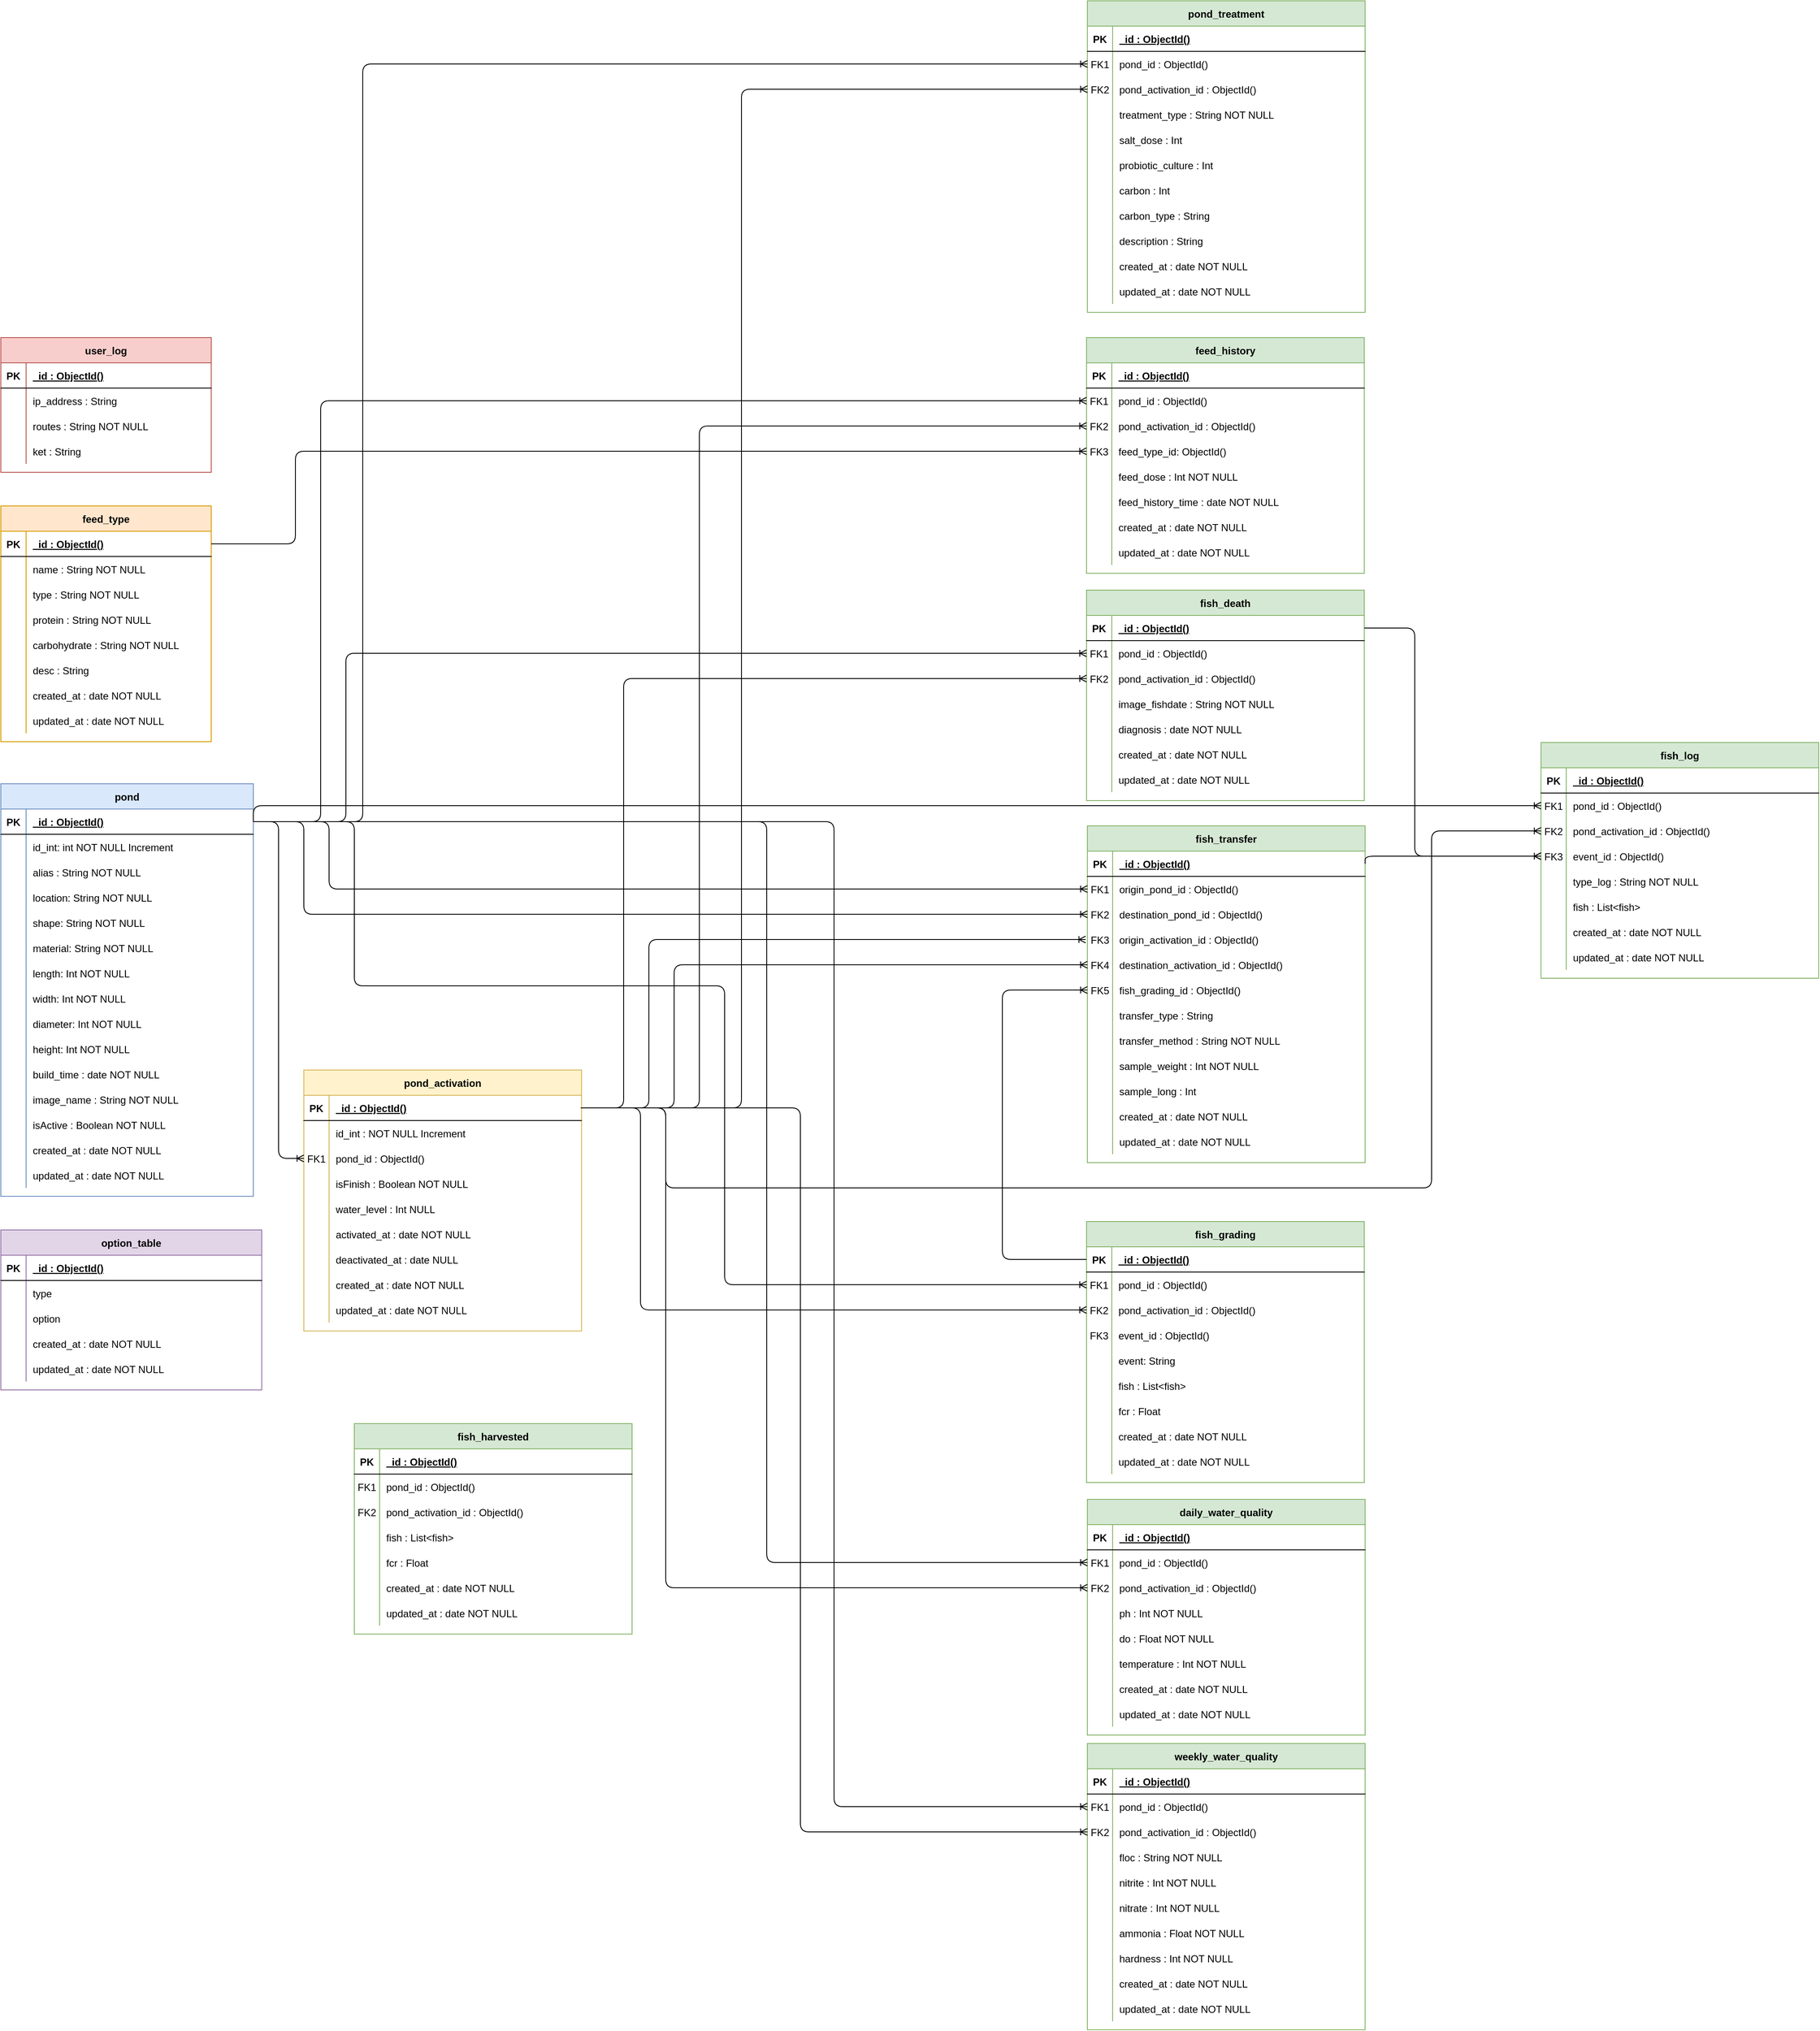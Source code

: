 <mxfile version="21.6.5" type="device">
  <diagram id="R2lEEEUBdFMjLlhIrx00" name="Page-1">
    <mxGraphModel dx="1363" dy="2993" grid="1" gridSize="10" guides="1" tooltips="1" connect="1" arrows="1" fold="1" page="1" pageScale="1" pageWidth="850" pageHeight="1100" math="0" shadow="0" extFonts="Permanent Marker^https://fonts.googleapis.com/css?family=Permanent+Marker">
      <root>
        <mxCell id="0" />
        <mxCell id="1" parent="0" />
        <mxCell id="C-vyLk0tnHw3VtMMgP7b-2" value="feed_history" style="shape=table;startSize=30;container=1;collapsible=1;childLayout=tableLayout;fixedRows=1;rowLines=0;fontStyle=1;align=center;resizeLast=1;fillColor=#d5e8d4;strokeColor=#82b366;" parent="1" vertex="1">
          <mxGeometry x="1400" y="-1070" width="330" height="280" as="geometry" />
        </mxCell>
        <mxCell id="C-vyLk0tnHw3VtMMgP7b-3" value="" style="shape=partialRectangle;collapsible=0;dropTarget=0;pointerEvents=0;fillColor=none;points=[[0,0.5],[1,0.5]];portConstraint=eastwest;top=0;left=0;right=0;bottom=1;" parent="C-vyLk0tnHw3VtMMgP7b-2" vertex="1">
          <mxGeometry y="30" width="330" height="30" as="geometry" />
        </mxCell>
        <mxCell id="C-vyLk0tnHw3VtMMgP7b-4" value="PK" style="shape=partialRectangle;overflow=hidden;connectable=0;fillColor=none;top=0;left=0;bottom=0;right=0;fontStyle=1;" parent="C-vyLk0tnHw3VtMMgP7b-3" vertex="1">
          <mxGeometry width="30" height="30" as="geometry">
            <mxRectangle width="30" height="30" as="alternateBounds" />
          </mxGeometry>
        </mxCell>
        <mxCell id="C-vyLk0tnHw3VtMMgP7b-5" value="_id : ObjectId()" style="shape=partialRectangle;overflow=hidden;connectable=0;fillColor=none;top=0;left=0;bottom=0;right=0;align=left;spacingLeft=6;fontStyle=5;" parent="C-vyLk0tnHw3VtMMgP7b-3" vertex="1">
          <mxGeometry x="30" width="300" height="30" as="geometry">
            <mxRectangle width="300" height="30" as="alternateBounds" />
          </mxGeometry>
        </mxCell>
        <mxCell id="C-vyLk0tnHw3VtMMgP7b-6" value="" style="shape=partialRectangle;collapsible=0;dropTarget=0;pointerEvents=0;fillColor=none;points=[[0,0.5],[1,0.5]];portConstraint=eastwest;top=0;left=0;right=0;bottom=0;" parent="C-vyLk0tnHw3VtMMgP7b-2" vertex="1">
          <mxGeometry y="60" width="330" height="30" as="geometry" />
        </mxCell>
        <mxCell id="C-vyLk0tnHw3VtMMgP7b-7" value="FK1" style="shape=partialRectangle;overflow=hidden;connectable=0;fillColor=none;top=0;left=0;bottom=0;right=0;" parent="C-vyLk0tnHw3VtMMgP7b-6" vertex="1">
          <mxGeometry width="30" height="30" as="geometry">
            <mxRectangle width="30" height="30" as="alternateBounds" />
          </mxGeometry>
        </mxCell>
        <mxCell id="C-vyLk0tnHw3VtMMgP7b-8" value="pond_id : ObjectId()" style="shape=partialRectangle;overflow=hidden;connectable=0;fillColor=none;top=0;left=0;bottom=0;right=0;align=left;spacingLeft=6;" parent="C-vyLk0tnHw3VtMMgP7b-6" vertex="1">
          <mxGeometry x="30" width="300" height="30" as="geometry">
            <mxRectangle width="300" height="30" as="alternateBounds" />
          </mxGeometry>
        </mxCell>
        <mxCell id="TzkTwCfWJEcIPgLhzO_t-3" value="" style="shape=partialRectangle;collapsible=0;dropTarget=0;pointerEvents=0;fillColor=none;points=[[0,0.5],[1,0.5]];portConstraint=eastwest;top=0;left=0;right=0;bottom=0;" parent="C-vyLk0tnHw3VtMMgP7b-2" vertex="1">
          <mxGeometry y="90" width="330" height="30" as="geometry" />
        </mxCell>
        <mxCell id="TzkTwCfWJEcIPgLhzO_t-4" value="FK2" style="shape=partialRectangle;overflow=hidden;connectable=0;fillColor=none;top=0;left=0;bottom=0;right=0;" parent="TzkTwCfWJEcIPgLhzO_t-3" vertex="1">
          <mxGeometry width="30" height="30" as="geometry">
            <mxRectangle width="30" height="30" as="alternateBounds" />
          </mxGeometry>
        </mxCell>
        <mxCell id="TzkTwCfWJEcIPgLhzO_t-5" value="pond_activation_id : ObjectId()" style="shape=partialRectangle;overflow=hidden;connectable=0;fillColor=none;top=0;left=0;bottom=0;right=0;align=left;spacingLeft=6;" parent="TzkTwCfWJEcIPgLhzO_t-3" vertex="1">
          <mxGeometry x="30" width="300" height="30" as="geometry">
            <mxRectangle width="300" height="30" as="alternateBounds" />
          </mxGeometry>
        </mxCell>
        <mxCell id="C-vyLk0tnHw3VtMMgP7b-9" value="" style="shape=partialRectangle;collapsible=0;dropTarget=0;pointerEvents=0;fillColor=none;points=[[0,0.5],[1,0.5]];portConstraint=eastwest;top=0;left=0;right=0;bottom=0;" parent="C-vyLk0tnHw3VtMMgP7b-2" vertex="1">
          <mxGeometry y="120" width="330" height="30" as="geometry" />
        </mxCell>
        <mxCell id="C-vyLk0tnHw3VtMMgP7b-10" value="FK3" style="shape=partialRectangle;overflow=hidden;connectable=0;fillColor=none;top=0;left=0;bottom=0;right=0;" parent="C-vyLk0tnHw3VtMMgP7b-9" vertex="1">
          <mxGeometry width="30" height="30" as="geometry">
            <mxRectangle width="30" height="30" as="alternateBounds" />
          </mxGeometry>
        </mxCell>
        <mxCell id="C-vyLk0tnHw3VtMMgP7b-11" value="feed_type_id: ObjectId()" style="shape=partialRectangle;overflow=hidden;connectable=0;fillColor=none;top=0;left=0;bottom=0;right=0;align=left;spacingLeft=6;" parent="C-vyLk0tnHw3VtMMgP7b-9" vertex="1">
          <mxGeometry x="30" width="300" height="30" as="geometry">
            <mxRectangle width="300" height="30" as="alternateBounds" />
          </mxGeometry>
        </mxCell>
        <mxCell id="BBLJyBSfUQCcHLrORB0A-26" value="" style="shape=partialRectangle;collapsible=0;dropTarget=0;pointerEvents=0;fillColor=none;points=[[0,0.5],[1,0.5]];portConstraint=eastwest;top=0;left=0;right=0;bottom=0;" parent="C-vyLk0tnHw3VtMMgP7b-2" vertex="1">
          <mxGeometry y="150" width="330" height="30" as="geometry" />
        </mxCell>
        <mxCell id="BBLJyBSfUQCcHLrORB0A-27" value="" style="shape=partialRectangle;overflow=hidden;connectable=0;fillColor=none;top=0;left=0;bottom=0;right=0;" parent="BBLJyBSfUQCcHLrORB0A-26" vertex="1">
          <mxGeometry width="30" height="30" as="geometry">
            <mxRectangle width="30" height="30" as="alternateBounds" />
          </mxGeometry>
        </mxCell>
        <mxCell id="BBLJyBSfUQCcHLrORB0A-28" value="feed_dose : Int NOT NULL" style="shape=partialRectangle;overflow=hidden;connectable=0;fillColor=none;top=0;left=0;bottom=0;right=0;align=left;spacingLeft=6;" parent="BBLJyBSfUQCcHLrORB0A-26" vertex="1">
          <mxGeometry x="30" width="300" height="30" as="geometry">
            <mxRectangle width="300" height="30" as="alternateBounds" />
          </mxGeometry>
        </mxCell>
        <mxCell id="BBLJyBSfUQCcHLrORB0A-32" value="" style="shape=partialRectangle;collapsible=0;dropTarget=0;pointerEvents=0;fillColor=none;points=[[0,0.5],[1,0.5]];portConstraint=eastwest;top=0;left=0;right=0;bottom=0;" parent="C-vyLk0tnHw3VtMMgP7b-2" vertex="1">
          <mxGeometry y="180" width="330" height="30" as="geometry" />
        </mxCell>
        <mxCell id="BBLJyBSfUQCcHLrORB0A-33" value="" style="shape=partialRectangle;overflow=hidden;connectable=0;fillColor=none;top=0;left=0;bottom=0;right=0;" parent="BBLJyBSfUQCcHLrORB0A-32" vertex="1">
          <mxGeometry width="30" height="30" as="geometry">
            <mxRectangle width="30" height="30" as="alternateBounds" />
          </mxGeometry>
        </mxCell>
        <mxCell id="BBLJyBSfUQCcHLrORB0A-34" value="feed_history_time : date NOT NULL" style="shape=partialRectangle;overflow=hidden;connectable=0;fillColor=none;top=0;left=0;bottom=0;right=0;align=left;spacingLeft=6;" parent="BBLJyBSfUQCcHLrORB0A-32" vertex="1">
          <mxGeometry x="30" width="300" height="30" as="geometry">
            <mxRectangle width="300" height="30" as="alternateBounds" />
          </mxGeometry>
        </mxCell>
        <mxCell id="BBLJyBSfUQCcHLrORB0A-35" value="" style="shape=partialRectangle;collapsible=0;dropTarget=0;pointerEvents=0;fillColor=none;points=[[0,0.5],[1,0.5]];portConstraint=eastwest;top=0;left=0;right=0;bottom=0;" parent="C-vyLk0tnHw3VtMMgP7b-2" vertex="1">
          <mxGeometry y="210" width="330" height="30" as="geometry" />
        </mxCell>
        <mxCell id="BBLJyBSfUQCcHLrORB0A-36" value="" style="shape=partialRectangle;overflow=hidden;connectable=0;fillColor=none;top=0;left=0;bottom=0;right=0;" parent="BBLJyBSfUQCcHLrORB0A-35" vertex="1">
          <mxGeometry width="30" height="30" as="geometry">
            <mxRectangle width="30" height="30" as="alternateBounds" />
          </mxGeometry>
        </mxCell>
        <mxCell id="BBLJyBSfUQCcHLrORB0A-37" value="created_at : date NOT NULL" style="shape=partialRectangle;overflow=hidden;connectable=0;fillColor=none;top=0;left=0;bottom=0;right=0;align=left;spacingLeft=6;" parent="BBLJyBSfUQCcHLrORB0A-35" vertex="1">
          <mxGeometry x="30" width="300" height="30" as="geometry">
            <mxRectangle width="300" height="30" as="alternateBounds" />
          </mxGeometry>
        </mxCell>
        <mxCell id="BBLJyBSfUQCcHLrORB0A-38" value="" style="shape=partialRectangle;collapsible=0;dropTarget=0;pointerEvents=0;fillColor=none;points=[[0,0.5],[1,0.5]];portConstraint=eastwest;top=0;left=0;right=0;bottom=0;" parent="C-vyLk0tnHw3VtMMgP7b-2" vertex="1">
          <mxGeometry y="240" width="330" height="30" as="geometry" />
        </mxCell>
        <mxCell id="BBLJyBSfUQCcHLrORB0A-39" value="" style="shape=partialRectangle;overflow=hidden;connectable=0;fillColor=none;top=0;left=0;bottom=0;right=0;" parent="BBLJyBSfUQCcHLrORB0A-38" vertex="1">
          <mxGeometry width="30" height="30" as="geometry">
            <mxRectangle width="30" height="30" as="alternateBounds" />
          </mxGeometry>
        </mxCell>
        <mxCell id="BBLJyBSfUQCcHLrORB0A-40" value="updated_at : date NOT NULL" style="shape=partialRectangle;overflow=hidden;connectable=0;fillColor=none;top=0;left=0;bottom=0;right=0;align=left;spacingLeft=6;" parent="BBLJyBSfUQCcHLrORB0A-38" vertex="1">
          <mxGeometry x="30" width="300" height="30" as="geometry">
            <mxRectangle width="300" height="30" as="alternateBounds" />
          </mxGeometry>
        </mxCell>
        <mxCell id="C-vyLk0tnHw3VtMMgP7b-13" value="feed_type" style="shape=table;startSize=30;container=1;collapsible=1;childLayout=tableLayout;fixedRows=1;rowLines=0;fontStyle=1;align=center;resizeLast=1;fillColor=#ffe6cc;strokeColor=#d79b00;" parent="1" vertex="1">
          <mxGeometry x="110" y="-870" width="250" height="280" as="geometry" />
        </mxCell>
        <mxCell id="C-vyLk0tnHw3VtMMgP7b-14" value="" style="shape=partialRectangle;collapsible=0;dropTarget=0;pointerEvents=0;fillColor=none;points=[[0,0.5],[1,0.5]];portConstraint=eastwest;top=0;left=0;right=0;bottom=1;" parent="C-vyLk0tnHw3VtMMgP7b-13" vertex="1">
          <mxGeometry y="30" width="250" height="30" as="geometry" />
        </mxCell>
        <mxCell id="C-vyLk0tnHw3VtMMgP7b-15" value="PK" style="shape=partialRectangle;overflow=hidden;connectable=0;fillColor=none;top=0;left=0;bottom=0;right=0;fontStyle=1;" parent="C-vyLk0tnHw3VtMMgP7b-14" vertex="1">
          <mxGeometry width="30" height="30" as="geometry">
            <mxRectangle width="30" height="30" as="alternateBounds" />
          </mxGeometry>
        </mxCell>
        <mxCell id="C-vyLk0tnHw3VtMMgP7b-16" value="_id : ObjectId()" style="shape=partialRectangle;overflow=hidden;connectable=0;fillColor=none;top=0;left=0;bottom=0;right=0;align=left;spacingLeft=6;fontStyle=5;" parent="C-vyLk0tnHw3VtMMgP7b-14" vertex="1">
          <mxGeometry x="30" width="220" height="30" as="geometry">
            <mxRectangle width="220" height="30" as="alternateBounds" />
          </mxGeometry>
        </mxCell>
        <mxCell id="C-vyLk0tnHw3VtMMgP7b-17" value="" style="shape=partialRectangle;collapsible=0;dropTarget=0;pointerEvents=0;fillColor=none;points=[[0,0.5],[1,0.5]];portConstraint=eastwest;top=0;left=0;right=0;bottom=0;" parent="C-vyLk0tnHw3VtMMgP7b-13" vertex="1">
          <mxGeometry y="60" width="250" height="30" as="geometry" />
        </mxCell>
        <mxCell id="C-vyLk0tnHw3VtMMgP7b-18" value="" style="shape=partialRectangle;overflow=hidden;connectable=0;fillColor=none;top=0;left=0;bottom=0;right=0;" parent="C-vyLk0tnHw3VtMMgP7b-17" vertex="1">
          <mxGeometry width="30" height="30" as="geometry">
            <mxRectangle width="30" height="30" as="alternateBounds" />
          </mxGeometry>
        </mxCell>
        <mxCell id="C-vyLk0tnHw3VtMMgP7b-19" value="name : String NOT NULL" style="shape=partialRectangle;overflow=hidden;connectable=0;fillColor=none;top=0;left=0;bottom=0;right=0;align=left;spacingLeft=6;" parent="C-vyLk0tnHw3VtMMgP7b-17" vertex="1">
          <mxGeometry x="30" width="220" height="30" as="geometry">
            <mxRectangle width="220" height="30" as="alternateBounds" />
          </mxGeometry>
        </mxCell>
        <mxCell id="-cP6Qb7QAVLSFlOUqee_-13" value="" style="shape=partialRectangle;collapsible=0;dropTarget=0;pointerEvents=0;fillColor=none;points=[[0,0.5],[1,0.5]];portConstraint=eastwest;top=0;left=0;right=0;bottom=0;" parent="C-vyLk0tnHw3VtMMgP7b-13" vertex="1">
          <mxGeometry y="90" width="250" height="30" as="geometry" />
        </mxCell>
        <mxCell id="-cP6Qb7QAVLSFlOUqee_-14" value="" style="shape=partialRectangle;overflow=hidden;connectable=0;fillColor=none;top=0;left=0;bottom=0;right=0;" parent="-cP6Qb7QAVLSFlOUqee_-13" vertex="1">
          <mxGeometry width="30" height="30" as="geometry">
            <mxRectangle width="30" height="30" as="alternateBounds" />
          </mxGeometry>
        </mxCell>
        <mxCell id="-cP6Qb7QAVLSFlOUqee_-15" value="type : String NOT NULL" style="shape=partialRectangle;overflow=hidden;connectable=0;fillColor=none;top=0;left=0;bottom=0;right=0;align=left;spacingLeft=6;" parent="-cP6Qb7QAVLSFlOUqee_-13" vertex="1">
          <mxGeometry x="30" width="220" height="30" as="geometry">
            <mxRectangle width="220" height="30" as="alternateBounds" />
          </mxGeometry>
        </mxCell>
        <mxCell id="-cP6Qb7QAVLSFlOUqee_-7" value="" style="shape=partialRectangle;collapsible=0;dropTarget=0;pointerEvents=0;fillColor=none;points=[[0,0.5],[1,0.5]];portConstraint=eastwest;top=0;left=0;right=0;bottom=0;" parent="C-vyLk0tnHw3VtMMgP7b-13" vertex="1">
          <mxGeometry y="120" width="250" height="30" as="geometry" />
        </mxCell>
        <mxCell id="-cP6Qb7QAVLSFlOUqee_-8" value="" style="shape=partialRectangle;overflow=hidden;connectable=0;fillColor=none;top=0;left=0;bottom=0;right=0;" parent="-cP6Qb7QAVLSFlOUqee_-7" vertex="1">
          <mxGeometry width="30" height="30" as="geometry">
            <mxRectangle width="30" height="30" as="alternateBounds" />
          </mxGeometry>
        </mxCell>
        <mxCell id="-cP6Qb7QAVLSFlOUqee_-9" value="protein : String NOT NULL" style="shape=partialRectangle;overflow=hidden;connectable=0;fillColor=none;top=0;left=0;bottom=0;right=0;align=left;spacingLeft=6;" parent="-cP6Qb7QAVLSFlOUqee_-7" vertex="1">
          <mxGeometry x="30" width="220" height="30" as="geometry">
            <mxRectangle width="220" height="30" as="alternateBounds" />
          </mxGeometry>
        </mxCell>
        <mxCell id="-cP6Qb7QAVLSFlOUqee_-10" value="" style="shape=partialRectangle;collapsible=0;dropTarget=0;pointerEvents=0;fillColor=none;points=[[0,0.5],[1,0.5]];portConstraint=eastwest;top=0;left=0;right=0;bottom=0;" parent="C-vyLk0tnHw3VtMMgP7b-13" vertex="1">
          <mxGeometry y="150" width="250" height="30" as="geometry" />
        </mxCell>
        <mxCell id="-cP6Qb7QAVLSFlOUqee_-11" value="" style="shape=partialRectangle;overflow=hidden;connectable=0;fillColor=none;top=0;left=0;bottom=0;right=0;" parent="-cP6Qb7QAVLSFlOUqee_-10" vertex="1">
          <mxGeometry width="30" height="30" as="geometry">
            <mxRectangle width="30" height="30" as="alternateBounds" />
          </mxGeometry>
        </mxCell>
        <mxCell id="-cP6Qb7QAVLSFlOUqee_-12" value="carbohydrate : String NOT NULL" style="shape=partialRectangle;overflow=hidden;connectable=0;fillColor=none;top=0;left=0;bottom=0;right=0;align=left;spacingLeft=6;" parent="-cP6Qb7QAVLSFlOUqee_-10" vertex="1">
          <mxGeometry x="30" width="220" height="30" as="geometry">
            <mxRectangle width="220" height="30" as="alternateBounds" />
          </mxGeometry>
        </mxCell>
        <mxCell id="BBLJyBSfUQCcHLrORB0A-45" value="" style="shape=partialRectangle;collapsible=0;dropTarget=0;pointerEvents=0;fillColor=none;points=[[0,0.5],[1,0.5]];portConstraint=eastwest;top=0;left=0;right=0;bottom=0;" parent="C-vyLk0tnHw3VtMMgP7b-13" vertex="1">
          <mxGeometry y="180" width="250" height="30" as="geometry" />
        </mxCell>
        <mxCell id="BBLJyBSfUQCcHLrORB0A-46" value="" style="shape=partialRectangle;overflow=hidden;connectable=0;fillColor=none;top=0;left=0;bottom=0;right=0;" parent="BBLJyBSfUQCcHLrORB0A-45" vertex="1">
          <mxGeometry width="30" height="30" as="geometry">
            <mxRectangle width="30" height="30" as="alternateBounds" />
          </mxGeometry>
        </mxCell>
        <mxCell id="BBLJyBSfUQCcHLrORB0A-47" value="desc : String" style="shape=partialRectangle;overflow=hidden;connectable=0;fillColor=none;top=0;left=0;bottom=0;right=0;align=left;spacingLeft=6;" parent="BBLJyBSfUQCcHLrORB0A-45" vertex="1">
          <mxGeometry x="30" width="220" height="30" as="geometry">
            <mxRectangle width="220" height="30" as="alternateBounds" />
          </mxGeometry>
        </mxCell>
        <mxCell id="XTkpIPKTKXC6PBjb49XD-19" value="" style="shape=partialRectangle;collapsible=0;dropTarget=0;pointerEvents=0;fillColor=none;points=[[0,0.5],[1,0.5]];portConstraint=eastwest;top=0;left=0;right=0;bottom=0;" parent="C-vyLk0tnHw3VtMMgP7b-13" vertex="1">
          <mxGeometry y="210" width="250" height="30" as="geometry" />
        </mxCell>
        <mxCell id="XTkpIPKTKXC6PBjb49XD-20" value="" style="shape=partialRectangle;overflow=hidden;connectable=0;fillColor=none;top=0;left=0;bottom=0;right=0;" parent="XTkpIPKTKXC6PBjb49XD-19" vertex="1">
          <mxGeometry width="30" height="30" as="geometry">
            <mxRectangle width="30" height="30" as="alternateBounds" />
          </mxGeometry>
        </mxCell>
        <mxCell id="XTkpIPKTKXC6PBjb49XD-21" value="created_at : date NOT NULL" style="shape=partialRectangle;overflow=hidden;connectable=0;fillColor=none;top=0;left=0;bottom=0;right=0;align=left;spacingLeft=6;" parent="XTkpIPKTKXC6PBjb49XD-19" vertex="1">
          <mxGeometry x="30" width="220" height="30" as="geometry">
            <mxRectangle width="220" height="30" as="alternateBounds" />
          </mxGeometry>
        </mxCell>
        <mxCell id="XTkpIPKTKXC6PBjb49XD-22" value="" style="shape=partialRectangle;collapsible=0;dropTarget=0;pointerEvents=0;fillColor=none;points=[[0,0.5],[1,0.5]];portConstraint=eastwest;top=0;left=0;right=0;bottom=0;" parent="C-vyLk0tnHw3VtMMgP7b-13" vertex="1">
          <mxGeometry y="240" width="250" height="30" as="geometry" />
        </mxCell>
        <mxCell id="XTkpIPKTKXC6PBjb49XD-23" value="" style="shape=partialRectangle;overflow=hidden;connectable=0;fillColor=none;top=0;left=0;bottom=0;right=0;" parent="XTkpIPKTKXC6PBjb49XD-22" vertex="1">
          <mxGeometry width="30" height="30" as="geometry">
            <mxRectangle width="30" height="30" as="alternateBounds" />
          </mxGeometry>
        </mxCell>
        <mxCell id="XTkpIPKTKXC6PBjb49XD-24" value="updated_at : date NOT NULL" style="shape=partialRectangle;overflow=hidden;connectable=0;fillColor=none;top=0;left=0;bottom=0;right=0;align=left;spacingLeft=6;" parent="XTkpIPKTKXC6PBjb49XD-22" vertex="1">
          <mxGeometry x="30" width="220" height="30" as="geometry">
            <mxRectangle width="220" height="30" as="alternateBounds" />
          </mxGeometry>
        </mxCell>
        <mxCell id="C-vyLk0tnHw3VtMMgP7b-23" value="pond" style="shape=table;startSize=30;container=1;collapsible=1;childLayout=tableLayout;fixedRows=1;rowLines=0;fontStyle=1;align=center;resizeLast=1;fillColor=#dae8fc;strokeColor=#6c8ebf;" parent="1" vertex="1">
          <mxGeometry x="110" y="-540" width="300" height="490" as="geometry" />
        </mxCell>
        <mxCell id="C-vyLk0tnHw3VtMMgP7b-24" value="" style="shape=partialRectangle;collapsible=0;dropTarget=0;pointerEvents=0;fillColor=none;points=[[0,0.5],[1,0.5]];portConstraint=eastwest;top=0;left=0;right=0;bottom=1;" parent="C-vyLk0tnHw3VtMMgP7b-23" vertex="1">
          <mxGeometry y="30" width="300" height="30" as="geometry" />
        </mxCell>
        <mxCell id="C-vyLk0tnHw3VtMMgP7b-25" value="PK" style="shape=partialRectangle;overflow=hidden;connectable=0;fillColor=none;top=0;left=0;bottom=0;right=0;fontStyle=1;" parent="C-vyLk0tnHw3VtMMgP7b-24" vertex="1">
          <mxGeometry width="30" height="30" as="geometry">
            <mxRectangle width="30" height="30" as="alternateBounds" />
          </mxGeometry>
        </mxCell>
        <mxCell id="C-vyLk0tnHw3VtMMgP7b-26" value="_id : ObjectId()" style="shape=partialRectangle;overflow=hidden;connectable=0;fillColor=none;top=0;left=0;bottom=0;right=0;align=left;spacingLeft=6;fontStyle=5;" parent="C-vyLk0tnHw3VtMMgP7b-24" vertex="1">
          <mxGeometry x="30" width="270" height="30" as="geometry">
            <mxRectangle width="270" height="30" as="alternateBounds" />
          </mxGeometry>
        </mxCell>
        <mxCell id="C-vyLk0tnHw3VtMMgP7b-27" value="" style="shape=partialRectangle;collapsible=0;dropTarget=0;pointerEvents=0;fillColor=none;points=[[0,0.5],[1,0.5]];portConstraint=eastwest;top=0;left=0;right=0;bottom=0;" parent="C-vyLk0tnHw3VtMMgP7b-23" vertex="1">
          <mxGeometry y="60" width="300" height="30" as="geometry" />
        </mxCell>
        <mxCell id="C-vyLk0tnHw3VtMMgP7b-28" value="" style="shape=partialRectangle;overflow=hidden;connectable=0;fillColor=none;top=0;left=0;bottom=0;right=0;" parent="C-vyLk0tnHw3VtMMgP7b-27" vertex="1">
          <mxGeometry width="30" height="30" as="geometry">
            <mxRectangle width="30" height="30" as="alternateBounds" />
          </mxGeometry>
        </mxCell>
        <mxCell id="C-vyLk0tnHw3VtMMgP7b-29" value="id_int: int NOT NULL Increment" style="shape=partialRectangle;overflow=hidden;connectable=0;fillColor=none;top=0;left=0;bottom=0;right=0;align=left;spacingLeft=6;" parent="C-vyLk0tnHw3VtMMgP7b-27" vertex="1">
          <mxGeometry x="30" width="270" height="30" as="geometry">
            <mxRectangle width="270" height="30" as="alternateBounds" />
          </mxGeometry>
        </mxCell>
        <mxCell id="-cP6Qb7QAVLSFlOUqee_-3" value="" style="shape=partialRectangle;collapsible=0;dropTarget=0;pointerEvents=0;fillColor=none;points=[[0,0.5],[1,0.5]];portConstraint=eastwest;top=0;left=0;right=0;bottom=0;" parent="C-vyLk0tnHw3VtMMgP7b-23" vertex="1">
          <mxGeometry y="90" width="300" height="30" as="geometry" />
        </mxCell>
        <mxCell id="-cP6Qb7QAVLSFlOUqee_-4" value="" style="shape=partialRectangle;overflow=hidden;connectable=0;fillColor=none;top=0;left=0;bottom=0;right=0;" parent="-cP6Qb7QAVLSFlOUqee_-3" vertex="1">
          <mxGeometry width="30" height="30" as="geometry">
            <mxRectangle width="30" height="30" as="alternateBounds" />
          </mxGeometry>
        </mxCell>
        <mxCell id="-cP6Qb7QAVLSFlOUqee_-5" value="alias : String NOT NULL" style="shape=partialRectangle;overflow=hidden;connectable=0;fillColor=none;top=0;left=0;bottom=0;right=0;align=left;spacingLeft=6;" parent="-cP6Qb7QAVLSFlOUqee_-3" vertex="1">
          <mxGeometry x="30" width="270" height="30" as="geometry">
            <mxRectangle width="270" height="30" as="alternateBounds" />
          </mxGeometry>
        </mxCell>
        <mxCell id="BBLJyBSfUQCcHLrORB0A-14" value="" style="shape=partialRectangle;collapsible=0;dropTarget=0;pointerEvents=0;fillColor=none;points=[[0,0.5],[1,0.5]];portConstraint=eastwest;top=0;left=0;right=0;bottom=0;" parent="C-vyLk0tnHw3VtMMgP7b-23" vertex="1">
          <mxGeometry y="120" width="300" height="30" as="geometry" />
        </mxCell>
        <mxCell id="BBLJyBSfUQCcHLrORB0A-15" value="" style="shape=partialRectangle;overflow=hidden;connectable=0;fillColor=none;top=0;left=0;bottom=0;right=0;" parent="BBLJyBSfUQCcHLrORB0A-14" vertex="1">
          <mxGeometry width="30" height="30" as="geometry">
            <mxRectangle width="30" height="30" as="alternateBounds" />
          </mxGeometry>
        </mxCell>
        <mxCell id="BBLJyBSfUQCcHLrORB0A-16" value="location: String NOT NULL" style="shape=partialRectangle;overflow=hidden;connectable=0;fillColor=none;top=0;left=0;bottom=0;right=0;align=left;spacingLeft=6;" parent="BBLJyBSfUQCcHLrORB0A-14" vertex="1">
          <mxGeometry x="30" width="270" height="30" as="geometry">
            <mxRectangle width="270" height="30" as="alternateBounds" />
          </mxGeometry>
        </mxCell>
        <mxCell id="v89BkbV_W9gEgQ-r2XDo-1" value="" style="shape=partialRectangle;collapsible=0;dropTarget=0;pointerEvents=0;fillColor=none;points=[[0,0.5],[1,0.5]];portConstraint=eastwest;top=0;left=0;right=0;bottom=0;" parent="C-vyLk0tnHw3VtMMgP7b-23" vertex="1">
          <mxGeometry y="150" width="300" height="30" as="geometry" />
        </mxCell>
        <mxCell id="v89BkbV_W9gEgQ-r2XDo-2" value="" style="shape=partialRectangle;overflow=hidden;connectable=0;fillColor=none;top=0;left=0;bottom=0;right=0;" parent="v89BkbV_W9gEgQ-r2XDo-1" vertex="1">
          <mxGeometry width="30" height="30" as="geometry">
            <mxRectangle width="30" height="30" as="alternateBounds" />
          </mxGeometry>
        </mxCell>
        <mxCell id="v89BkbV_W9gEgQ-r2XDo-3" value="shape: String NOT NULL" style="shape=partialRectangle;overflow=hidden;connectable=0;fillColor=none;top=0;left=0;bottom=0;right=0;align=left;spacingLeft=6;" parent="v89BkbV_W9gEgQ-r2XDo-1" vertex="1">
          <mxGeometry x="30" width="270" height="30" as="geometry">
            <mxRectangle width="270" height="30" as="alternateBounds" />
          </mxGeometry>
        </mxCell>
        <mxCell id="v89BkbV_W9gEgQ-r2XDo-4" value="" style="shape=partialRectangle;collapsible=0;dropTarget=0;pointerEvents=0;fillColor=none;points=[[0,0.5],[1,0.5]];portConstraint=eastwest;top=0;left=0;right=0;bottom=0;" parent="C-vyLk0tnHw3VtMMgP7b-23" vertex="1">
          <mxGeometry y="180" width="300" height="30" as="geometry" />
        </mxCell>
        <mxCell id="v89BkbV_W9gEgQ-r2XDo-5" value="" style="shape=partialRectangle;overflow=hidden;connectable=0;fillColor=none;top=0;left=0;bottom=0;right=0;" parent="v89BkbV_W9gEgQ-r2XDo-4" vertex="1">
          <mxGeometry width="30" height="30" as="geometry">
            <mxRectangle width="30" height="30" as="alternateBounds" />
          </mxGeometry>
        </mxCell>
        <mxCell id="v89BkbV_W9gEgQ-r2XDo-6" value="material: String NOT NULL" style="shape=partialRectangle;overflow=hidden;connectable=0;fillColor=none;top=0;left=0;bottom=0;right=0;align=left;spacingLeft=6;" parent="v89BkbV_W9gEgQ-r2XDo-4" vertex="1">
          <mxGeometry x="30" width="270" height="30" as="geometry">
            <mxRectangle width="270" height="30" as="alternateBounds" />
          </mxGeometry>
        </mxCell>
        <mxCell id="v89BkbV_W9gEgQ-r2XDo-7" value="" style="shape=partialRectangle;collapsible=0;dropTarget=0;pointerEvents=0;fillColor=none;points=[[0,0.5],[1,0.5]];portConstraint=eastwest;top=0;left=0;right=0;bottom=0;" parent="C-vyLk0tnHw3VtMMgP7b-23" vertex="1">
          <mxGeometry y="210" width="300" height="30" as="geometry" />
        </mxCell>
        <mxCell id="v89BkbV_W9gEgQ-r2XDo-8" value="" style="shape=partialRectangle;overflow=hidden;connectable=0;fillColor=none;top=0;left=0;bottom=0;right=0;" parent="v89BkbV_W9gEgQ-r2XDo-7" vertex="1">
          <mxGeometry width="30" height="30" as="geometry">
            <mxRectangle width="30" height="30" as="alternateBounds" />
          </mxGeometry>
        </mxCell>
        <mxCell id="v89BkbV_W9gEgQ-r2XDo-9" value="length: Int NOT NULL" style="shape=partialRectangle;overflow=hidden;connectable=0;fillColor=none;top=0;left=0;bottom=0;right=0;align=left;spacingLeft=6;" parent="v89BkbV_W9gEgQ-r2XDo-7" vertex="1">
          <mxGeometry x="30" width="270" height="30" as="geometry">
            <mxRectangle width="270" height="30" as="alternateBounds" />
          </mxGeometry>
        </mxCell>
        <mxCell id="v89BkbV_W9gEgQ-r2XDo-10" value="" style="shape=partialRectangle;collapsible=0;dropTarget=0;pointerEvents=0;fillColor=none;points=[[0,0.5],[1,0.5]];portConstraint=eastwest;top=0;left=0;right=0;bottom=0;" parent="C-vyLk0tnHw3VtMMgP7b-23" vertex="1">
          <mxGeometry y="240" width="300" height="30" as="geometry" />
        </mxCell>
        <mxCell id="v89BkbV_W9gEgQ-r2XDo-11" value="" style="shape=partialRectangle;overflow=hidden;connectable=0;fillColor=none;top=0;left=0;bottom=0;right=0;" parent="v89BkbV_W9gEgQ-r2XDo-10" vertex="1">
          <mxGeometry width="30" height="30" as="geometry">
            <mxRectangle width="30" height="30" as="alternateBounds" />
          </mxGeometry>
        </mxCell>
        <mxCell id="v89BkbV_W9gEgQ-r2XDo-12" value="width: Int NOT NULL" style="shape=partialRectangle;overflow=hidden;connectable=0;fillColor=none;top=0;left=0;bottom=0;right=0;align=left;spacingLeft=6;" parent="v89BkbV_W9gEgQ-r2XDo-10" vertex="1">
          <mxGeometry x="30" width="270" height="30" as="geometry">
            <mxRectangle width="270" height="30" as="alternateBounds" />
          </mxGeometry>
        </mxCell>
        <mxCell id="v89BkbV_W9gEgQ-r2XDo-13" value="" style="shape=partialRectangle;collapsible=0;dropTarget=0;pointerEvents=0;fillColor=none;points=[[0,0.5],[1,0.5]];portConstraint=eastwest;top=0;left=0;right=0;bottom=0;" parent="C-vyLk0tnHw3VtMMgP7b-23" vertex="1">
          <mxGeometry y="270" width="300" height="30" as="geometry" />
        </mxCell>
        <mxCell id="v89BkbV_W9gEgQ-r2XDo-14" value="" style="shape=partialRectangle;overflow=hidden;connectable=0;fillColor=none;top=0;left=0;bottom=0;right=0;" parent="v89BkbV_W9gEgQ-r2XDo-13" vertex="1">
          <mxGeometry width="30" height="30" as="geometry">
            <mxRectangle width="30" height="30" as="alternateBounds" />
          </mxGeometry>
        </mxCell>
        <mxCell id="v89BkbV_W9gEgQ-r2XDo-15" value="diameter: Int NOT NULL" style="shape=partialRectangle;overflow=hidden;connectable=0;fillColor=none;top=0;left=0;bottom=0;right=0;align=left;spacingLeft=6;" parent="v89BkbV_W9gEgQ-r2XDo-13" vertex="1">
          <mxGeometry x="30" width="270" height="30" as="geometry">
            <mxRectangle width="270" height="30" as="alternateBounds" />
          </mxGeometry>
        </mxCell>
        <mxCell id="v89BkbV_W9gEgQ-r2XDo-16" value="" style="shape=partialRectangle;collapsible=0;dropTarget=0;pointerEvents=0;fillColor=none;points=[[0,0.5],[1,0.5]];portConstraint=eastwest;top=0;left=0;right=0;bottom=0;" parent="C-vyLk0tnHw3VtMMgP7b-23" vertex="1">
          <mxGeometry y="300" width="300" height="30" as="geometry" />
        </mxCell>
        <mxCell id="v89BkbV_W9gEgQ-r2XDo-17" value="" style="shape=partialRectangle;overflow=hidden;connectable=0;fillColor=none;top=0;left=0;bottom=0;right=0;" parent="v89BkbV_W9gEgQ-r2XDo-16" vertex="1">
          <mxGeometry width="30" height="30" as="geometry">
            <mxRectangle width="30" height="30" as="alternateBounds" />
          </mxGeometry>
        </mxCell>
        <mxCell id="v89BkbV_W9gEgQ-r2XDo-18" value="height: Int NOT NULL" style="shape=partialRectangle;overflow=hidden;connectable=0;fillColor=none;top=0;left=0;bottom=0;right=0;align=left;spacingLeft=6;" parent="v89BkbV_W9gEgQ-r2XDo-16" vertex="1">
          <mxGeometry x="30" width="270" height="30" as="geometry">
            <mxRectangle width="270" height="30" as="alternateBounds" />
          </mxGeometry>
        </mxCell>
        <mxCell id="BBLJyBSfUQCcHLrORB0A-17" value="" style="shape=partialRectangle;collapsible=0;dropTarget=0;pointerEvents=0;fillColor=none;points=[[0,0.5],[1,0.5]];portConstraint=eastwest;top=0;left=0;right=0;bottom=0;" parent="C-vyLk0tnHw3VtMMgP7b-23" vertex="1">
          <mxGeometry y="330" width="300" height="30" as="geometry" />
        </mxCell>
        <mxCell id="BBLJyBSfUQCcHLrORB0A-18" value="" style="shape=partialRectangle;overflow=hidden;connectable=0;fillColor=none;top=0;left=0;bottom=0;right=0;" parent="BBLJyBSfUQCcHLrORB0A-17" vertex="1">
          <mxGeometry width="30" height="30" as="geometry">
            <mxRectangle width="30" height="30" as="alternateBounds" />
          </mxGeometry>
        </mxCell>
        <mxCell id="BBLJyBSfUQCcHLrORB0A-19" value="build_time : date NOT NULL" style="shape=partialRectangle;overflow=hidden;connectable=0;fillColor=none;top=0;left=0;bottom=0;right=0;align=left;spacingLeft=6;" parent="BBLJyBSfUQCcHLrORB0A-17" vertex="1">
          <mxGeometry x="30" width="270" height="30" as="geometry">
            <mxRectangle width="270" height="30" as="alternateBounds" />
          </mxGeometry>
        </mxCell>
        <mxCell id="nAB3PIFg141JWaxMdkoY-23" value="" style="shape=partialRectangle;collapsible=0;dropTarget=0;pointerEvents=0;fillColor=none;points=[[0,0.5],[1,0.5]];portConstraint=eastwest;top=0;left=0;right=0;bottom=0;" parent="C-vyLk0tnHw3VtMMgP7b-23" vertex="1">
          <mxGeometry y="360" width="300" height="30" as="geometry" />
        </mxCell>
        <mxCell id="nAB3PIFg141JWaxMdkoY-24" value="" style="shape=partialRectangle;overflow=hidden;connectable=0;fillColor=none;top=0;left=0;bottom=0;right=0;" parent="nAB3PIFg141JWaxMdkoY-23" vertex="1">
          <mxGeometry width="30" height="30" as="geometry">
            <mxRectangle width="30" height="30" as="alternateBounds" />
          </mxGeometry>
        </mxCell>
        <mxCell id="nAB3PIFg141JWaxMdkoY-25" value="image_name : String NOT NULL" style="shape=partialRectangle;overflow=hidden;connectable=0;fillColor=none;top=0;left=0;bottom=0;right=0;align=left;spacingLeft=6;" parent="nAB3PIFg141JWaxMdkoY-23" vertex="1">
          <mxGeometry x="30" width="270" height="30" as="geometry">
            <mxRectangle width="270" height="30" as="alternateBounds" />
          </mxGeometry>
        </mxCell>
        <mxCell id="v89BkbV_W9gEgQ-r2XDo-19" value="" style="shape=partialRectangle;collapsible=0;dropTarget=0;pointerEvents=0;fillColor=none;points=[[0,0.5],[1,0.5]];portConstraint=eastwest;top=0;left=0;right=0;bottom=0;" parent="C-vyLk0tnHw3VtMMgP7b-23" vertex="1">
          <mxGeometry y="390" width="300" height="30" as="geometry" />
        </mxCell>
        <mxCell id="v89BkbV_W9gEgQ-r2XDo-20" value="" style="shape=partialRectangle;overflow=hidden;connectable=0;fillColor=none;top=0;left=0;bottom=0;right=0;" parent="v89BkbV_W9gEgQ-r2XDo-19" vertex="1">
          <mxGeometry width="30" height="30" as="geometry">
            <mxRectangle width="30" height="30" as="alternateBounds" />
          </mxGeometry>
        </mxCell>
        <mxCell id="v89BkbV_W9gEgQ-r2XDo-21" value="isActive : Boolean NOT NULL" style="shape=partialRectangle;overflow=hidden;connectable=0;fillColor=none;top=0;left=0;bottom=0;right=0;align=left;spacingLeft=6;" parent="v89BkbV_W9gEgQ-r2XDo-19" vertex="1">
          <mxGeometry x="30" width="270" height="30" as="geometry">
            <mxRectangle width="270" height="30" as="alternateBounds" />
          </mxGeometry>
        </mxCell>
        <mxCell id="BBLJyBSfUQCcHLrORB0A-20" value="" style="shape=partialRectangle;collapsible=0;dropTarget=0;pointerEvents=0;fillColor=none;points=[[0,0.5],[1,0.5]];portConstraint=eastwest;top=0;left=0;right=0;bottom=0;" parent="C-vyLk0tnHw3VtMMgP7b-23" vertex="1">
          <mxGeometry y="420" width="300" height="30" as="geometry" />
        </mxCell>
        <mxCell id="BBLJyBSfUQCcHLrORB0A-21" value="" style="shape=partialRectangle;overflow=hidden;connectable=0;fillColor=none;top=0;left=0;bottom=0;right=0;" parent="BBLJyBSfUQCcHLrORB0A-20" vertex="1">
          <mxGeometry width="30" height="30" as="geometry">
            <mxRectangle width="30" height="30" as="alternateBounds" />
          </mxGeometry>
        </mxCell>
        <mxCell id="BBLJyBSfUQCcHLrORB0A-22" value="created_at : date NOT NULL" style="shape=partialRectangle;overflow=hidden;connectable=0;fillColor=none;top=0;left=0;bottom=0;right=0;align=left;spacingLeft=6;" parent="BBLJyBSfUQCcHLrORB0A-20" vertex="1">
          <mxGeometry x="30" width="270" height="30" as="geometry">
            <mxRectangle width="270" height="30" as="alternateBounds" />
          </mxGeometry>
        </mxCell>
        <mxCell id="BBLJyBSfUQCcHLrORB0A-23" value="" style="shape=partialRectangle;collapsible=0;dropTarget=0;pointerEvents=0;fillColor=none;points=[[0,0.5],[1,0.5]];portConstraint=eastwest;top=0;left=0;right=0;bottom=0;" parent="C-vyLk0tnHw3VtMMgP7b-23" vertex="1">
          <mxGeometry y="450" width="300" height="30" as="geometry" />
        </mxCell>
        <mxCell id="BBLJyBSfUQCcHLrORB0A-24" value="" style="shape=partialRectangle;overflow=hidden;connectable=0;fillColor=none;top=0;left=0;bottom=0;right=0;" parent="BBLJyBSfUQCcHLrORB0A-23" vertex="1">
          <mxGeometry width="30" height="30" as="geometry">
            <mxRectangle width="30" height="30" as="alternateBounds" />
          </mxGeometry>
        </mxCell>
        <mxCell id="BBLJyBSfUQCcHLrORB0A-25" value="updated_at : date NOT NULL" style="shape=partialRectangle;overflow=hidden;connectable=0;fillColor=none;top=0;left=0;bottom=0;right=0;align=left;spacingLeft=6;" parent="BBLJyBSfUQCcHLrORB0A-23" vertex="1">
          <mxGeometry x="30" width="270" height="30" as="geometry">
            <mxRectangle width="270" height="30" as="alternateBounds" />
          </mxGeometry>
        </mxCell>
        <mxCell id="BBLJyBSfUQCcHLrORB0A-41" value="" style="edgeStyle=orthogonalEdgeStyle;fontSize=12;html=1;endArrow=ERoneToMany;exitX=1;exitY=0.5;exitDx=0;exitDy=0;entryX=0;entryY=0.5;entryDx=0;entryDy=0;" parent="1" source="C-vyLk0tnHw3VtMMgP7b-24" target="C-vyLk0tnHw3VtMMgP7b-6" edge="1">
          <mxGeometry width="100" height="100" relative="1" as="geometry">
            <mxPoint x="370" y="460" as="sourcePoint" />
            <mxPoint x="470" y="360" as="targetPoint" />
            <Array as="points">
              <mxPoint x="490" y="-495" />
              <mxPoint x="490" y="-995" />
            </Array>
          </mxGeometry>
        </mxCell>
        <mxCell id="XTkpIPKTKXC6PBjb49XD-1" value="user_log" style="shape=table;startSize=30;container=1;collapsible=1;childLayout=tableLayout;fixedRows=1;rowLines=0;fontStyle=1;align=center;resizeLast=1;fillColor=#f8cecc;strokeColor=#b85450;" parent="1" vertex="1">
          <mxGeometry x="110" y="-1070" width="250" height="160" as="geometry" />
        </mxCell>
        <mxCell id="XTkpIPKTKXC6PBjb49XD-2" value="" style="shape=partialRectangle;collapsible=0;dropTarget=0;pointerEvents=0;fillColor=none;points=[[0,0.5],[1,0.5]];portConstraint=eastwest;top=0;left=0;right=0;bottom=1;" parent="XTkpIPKTKXC6PBjb49XD-1" vertex="1">
          <mxGeometry y="30" width="250" height="30" as="geometry" />
        </mxCell>
        <mxCell id="XTkpIPKTKXC6PBjb49XD-3" value="PK" style="shape=partialRectangle;overflow=hidden;connectable=0;fillColor=none;top=0;left=0;bottom=0;right=0;fontStyle=1;" parent="XTkpIPKTKXC6PBjb49XD-2" vertex="1">
          <mxGeometry width="30" height="30" as="geometry">
            <mxRectangle width="30" height="30" as="alternateBounds" />
          </mxGeometry>
        </mxCell>
        <mxCell id="XTkpIPKTKXC6PBjb49XD-4" value="_id : ObjectId()" style="shape=partialRectangle;overflow=hidden;connectable=0;fillColor=none;top=0;left=0;bottom=0;right=0;align=left;spacingLeft=6;fontStyle=5;" parent="XTkpIPKTKXC6PBjb49XD-2" vertex="1">
          <mxGeometry x="30" width="220" height="30" as="geometry">
            <mxRectangle width="220" height="30" as="alternateBounds" />
          </mxGeometry>
        </mxCell>
        <mxCell id="XTkpIPKTKXC6PBjb49XD-5" value="" style="shape=partialRectangle;collapsible=0;dropTarget=0;pointerEvents=0;fillColor=none;points=[[0,0.5],[1,0.5]];portConstraint=eastwest;top=0;left=0;right=0;bottom=0;" parent="XTkpIPKTKXC6PBjb49XD-1" vertex="1">
          <mxGeometry y="60" width="250" height="30" as="geometry" />
        </mxCell>
        <mxCell id="XTkpIPKTKXC6PBjb49XD-6" value="" style="shape=partialRectangle;overflow=hidden;connectable=0;fillColor=none;top=0;left=0;bottom=0;right=0;" parent="XTkpIPKTKXC6PBjb49XD-5" vertex="1">
          <mxGeometry width="30" height="30" as="geometry">
            <mxRectangle width="30" height="30" as="alternateBounds" />
          </mxGeometry>
        </mxCell>
        <mxCell id="XTkpIPKTKXC6PBjb49XD-7" value="ip_address : String" style="shape=partialRectangle;overflow=hidden;connectable=0;fillColor=none;top=0;left=0;bottom=0;right=0;align=left;spacingLeft=6;" parent="XTkpIPKTKXC6PBjb49XD-5" vertex="1">
          <mxGeometry x="30" width="220" height="30" as="geometry">
            <mxRectangle width="220" height="30" as="alternateBounds" />
          </mxGeometry>
        </mxCell>
        <mxCell id="XTkpIPKTKXC6PBjb49XD-8" value="" style="shape=partialRectangle;collapsible=0;dropTarget=0;pointerEvents=0;fillColor=none;points=[[0,0.5],[1,0.5]];portConstraint=eastwest;top=0;left=0;right=0;bottom=0;" parent="XTkpIPKTKXC6PBjb49XD-1" vertex="1">
          <mxGeometry y="90" width="250" height="30" as="geometry" />
        </mxCell>
        <mxCell id="XTkpIPKTKXC6PBjb49XD-9" value="" style="shape=partialRectangle;overflow=hidden;connectable=0;fillColor=none;top=0;left=0;bottom=0;right=0;" parent="XTkpIPKTKXC6PBjb49XD-8" vertex="1">
          <mxGeometry width="30" height="30" as="geometry">
            <mxRectangle width="30" height="30" as="alternateBounds" />
          </mxGeometry>
        </mxCell>
        <mxCell id="XTkpIPKTKXC6PBjb49XD-10" value="routes : String NOT NULL" style="shape=partialRectangle;overflow=hidden;connectable=0;fillColor=none;top=0;left=0;bottom=0;right=0;align=left;spacingLeft=6;" parent="XTkpIPKTKXC6PBjb49XD-8" vertex="1">
          <mxGeometry x="30" width="220" height="30" as="geometry">
            <mxRectangle width="220" height="30" as="alternateBounds" />
          </mxGeometry>
        </mxCell>
        <mxCell id="XTkpIPKTKXC6PBjb49XD-11" value="" style="shape=partialRectangle;collapsible=0;dropTarget=0;pointerEvents=0;fillColor=none;points=[[0,0.5],[1,0.5]];portConstraint=eastwest;top=0;left=0;right=0;bottom=0;" parent="XTkpIPKTKXC6PBjb49XD-1" vertex="1">
          <mxGeometry y="120" width="250" height="30" as="geometry" />
        </mxCell>
        <mxCell id="XTkpIPKTKXC6PBjb49XD-12" value="" style="shape=partialRectangle;overflow=hidden;connectable=0;fillColor=none;top=0;left=0;bottom=0;right=0;" parent="XTkpIPKTKXC6PBjb49XD-11" vertex="1">
          <mxGeometry width="30" height="30" as="geometry">
            <mxRectangle width="30" height="30" as="alternateBounds" />
          </mxGeometry>
        </mxCell>
        <mxCell id="XTkpIPKTKXC6PBjb49XD-13" value="ket : String" style="shape=partialRectangle;overflow=hidden;connectable=0;fillColor=none;top=0;left=0;bottom=0;right=0;align=left;spacingLeft=6;" parent="XTkpIPKTKXC6PBjb49XD-11" vertex="1">
          <mxGeometry x="30" width="220" height="30" as="geometry">
            <mxRectangle width="220" height="30" as="alternateBounds" />
          </mxGeometry>
        </mxCell>
        <mxCell id="XTkpIPKTKXC6PBjb49XD-25" value="" style="edgeStyle=orthogonalEdgeStyle;fontSize=12;html=1;endArrow=ERoneToMany;exitX=1;exitY=0.5;exitDx=0;exitDy=0;entryX=0;entryY=0.5;entryDx=0;entryDy=0;" parent="1" source="C-vyLk0tnHw3VtMMgP7b-14" target="C-vyLk0tnHw3VtMMgP7b-9" edge="1">
          <mxGeometry width="100" height="100" relative="1" as="geometry">
            <mxPoint x="430" y="175" as="sourcePoint" />
            <mxPoint x="500" y="205" as="targetPoint" />
            <Array as="points">
              <mxPoint x="460" y="-825" />
              <mxPoint x="460" y="-935" />
            </Array>
          </mxGeometry>
        </mxCell>
        <mxCell id="nAB3PIFg141JWaxMdkoY-1" value="pond_activation" style="shape=table;startSize=30;container=1;collapsible=1;childLayout=tableLayout;fixedRows=1;rowLines=0;fontStyle=1;align=center;resizeLast=1;fillColor=#fff2cc;strokeColor=#d6b656;" parent="1" vertex="1">
          <mxGeometry x="470" y="-200" width="330" height="310" as="geometry" />
        </mxCell>
        <mxCell id="nAB3PIFg141JWaxMdkoY-2" value="" style="shape=partialRectangle;collapsible=0;dropTarget=0;pointerEvents=0;fillColor=none;points=[[0,0.5],[1,0.5]];portConstraint=eastwest;top=0;left=0;right=0;bottom=1;" parent="nAB3PIFg141JWaxMdkoY-1" vertex="1">
          <mxGeometry y="30" width="330" height="30" as="geometry" />
        </mxCell>
        <mxCell id="nAB3PIFg141JWaxMdkoY-3" value="PK" style="shape=partialRectangle;overflow=hidden;connectable=0;fillColor=none;top=0;left=0;bottom=0;right=0;fontStyle=1;" parent="nAB3PIFg141JWaxMdkoY-2" vertex="1">
          <mxGeometry width="30" height="30" as="geometry">
            <mxRectangle width="30" height="30" as="alternateBounds" />
          </mxGeometry>
        </mxCell>
        <mxCell id="nAB3PIFg141JWaxMdkoY-4" value="_id : ObjectId()" style="shape=partialRectangle;overflow=hidden;connectable=0;fillColor=none;top=0;left=0;bottom=0;right=0;align=left;spacingLeft=6;fontStyle=5;" parent="nAB3PIFg141JWaxMdkoY-2" vertex="1">
          <mxGeometry x="30" width="300" height="30" as="geometry">
            <mxRectangle width="300" height="30" as="alternateBounds" />
          </mxGeometry>
        </mxCell>
        <mxCell id="nAB3PIFg141JWaxMdkoY-5" value="" style="shape=partialRectangle;collapsible=0;dropTarget=0;pointerEvents=0;fillColor=none;points=[[0,0.5],[1,0.5]];portConstraint=eastwest;top=0;left=0;right=0;bottom=0;" parent="nAB3PIFg141JWaxMdkoY-1" vertex="1">
          <mxGeometry y="60" width="330" height="30" as="geometry" />
        </mxCell>
        <mxCell id="nAB3PIFg141JWaxMdkoY-6" value="" style="shape=partialRectangle;overflow=hidden;connectable=0;fillColor=none;top=0;left=0;bottom=0;right=0;" parent="nAB3PIFg141JWaxMdkoY-5" vertex="1">
          <mxGeometry width="30" height="30" as="geometry">
            <mxRectangle width="30" height="30" as="alternateBounds" />
          </mxGeometry>
        </mxCell>
        <mxCell id="nAB3PIFg141JWaxMdkoY-7" value="id_int : NOT NULL Increment" style="shape=partialRectangle;overflow=hidden;connectable=0;fillColor=none;top=0;left=0;bottom=0;right=0;align=left;spacingLeft=6;" parent="nAB3PIFg141JWaxMdkoY-5" vertex="1">
          <mxGeometry x="30" width="300" height="30" as="geometry">
            <mxRectangle width="300" height="30" as="alternateBounds" />
          </mxGeometry>
        </mxCell>
        <mxCell id="Xrm7G7h31N5BTEc_Cl5e-33" value="" style="shape=partialRectangle;collapsible=0;dropTarget=0;pointerEvents=0;fillColor=none;points=[[0,0.5],[1,0.5]];portConstraint=eastwest;top=0;left=0;right=0;bottom=0;" parent="nAB3PIFg141JWaxMdkoY-1" vertex="1">
          <mxGeometry y="90" width="330" height="30" as="geometry" />
        </mxCell>
        <mxCell id="Xrm7G7h31N5BTEc_Cl5e-34" value="FK1" style="shape=partialRectangle;overflow=hidden;connectable=0;fillColor=none;top=0;left=0;bottom=0;right=0;" parent="Xrm7G7h31N5BTEc_Cl5e-33" vertex="1">
          <mxGeometry width="30" height="30" as="geometry">
            <mxRectangle width="30" height="30" as="alternateBounds" />
          </mxGeometry>
        </mxCell>
        <mxCell id="Xrm7G7h31N5BTEc_Cl5e-35" value="pond_id : ObjectId()" style="shape=partialRectangle;overflow=hidden;connectable=0;fillColor=none;top=0;left=0;bottom=0;right=0;align=left;spacingLeft=6;" parent="Xrm7G7h31N5BTEc_Cl5e-33" vertex="1">
          <mxGeometry x="30" width="300" height="30" as="geometry">
            <mxRectangle width="300" height="30" as="alternateBounds" />
          </mxGeometry>
        </mxCell>
        <mxCell id="P4o40W-lWacUGtj8m8ki-56" value="" style="shape=partialRectangle;collapsible=0;dropTarget=0;pointerEvents=0;fillColor=none;points=[[0,0.5],[1,0.5]];portConstraint=eastwest;top=0;left=0;right=0;bottom=0;" parent="nAB3PIFg141JWaxMdkoY-1" vertex="1">
          <mxGeometry y="120" width="330" height="30" as="geometry" />
        </mxCell>
        <mxCell id="P4o40W-lWacUGtj8m8ki-57" value="" style="shape=partialRectangle;overflow=hidden;connectable=0;fillColor=none;top=0;left=0;bottom=0;right=0;" parent="P4o40W-lWacUGtj8m8ki-56" vertex="1">
          <mxGeometry width="30" height="30" as="geometry">
            <mxRectangle width="30" height="30" as="alternateBounds" />
          </mxGeometry>
        </mxCell>
        <mxCell id="P4o40W-lWacUGtj8m8ki-58" value="isFinish : Boolean NOT NULL" style="shape=partialRectangle;overflow=hidden;connectable=0;fillColor=none;top=0;left=0;bottom=0;right=0;align=left;spacingLeft=6;" parent="P4o40W-lWacUGtj8m8ki-56" vertex="1">
          <mxGeometry x="30" width="300" height="30" as="geometry">
            <mxRectangle width="300" height="30" as="alternateBounds" />
          </mxGeometry>
        </mxCell>
        <mxCell id="P4o40W-lWacUGtj8m8ki-9" value="" style="shape=partialRectangle;collapsible=0;dropTarget=0;pointerEvents=0;fillColor=none;points=[[0,0.5],[1,0.5]];portConstraint=eastwest;top=0;left=0;right=0;bottom=0;" parent="nAB3PIFg141JWaxMdkoY-1" vertex="1">
          <mxGeometry y="150" width="330" height="30" as="geometry" />
        </mxCell>
        <mxCell id="P4o40W-lWacUGtj8m8ki-10" value="" style="shape=partialRectangle;overflow=hidden;connectable=0;fillColor=none;top=0;left=0;bottom=0;right=0;" parent="P4o40W-lWacUGtj8m8ki-9" vertex="1">
          <mxGeometry width="30" height="30" as="geometry">
            <mxRectangle width="30" height="30" as="alternateBounds" />
          </mxGeometry>
        </mxCell>
        <mxCell id="P4o40W-lWacUGtj8m8ki-11" value="water_level : Int NULL" style="shape=partialRectangle;overflow=hidden;connectable=0;fillColor=none;top=0;left=0;bottom=0;right=0;align=left;spacingLeft=6;" parent="P4o40W-lWacUGtj8m8ki-9" vertex="1">
          <mxGeometry x="30" width="300" height="30" as="geometry">
            <mxRectangle width="300" height="30" as="alternateBounds" />
          </mxGeometry>
        </mxCell>
        <mxCell id="nAB3PIFg141JWaxMdkoY-14" value="" style="shape=partialRectangle;collapsible=0;dropTarget=0;pointerEvents=0;fillColor=none;points=[[0,0.5],[1,0.5]];portConstraint=eastwest;top=0;left=0;right=0;bottom=0;" parent="nAB3PIFg141JWaxMdkoY-1" vertex="1">
          <mxGeometry y="180" width="330" height="30" as="geometry" />
        </mxCell>
        <mxCell id="nAB3PIFg141JWaxMdkoY-15" value="" style="shape=partialRectangle;overflow=hidden;connectable=0;fillColor=none;top=0;left=0;bottom=0;right=0;" parent="nAB3PIFg141JWaxMdkoY-14" vertex="1">
          <mxGeometry width="30" height="30" as="geometry">
            <mxRectangle width="30" height="30" as="alternateBounds" />
          </mxGeometry>
        </mxCell>
        <mxCell id="nAB3PIFg141JWaxMdkoY-16" value="activated_at : date NOT NULL" style="shape=partialRectangle;overflow=hidden;connectable=0;fillColor=none;top=0;left=0;bottom=0;right=0;align=left;spacingLeft=6;" parent="nAB3PIFg141JWaxMdkoY-14" vertex="1">
          <mxGeometry x="30" width="300" height="30" as="geometry">
            <mxRectangle width="300" height="30" as="alternateBounds" />
          </mxGeometry>
        </mxCell>
        <mxCell id="P4o40W-lWacUGtj8m8ki-15" value="" style="shape=partialRectangle;collapsible=0;dropTarget=0;pointerEvents=0;fillColor=none;points=[[0,0.5],[1,0.5]];portConstraint=eastwest;top=0;left=0;right=0;bottom=0;" parent="nAB3PIFg141JWaxMdkoY-1" vertex="1">
          <mxGeometry y="210" width="330" height="30" as="geometry" />
        </mxCell>
        <mxCell id="P4o40W-lWacUGtj8m8ki-16" value="" style="shape=partialRectangle;overflow=hidden;connectable=0;fillColor=none;top=0;left=0;bottom=0;right=0;" parent="P4o40W-lWacUGtj8m8ki-15" vertex="1">
          <mxGeometry width="30" height="30" as="geometry">
            <mxRectangle width="30" height="30" as="alternateBounds" />
          </mxGeometry>
        </mxCell>
        <mxCell id="P4o40W-lWacUGtj8m8ki-17" value="deactivated_at : date NULL" style="shape=partialRectangle;overflow=hidden;connectable=0;fillColor=none;top=0;left=0;bottom=0;right=0;align=left;spacingLeft=6;" parent="P4o40W-lWacUGtj8m8ki-15" vertex="1">
          <mxGeometry x="30" width="300" height="30" as="geometry">
            <mxRectangle width="300" height="30" as="alternateBounds" />
          </mxGeometry>
        </mxCell>
        <mxCell id="nAB3PIFg141JWaxMdkoY-17" value="" style="shape=partialRectangle;collapsible=0;dropTarget=0;pointerEvents=0;fillColor=none;points=[[0,0.5],[1,0.5]];portConstraint=eastwest;top=0;left=0;right=0;bottom=0;" parent="nAB3PIFg141JWaxMdkoY-1" vertex="1">
          <mxGeometry y="240" width="330" height="30" as="geometry" />
        </mxCell>
        <mxCell id="nAB3PIFg141JWaxMdkoY-18" value="" style="shape=partialRectangle;overflow=hidden;connectable=0;fillColor=none;top=0;left=0;bottom=0;right=0;" parent="nAB3PIFg141JWaxMdkoY-17" vertex="1">
          <mxGeometry width="30" height="30" as="geometry">
            <mxRectangle width="30" height="30" as="alternateBounds" />
          </mxGeometry>
        </mxCell>
        <mxCell id="nAB3PIFg141JWaxMdkoY-19" value="created_at : date NOT NULL" style="shape=partialRectangle;overflow=hidden;connectable=0;fillColor=none;top=0;left=0;bottom=0;right=0;align=left;spacingLeft=6;" parent="nAB3PIFg141JWaxMdkoY-17" vertex="1">
          <mxGeometry x="30" width="300" height="30" as="geometry">
            <mxRectangle width="300" height="30" as="alternateBounds" />
          </mxGeometry>
        </mxCell>
        <mxCell id="nAB3PIFg141JWaxMdkoY-20" value="" style="shape=partialRectangle;collapsible=0;dropTarget=0;pointerEvents=0;fillColor=none;points=[[0,0.5],[1,0.5]];portConstraint=eastwest;top=0;left=0;right=0;bottom=0;" parent="nAB3PIFg141JWaxMdkoY-1" vertex="1">
          <mxGeometry y="270" width="330" height="30" as="geometry" />
        </mxCell>
        <mxCell id="nAB3PIFg141JWaxMdkoY-21" value="" style="shape=partialRectangle;overflow=hidden;connectable=0;fillColor=none;top=0;left=0;bottom=0;right=0;" parent="nAB3PIFg141JWaxMdkoY-20" vertex="1">
          <mxGeometry width="30" height="30" as="geometry">
            <mxRectangle width="30" height="30" as="alternateBounds" />
          </mxGeometry>
        </mxCell>
        <mxCell id="nAB3PIFg141JWaxMdkoY-22" value="updated_at : date NOT NULL" style="shape=partialRectangle;overflow=hidden;connectable=0;fillColor=none;top=0;left=0;bottom=0;right=0;align=left;spacingLeft=6;" parent="nAB3PIFg141JWaxMdkoY-20" vertex="1">
          <mxGeometry x="30" width="300" height="30" as="geometry">
            <mxRectangle width="300" height="30" as="alternateBounds" />
          </mxGeometry>
        </mxCell>
        <mxCell id="TzkTwCfWJEcIPgLhzO_t-2" value="" style="edgeStyle=orthogonalEdgeStyle;fontSize=12;html=1;endArrow=ERoneToMany;exitX=1;exitY=0.5;exitDx=0;exitDy=0;entryX=0;entryY=0.5;entryDx=0;entryDy=0;" parent="1" source="C-vyLk0tnHw3VtMMgP7b-24" target="Xrm7G7h31N5BTEc_Cl5e-33" edge="1">
          <mxGeometry width="100" height="100" relative="1" as="geometry">
            <mxPoint x="410" y="-45.0" as="sourcePoint" />
            <mxPoint x="490" y="-465.0" as="targetPoint" />
          </mxGeometry>
        </mxCell>
        <mxCell id="TzkTwCfWJEcIPgLhzO_t-6" value="" style="edgeStyle=orthogonalEdgeStyle;fontSize=12;html=1;endArrow=ERoneToMany;exitX=1;exitY=0.5;exitDx=0;exitDy=0;entryX=0;entryY=0.5;entryDx=0;entryDy=0;" parent="1" source="nAB3PIFg141JWaxMdkoY-2" target="TzkTwCfWJEcIPgLhzO_t-3" edge="1">
          <mxGeometry width="100" height="100" relative="1" as="geometry">
            <mxPoint x="410" y="-45.0" as="sourcePoint" />
            <mxPoint x="650" y="-475.0" as="targetPoint" />
            <Array as="points">
              <mxPoint x="940" y="-155" />
              <mxPoint x="940" y="-965" />
            </Array>
          </mxGeometry>
        </mxCell>
        <mxCell id="TzkTwCfWJEcIPgLhzO_t-7" value="fish_death" style="shape=table;startSize=30;container=1;collapsible=1;childLayout=tableLayout;fixedRows=1;rowLines=0;fontStyle=1;align=center;resizeLast=1;fillColor=#d5e8d4;strokeColor=#82b366;" parent="1" vertex="1">
          <mxGeometry x="1400" y="-770" width="330" height="250" as="geometry" />
        </mxCell>
        <mxCell id="TzkTwCfWJEcIPgLhzO_t-8" value="" style="shape=partialRectangle;collapsible=0;dropTarget=0;pointerEvents=0;fillColor=none;points=[[0,0.5],[1,0.5]];portConstraint=eastwest;top=0;left=0;right=0;bottom=1;" parent="TzkTwCfWJEcIPgLhzO_t-7" vertex="1">
          <mxGeometry y="30" width="330" height="30" as="geometry" />
        </mxCell>
        <mxCell id="TzkTwCfWJEcIPgLhzO_t-9" value="PK" style="shape=partialRectangle;overflow=hidden;connectable=0;fillColor=none;top=0;left=0;bottom=0;right=0;fontStyle=1;" parent="TzkTwCfWJEcIPgLhzO_t-8" vertex="1">
          <mxGeometry width="30" height="30" as="geometry">
            <mxRectangle width="30" height="30" as="alternateBounds" />
          </mxGeometry>
        </mxCell>
        <mxCell id="TzkTwCfWJEcIPgLhzO_t-10" value="_id : ObjectId()" style="shape=partialRectangle;overflow=hidden;connectable=0;fillColor=none;top=0;left=0;bottom=0;right=0;align=left;spacingLeft=6;fontStyle=5;" parent="TzkTwCfWJEcIPgLhzO_t-8" vertex="1">
          <mxGeometry x="30" width="300" height="30" as="geometry">
            <mxRectangle width="300" height="30" as="alternateBounds" />
          </mxGeometry>
        </mxCell>
        <mxCell id="TzkTwCfWJEcIPgLhzO_t-11" value="" style="shape=partialRectangle;collapsible=0;dropTarget=0;pointerEvents=0;fillColor=none;points=[[0,0.5],[1,0.5]];portConstraint=eastwest;top=0;left=0;right=0;bottom=0;" parent="TzkTwCfWJEcIPgLhzO_t-7" vertex="1">
          <mxGeometry y="60" width="330" height="30" as="geometry" />
        </mxCell>
        <mxCell id="TzkTwCfWJEcIPgLhzO_t-12" value="FK1" style="shape=partialRectangle;overflow=hidden;connectable=0;fillColor=none;top=0;left=0;bottom=0;right=0;" parent="TzkTwCfWJEcIPgLhzO_t-11" vertex="1">
          <mxGeometry width="30" height="30" as="geometry">
            <mxRectangle width="30" height="30" as="alternateBounds" />
          </mxGeometry>
        </mxCell>
        <mxCell id="TzkTwCfWJEcIPgLhzO_t-13" value="pond_id : ObjectId()" style="shape=partialRectangle;overflow=hidden;connectable=0;fillColor=none;top=0;left=0;bottom=0;right=0;align=left;spacingLeft=6;" parent="TzkTwCfWJEcIPgLhzO_t-11" vertex="1">
          <mxGeometry x="30" width="300" height="30" as="geometry">
            <mxRectangle width="300" height="30" as="alternateBounds" />
          </mxGeometry>
        </mxCell>
        <mxCell id="TzkTwCfWJEcIPgLhzO_t-14" value="" style="shape=partialRectangle;collapsible=0;dropTarget=0;pointerEvents=0;fillColor=none;points=[[0,0.5],[1,0.5]];portConstraint=eastwest;top=0;left=0;right=0;bottom=0;" parent="TzkTwCfWJEcIPgLhzO_t-7" vertex="1">
          <mxGeometry y="90" width="330" height="30" as="geometry" />
        </mxCell>
        <mxCell id="TzkTwCfWJEcIPgLhzO_t-15" value="FK2" style="shape=partialRectangle;overflow=hidden;connectable=0;fillColor=none;top=0;left=0;bottom=0;right=0;" parent="TzkTwCfWJEcIPgLhzO_t-14" vertex="1">
          <mxGeometry width="30" height="30" as="geometry">
            <mxRectangle width="30" height="30" as="alternateBounds" />
          </mxGeometry>
        </mxCell>
        <mxCell id="TzkTwCfWJEcIPgLhzO_t-16" value="pond_activation_id : ObjectId()" style="shape=partialRectangle;overflow=hidden;connectable=0;fillColor=none;top=0;left=0;bottom=0;right=0;align=left;spacingLeft=6;" parent="TzkTwCfWJEcIPgLhzO_t-14" vertex="1">
          <mxGeometry x="30" width="300" height="30" as="geometry">
            <mxRectangle width="300" height="30" as="alternateBounds" />
          </mxGeometry>
        </mxCell>
        <mxCell id="TzkTwCfWJEcIPgLhzO_t-23" value="" style="shape=partialRectangle;collapsible=0;dropTarget=0;pointerEvents=0;fillColor=none;points=[[0,0.5],[1,0.5]];portConstraint=eastwest;top=0;left=0;right=0;bottom=0;" parent="TzkTwCfWJEcIPgLhzO_t-7" vertex="1">
          <mxGeometry y="120" width="330" height="30" as="geometry" />
        </mxCell>
        <mxCell id="TzkTwCfWJEcIPgLhzO_t-24" value="" style="shape=partialRectangle;overflow=hidden;connectable=0;fillColor=none;top=0;left=0;bottom=0;right=0;" parent="TzkTwCfWJEcIPgLhzO_t-23" vertex="1">
          <mxGeometry width="30" height="30" as="geometry">
            <mxRectangle width="30" height="30" as="alternateBounds" />
          </mxGeometry>
        </mxCell>
        <mxCell id="TzkTwCfWJEcIPgLhzO_t-25" value="image_fishdate : String NOT NULL" style="shape=partialRectangle;overflow=hidden;connectable=0;fillColor=none;top=0;left=0;bottom=0;right=0;align=left;spacingLeft=6;" parent="TzkTwCfWJEcIPgLhzO_t-23" vertex="1">
          <mxGeometry x="30" width="300" height="30" as="geometry">
            <mxRectangle width="300" height="30" as="alternateBounds" />
          </mxGeometry>
        </mxCell>
        <mxCell id="TzkTwCfWJEcIPgLhzO_t-37" value="" style="shape=partialRectangle;collapsible=0;dropTarget=0;pointerEvents=0;fillColor=none;points=[[0,0.5],[1,0.5]];portConstraint=eastwest;top=0;left=0;right=0;bottom=0;" parent="TzkTwCfWJEcIPgLhzO_t-7" vertex="1">
          <mxGeometry y="150" width="330" height="30" as="geometry" />
        </mxCell>
        <mxCell id="TzkTwCfWJEcIPgLhzO_t-38" value="" style="shape=partialRectangle;overflow=hidden;connectable=0;fillColor=none;top=0;left=0;bottom=0;right=0;" parent="TzkTwCfWJEcIPgLhzO_t-37" vertex="1">
          <mxGeometry width="30" height="30" as="geometry">
            <mxRectangle width="30" height="30" as="alternateBounds" />
          </mxGeometry>
        </mxCell>
        <mxCell id="TzkTwCfWJEcIPgLhzO_t-39" value="diagnosis : date NOT NULL" style="shape=partialRectangle;overflow=hidden;connectable=0;fillColor=none;top=0;left=0;bottom=0;right=0;align=left;spacingLeft=6;" parent="TzkTwCfWJEcIPgLhzO_t-37" vertex="1">
          <mxGeometry x="30" width="300" height="30" as="geometry">
            <mxRectangle width="300" height="30" as="alternateBounds" />
          </mxGeometry>
        </mxCell>
        <mxCell id="TzkTwCfWJEcIPgLhzO_t-26" value="" style="shape=partialRectangle;collapsible=0;dropTarget=0;pointerEvents=0;fillColor=none;points=[[0,0.5],[1,0.5]];portConstraint=eastwest;top=0;left=0;right=0;bottom=0;" parent="TzkTwCfWJEcIPgLhzO_t-7" vertex="1">
          <mxGeometry y="180" width="330" height="30" as="geometry" />
        </mxCell>
        <mxCell id="TzkTwCfWJEcIPgLhzO_t-27" value="" style="shape=partialRectangle;overflow=hidden;connectable=0;fillColor=none;top=0;left=0;bottom=0;right=0;" parent="TzkTwCfWJEcIPgLhzO_t-26" vertex="1">
          <mxGeometry width="30" height="30" as="geometry">
            <mxRectangle width="30" height="30" as="alternateBounds" />
          </mxGeometry>
        </mxCell>
        <mxCell id="TzkTwCfWJEcIPgLhzO_t-28" value="created_at : date NOT NULL" style="shape=partialRectangle;overflow=hidden;connectable=0;fillColor=none;top=0;left=0;bottom=0;right=0;align=left;spacingLeft=6;" parent="TzkTwCfWJEcIPgLhzO_t-26" vertex="1">
          <mxGeometry x="30" width="300" height="30" as="geometry">
            <mxRectangle width="300" height="30" as="alternateBounds" />
          </mxGeometry>
        </mxCell>
        <mxCell id="TzkTwCfWJEcIPgLhzO_t-29" value="" style="shape=partialRectangle;collapsible=0;dropTarget=0;pointerEvents=0;fillColor=none;points=[[0,0.5],[1,0.5]];portConstraint=eastwest;top=0;left=0;right=0;bottom=0;" parent="TzkTwCfWJEcIPgLhzO_t-7" vertex="1">
          <mxGeometry y="210" width="330" height="30" as="geometry" />
        </mxCell>
        <mxCell id="TzkTwCfWJEcIPgLhzO_t-30" value="" style="shape=partialRectangle;overflow=hidden;connectable=0;fillColor=none;top=0;left=0;bottom=0;right=0;" parent="TzkTwCfWJEcIPgLhzO_t-29" vertex="1">
          <mxGeometry width="30" height="30" as="geometry">
            <mxRectangle width="30" height="30" as="alternateBounds" />
          </mxGeometry>
        </mxCell>
        <mxCell id="TzkTwCfWJEcIPgLhzO_t-31" value="updated_at : date NOT NULL" style="shape=partialRectangle;overflow=hidden;connectable=0;fillColor=none;top=0;left=0;bottom=0;right=0;align=left;spacingLeft=6;" parent="TzkTwCfWJEcIPgLhzO_t-29" vertex="1">
          <mxGeometry x="30" width="300" height="30" as="geometry">
            <mxRectangle width="300" height="30" as="alternateBounds" />
          </mxGeometry>
        </mxCell>
        <mxCell id="TzkTwCfWJEcIPgLhzO_t-32" value="" style="edgeStyle=orthogonalEdgeStyle;fontSize=12;html=1;endArrow=ERoneToMany;exitX=1;exitY=0.5;exitDx=0;exitDy=0;entryX=0;entryY=0.5;entryDx=0;entryDy=0;" parent="1" source="C-vyLk0tnHw3VtMMgP7b-24" target="TzkTwCfWJEcIPgLhzO_t-11" edge="1">
          <mxGeometry width="100" height="100" relative="1" as="geometry">
            <mxPoint x="410" y="-45.0" as="sourcePoint" />
            <mxPoint x="930" y="-435.0" as="targetPoint" />
            <Array as="points">
              <mxPoint x="520" y="-495" />
              <mxPoint x="520" y="-695" />
            </Array>
          </mxGeometry>
        </mxCell>
        <mxCell id="TzkTwCfWJEcIPgLhzO_t-33" value="" style="edgeStyle=orthogonalEdgeStyle;fontSize=12;html=1;endArrow=ERoneToMany;exitX=1;exitY=0.5;exitDx=0;exitDy=0;entryX=0;entryY=0.5;entryDx=0;entryDy=0;" parent="1" source="nAB3PIFg141JWaxMdkoY-2" target="TzkTwCfWJEcIPgLhzO_t-14" edge="1">
          <mxGeometry width="100" height="100" relative="1" as="geometry">
            <mxPoint x="410" y="-45.0" as="sourcePoint" />
            <mxPoint x="940" y="-105.0" as="targetPoint" />
            <Array as="points">
              <mxPoint x="850" y="-155" />
              <mxPoint x="850" y="-665" />
            </Array>
          </mxGeometry>
        </mxCell>
        <mxCell id="iUDEPVlwUmJILGPOLXlj-1" value="fish_log" style="shape=table;startSize=30;container=1;collapsible=1;childLayout=tableLayout;fixedRows=1;rowLines=0;fontStyle=1;align=center;resizeLast=1;fillColor=#d5e8d4;strokeColor=#82b366;" parent="1" vertex="1">
          <mxGeometry x="1940" y="-589" width="330" height="280" as="geometry" />
        </mxCell>
        <mxCell id="iUDEPVlwUmJILGPOLXlj-2" value="" style="shape=partialRectangle;collapsible=0;dropTarget=0;pointerEvents=0;fillColor=none;points=[[0,0.5],[1,0.5]];portConstraint=eastwest;top=0;left=0;right=0;bottom=1;" parent="iUDEPVlwUmJILGPOLXlj-1" vertex="1">
          <mxGeometry y="30" width="330" height="30" as="geometry" />
        </mxCell>
        <mxCell id="iUDEPVlwUmJILGPOLXlj-3" value="PK" style="shape=partialRectangle;overflow=hidden;connectable=0;fillColor=none;top=0;left=0;bottom=0;right=0;fontStyle=1;" parent="iUDEPVlwUmJILGPOLXlj-2" vertex="1">
          <mxGeometry width="30" height="30" as="geometry">
            <mxRectangle width="30" height="30" as="alternateBounds" />
          </mxGeometry>
        </mxCell>
        <mxCell id="iUDEPVlwUmJILGPOLXlj-4" value="_id : ObjectId()" style="shape=partialRectangle;overflow=hidden;connectable=0;fillColor=none;top=0;left=0;bottom=0;right=0;align=left;spacingLeft=6;fontStyle=5;" parent="iUDEPVlwUmJILGPOLXlj-2" vertex="1">
          <mxGeometry x="30" width="300" height="30" as="geometry">
            <mxRectangle width="300" height="30" as="alternateBounds" />
          </mxGeometry>
        </mxCell>
        <mxCell id="iUDEPVlwUmJILGPOLXlj-5" value="" style="shape=partialRectangle;collapsible=0;dropTarget=0;pointerEvents=0;fillColor=none;points=[[0,0.5],[1,0.5]];portConstraint=eastwest;top=0;left=0;right=0;bottom=0;" parent="iUDEPVlwUmJILGPOLXlj-1" vertex="1">
          <mxGeometry y="60" width="330" height="30" as="geometry" />
        </mxCell>
        <mxCell id="iUDEPVlwUmJILGPOLXlj-6" value="FK1" style="shape=partialRectangle;overflow=hidden;connectable=0;fillColor=none;top=0;left=0;bottom=0;right=0;" parent="iUDEPVlwUmJILGPOLXlj-5" vertex="1">
          <mxGeometry width="30" height="30" as="geometry">
            <mxRectangle width="30" height="30" as="alternateBounds" />
          </mxGeometry>
        </mxCell>
        <mxCell id="iUDEPVlwUmJILGPOLXlj-7" value="pond_id : ObjectId()" style="shape=partialRectangle;overflow=hidden;connectable=0;fillColor=none;top=0;left=0;bottom=0;right=0;align=left;spacingLeft=6;" parent="iUDEPVlwUmJILGPOLXlj-5" vertex="1">
          <mxGeometry x="30" width="300" height="30" as="geometry">
            <mxRectangle width="300" height="30" as="alternateBounds" />
          </mxGeometry>
        </mxCell>
        <mxCell id="iUDEPVlwUmJILGPOLXlj-8" value="" style="shape=partialRectangle;collapsible=0;dropTarget=0;pointerEvents=0;fillColor=none;points=[[0,0.5],[1,0.5]];portConstraint=eastwest;top=0;left=0;right=0;bottom=0;" parent="iUDEPVlwUmJILGPOLXlj-1" vertex="1">
          <mxGeometry y="90" width="330" height="30" as="geometry" />
        </mxCell>
        <mxCell id="iUDEPVlwUmJILGPOLXlj-9" value="FK2" style="shape=partialRectangle;overflow=hidden;connectable=0;fillColor=none;top=0;left=0;bottom=0;right=0;" parent="iUDEPVlwUmJILGPOLXlj-8" vertex="1">
          <mxGeometry width="30" height="30" as="geometry">
            <mxRectangle width="30" height="30" as="alternateBounds" />
          </mxGeometry>
        </mxCell>
        <mxCell id="iUDEPVlwUmJILGPOLXlj-10" value="pond_activation_id : ObjectId()" style="shape=partialRectangle;overflow=hidden;connectable=0;fillColor=none;top=0;left=0;bottom=0;right=0;align=left;spacingLeft=6;" parent="iUDEPVlwUmJILGPOLXlj-8" vertex="1">
          <mxGeometry x="30" width="300" height="30" as="geometry">
            <mxRectangle width="300" height="30" as="alternateBounds" />
          </mxGeometry>
        </mxCell>
        <mxCell id="iUDEPVlwUmJILGPOLXlj-26" value="" style="shape=partialRectangle;collapsible=0;dropTarget=0;pointerEvents=0;fillColor=none;points=[[0,0.5],[1,0.5]];portConstraint=eastwest;top=0;left=0;right=0;bottom=0;" parent="iUDEPVlwUmJILGPOLXlj-1" vertex="1">
          <mxGeometry y="120" width="330" height="30" as="geometry" />
        </mxCell>
        <mxCell id="iUDEPVlwUmJILGPOLXlj-27" value="FK3" style="shape=partialRectangle;overflow=hidden;connectable=0;fillColor=none;top=0;left=0;bottom=0;right=0;" parent="iUDEPVlwUmJILGPOLXlj-26" vertex="1">
          <mxGeometry width="30" height="30" as="geometry">
            <mxRectangle width="30" height="30" as="alternateBounds" />
          </mxGeometry>
        </mxCell>
        <mxCell id="iUDEPVlwUmJILGPOLXlj-28" value="event_id : ObjectId()" style="shape=partialRectangle;overflow=hidden;connectable=0;fillColor=none;top=0;left=0;bottom=0;right=0;align=left;spacingLeft=6;" parent="iUDEPVlwUmJILGPOLXlj-26" vertex="1">
          <mxGeometry x="30" width="300" height="30" as="geometry">
            <mxRectangle width="300" height="30" as="alternateBounds" />
          </mxGeometry>
        </mxCell>
        <mxCell id="XiS7OTlvMxnG5MC1Bjgv-1" value="" style="shape=partialRectangle;collapsible=0;dropTarget=0;pointerEvents=0;fillColor=none;points=[[0,0.5],[1,0.5]];portConstraint=eastwest;top=0;left=0;right=0;bottom=0;" parent="iUDEPVlwUmJILGPOLXlj-1" vertex="1">
          <mxGeometry y="150" width="330" height="30" as="geometry" />
        </mxCell>
        <mxCell id="XiS7OTlvMxnG5MC1Bjgv-2" value="" style="shape=partialRectangle;overflow=hidden;connectable=0;fillColor=none;top=0;left=0;bottom=0;right=0;" parent="XiS7OTlvMxnG5MC1Bjgv-1" vertex="1">
          <mxGeometry width="30" height="30" as="geometry">
            <mxRectangle width="30" height="30" as="alternateBounds" />
          </mxGeometry>
        </mxCell>
        <mxCell id="XiS7OTlvMxnG5MC1Bjgv-3" value="type_log : String NOT NULL" style="shape=partialRectangle;overflow=hidden;connectable=0;fillColor=none;top=0;left=0;bottom=0;right=0;align=left;spacingLeft=6;" parent="XiS7OTlvMxnG5MC1Bjgv-1" vertex="1">
          <mxGeometry x="30" width="300" height="30" as="geometry">
            <mxRectangle width="300" height="30" as="alternateBounds" />
          </mxGeometry>
        </mxCell>
        <mxCell id="iUDEPVlwUmJILGPOLXlj-11" value="" style="shape=partialRectangle;collapsible=0;dropTarget=0;pointerEvents=0;fillColor=none;points=[[0,0.5],[1,0.5]];portConstraint=eastwest;top=0;left=0;right=0;bottom=0;" parent="iUDEPVlwUmJILGPOLXlj-1" vertex="1">
          <mxGeometry y="180" width="330" height="30" as="geometry" />
        </mxCell>
        <mxCell id="iUDEPVlwUmJILGPOLXlj-12" value="" style="shape=partialRectangle;overflow=hidden;connectable=0;fillColor=none;top=0;left=0;bottom=0;right=0;" parent="iUDEPVlwUmJILGPOLXlj-11" vertex="1">
          <mxGeometry width="30" height="30" as="geometry">
            <mxRectangle width="30" height="30" as="alternateBounds" />
          </mxGeometry>
        </mxCell>
        <mxCell id="iUDEPVlwUmJILGPOLXlj-13" value="fish : List&lt;fish&gt;" style="shape=partialRectangle;overflow=hidden;connectable=0;fillColor=none;top=0;left=0;bottom=0;right=0;align=left;spacingLeft=6;" parent="iUDEPVlwUmJILGPOLXlj-11" vertex="1">
          <mxGeometry x="30" width="300" height="30" as="geometry">
            <mxRectangle width="300" height="30" as="alternateBounds" />
          </mxGeometry>
        </mxCell>
        <mxCell id="iUDEPVlwUmJILGPOLXlj-20" value="" style="shape=partialRectangle;collapsible=0;dropTarget=0;pointerEvents=0;fillColor=none;points=[[0,0.5],[1,0.5]];portConstraint=eastwest;top=0;left=0;right=0;bottom=0;" parent="iUDEPVlwUmJILGPOLXlj-1" vertex="1">
          <mxGeometry y="210" width="330" height="30" as="geometry" />
        </mxCell>
        <mxCell id="iUDEPVlwUmJILGPOLXlj-21" value="" style="shape=partialRectangle;overflow=hidden;connectable=0;fillColor=none;top=0;left=0;bottom=0;right=0;" parent="iUDEPVlwUmJILGPOLXlj-20" vertex="1">
          <mxGeometry width="30" height="30" as="geometry">
            <mxRectangle width="30" height="30" as="alternateBounds" />
          </mxGeometry>
        </mxCell>
        <mxCell id="iUDEPVlwUmJILGPOLXlj-22" value="created_at : date NOT NULL" style="shape=partialRectangle;overflow=hidden;connectable=0;fillColor=none;top=0;left=0;bottom=0;right=0;align=left;spacingLeft=6;" parent="iUDEPVlwUmJILGPOLXlj-20" vertex="1">
          <mxGeometry x="30" width="300" height="30" as="geometry">
            <mxRectangle width="300" height="30" as="alternateBounds" />
          </mxGeometry>
        </mxCell>
        <mxCell id="iUDEPVlwUmJILGPOLXlj-23" value="" style="shape=partialRectangle;collapsible=0;dropTarget=0;pointerEvents=0;fillColor=none;points=[[0,0.5],[1,0.5]];portConstraint=eastwest;top=0;left=0;right=0;bottom=0;" parent="iUDEPVlwUmJILGPOLXlj-1" vertex="1">
          <mxGeometry y="240" width="330" height="30" as="geometry" />
        </mxCell>
        <mxCell id="iUDEPVlwUmJILGPOLXlj-24" value="" style="shape=partialRectangle;overflow=hidden;connectable=0;fillColor=none;top=0;left=0;bottom=0;right=0;" parent="iUDEPVlwUmJILGPOLXlj-23" vertex="1">
          <mxGeometry width="30" height="30" as="geometry">
            <mxRectangle width="30" height="30" as="alternateBounds" />
          </mxGeometry>
        </mxCell>
        <mxCell id="iUDEPVlwUmJILGPOLXlj-25" value="updated_at : date NOT NULL" style="shape=partialRectangle;overflow=hidden;connectable=0;fillColor=none;top=0;left=0;bottom=0;right=0;align=left;spacingLeft=6;" parent="iUDEPVlwUmJILGPOLXlj-23" vertex="1">
          <mxGeometry x="30" width="300" height="30" as="geometry">
            <mxRectangle width="300" height="30" as="alternateBounds" />
          </mxGeometry>
        </mxCell>
        <mxCell id="iUDEPVlwUmJILGPOLXlj-32" value="fish_transfer" style="shape=table;startSize=30;container=1;collapsible=1;childLayout=tableLayout;fixedRows=1;rowLines=0;fontStyle=1;align=center;resizeLast=1;fillColor=#d5e8d4;strokeColor=#82b366;" parent="1" vertex="1">
          <mxGeometry x="1401" y="-490" width="330" height="400" as="geometry" />
        </mxCell>
        <mxCell id="iUDEPVlwUmJILGPOLXlj-33" value="" style="shape=partialRectangle;collapsible=0;dropTarget=0;pointerEvents=0;fillColor=none;points=[[0,0.5],[1,0.5]];portConstraint=eastwest;top=0;left=0;right=0;bottom=1;" parent="iUDEPVlwUmJILGPOLXlj-32" vertex="1">
          <mxGeometry y="30" width="330" height="30" as="geometry" />
        </mxCell>
        <mxCell id="iUDEPVlwUmJILGPOLXlj-34" value="PK" style="shape=partialRectangle;overflow=hidden;connectable=0;fillColor=none;top=0;left=0;bottom=0;right=0;fontStyle=1;" parent="iUDEPVlwUmJILGPOLXlj-33" vertex="1">
          <mxGeometry width="30" height="30" as="geometry">
            <mxRectangle width="30" height="30" as="alternateBounds" />
          </mxGeometry>
        </mxCell>
        <mxCell id="iUDEPVlwUmJILGPOLXlj-35" value="_id : ObjectId()" style="shape=partialRectangle;overflow=hidden;connectable=0;fillColor=none;top=0;left=0;bottom=0;right=0;align=left;spacingLeft=6;fontStyle=5;" parent="iUDEPVlwUmJILGPOLXlj-33" vertex="1">
          <mxGeometry x="30" width="300" height="30" as="geometry">
            <mxRectangle width="300" height="30" as="alternateBounds" />
          </mxGeometry>
        </mxCell>
        <mxCell id="iUDEPVlwUmJILGPOLXlj-36" value="" style="shape=partialRectangle;collapsible=0;dropTarget=0;pointerEvents=0;fillColor=none;points=[[0,0.5],[1,0.5]];portConstraint=eastwest;top=0;left=0;right=0;bottom=0;" parent="iUDEPVlwUmJILGPOLXlj-32" vertex="1">
          <mxGeometry y="60" width="330" height="30" as="geometry" />
        </mxCell>
        <mxCell id="iUDEPVlwUmJILGPOLXlj-37" value="FK1" style="shape=partialRectangle;overflow=hidden;connectable=0;fillColor=none;top=0;left=0;bottom=0;right=0;" parent="iUDEPVlwUmJILGPOLXlj-36" vertex="1">
          <mxGeometry width="30" height="30" as="geometry">
            <mxRectangle width="30" height="30" as="alternateBounds" />
          </mxGeometry>
        </mxCell>
        <mxCell id="iUDEPVlwUmJILGPOLXlj-38" value="origin_pond_id : ObjectId()" style="shape=partialRectangle;overflow=hidden;connectable=0;fillColor=none;top=0;left=0;bottom=0;right=0;align=left;spacingLeft=6;" parent="iUDEPVlwUmJILGPOLXlj-36" vertex="1">
          <mxGeometry x="30" width="300" height="30" as="geometry">
            <mxRectangle width="300" height="30" as="alternateBounds" />
          </mxGeometry>
        </mxCell>
        <mxCell id="iUDEPVlwUmJILGPOLXlj-57" value="" style="shape=partialRectangle;collapsible=0;dropTarget=0;pointerEvents=0;fillColor=none;points=[[0,0.5],[1,0.5]];portConstraint=eastwest;top=0;left=0;right=0;bottom=0;" parent="iUDEPVlwUmJILGPOLXlj-32" vertex="1">
          <mxGeometry y="90" width="330" height="30" as="geometry" />
        </mxCell>
        <mxCell id="iUDEPVlwUmJILGPOLXlj-58" value="FK2" style="shape=partialRectangle;overflow=hidden;connectable=0;fillColor=none;top=0;left=0;bottom=0;right=0;" parent="iUDEPVlwUmJILGPOLXlj-57" vertex="1">
          <mxGeometry width="30" height="30" as="geometry">
            <mxRectangle width="30" height="30" as="alternateBounds" />
          </mxGeometry>
        </mxCell>
        <mxCell id="iUDEPVlwUmJILGPOLXlj-59" value="destination_pond_id : ObjectId()" style="shape=partialRectangle;overflow=hidden;connectable=0;fillColor=none;top=0;left=0;bottom=0;right=0;align=left;spacingLeft=6;" parent="iUDEPVlwUmJILGPOLXlj-57" vertex="1">
          <mxGeometry x="30" width="300" height="30" as="geometry">
            <mxRectangle width="300" height="30" as="alternateBounds" />
          </mxGeometry>
        </mxCell>
        <mxCell id="iUDEPVlwUmJILGPOLXlj-39" value="" style="shape=partialRectangle;collapsible=0;dropTarget=0;pointerEvents=0;fillColor=none;points=[[0,0.5],[1,0.5]];portConstraint=eastwest;top=0;left=0;right=0;bottom=0;" parent="iUDEPVlwUmJILGPOLXlj-32" vertex="1">
          <mxGeometry y="120" width="330" height="30" as="geometry" />
        </mxCell>
        <mxCell id="iUDEPVlwUmJILGPOLXlj-40" value="FK3" style="shape=partialRectangle;overflow=hidden;connectable=0;fillColor=none;top=0;left=0;bottom=0;right=0;" parent="iUDEPVlwUmJILGPOLXlj-39" vertex="1">
          <mxGeometry width="30" height="30" as="geometry">
            <mxRectangle width="30" height="30" as="alternateBounds" />
          </mxGeometry>
        </mxCell>
        <mxCell id="iUDEPVlwUmJILGPOLXlj-41" value="origin_activation_id : ObjectId()" style="shape=partialRectangle;overflow=hidden;connectable=0;fillColor=none;top=0;left=0;bottom=0;right=0;align=left;spacingLeft=6;" parent="iUDEPVlwUmJILGPOLXlj-39" vertex="1">
          <mxGeometry x="30" width="300" height="30" as="geometry">
            <mxRectangle width="300" height="30" as="alternateBounds" />
          </mxGeometry>
        </mxCell>
        <mxCell id="iUDEPVlwUmJILGPOLXlj-60" value="" style="shape=partialRectangle;collapsible=0;dropTarget=0;pointerEvents=0;fillColor=none;points=[[0,0.5],[1,0.5]];portConstraint=eastwest;top=0;left=0;right=0;bottom=0;" parent="iUDEPVlwUmJILGPOLXlj-32" vertex="1">
          <mxGeometry y="150" width="330" height="30" as="geometry" />
        </mxCell>
        <mxCell id="iUDEPVlwUmJILGPOLXlj-61" value="FK4" style="shape=partialRectangle;overflow=hidden;connectable=0;fillColor=none;top=0;left=0;bottom=0;right=0;" parent="iUDEPVlwUmJILGPOLXlj-60" vertex="1">
          <mxGeometry width="30" height="30" as="geometry">
            <mxRectangle width="30" height="30" as="alternateBounds" />
          </mxGeometry>
        </mxCell>
        <mxCell id="iUDEPVlwUmJILGPOLXlj-62" value="destination_activation_id : ObjectId()" style="shape=partialRectangle;overflow=hidden;connectable=0;fillColor=none;top=0;left=0;bottom=0;right=0;align=left;spacingLeft=6;" parent="iUDEPVlwUmJILGPOLXlj-60" vertex="1">
          <mxGeometry x="30" width="300" height="30" as="geometry">
            <mxRectangle width="300" height="30" as="alternateBounds" />
          </mxGeometry>
        </mxCell>
        <mxCell id="Xrm7G7h31N5BTEc_Cl5e-1" value="" style="shape=partialRectangle;collapsible=0;dropTarget=0;pointerEvents=0;fillColor=none;points=[[0,0.5],[1,0.5]];portConstraint=eastwest;top=0;left=0;right=0;bottom=0;" parent="iUDEPVlwUmJILGPOLXlj-32" vertex="1">
          <mxGeometry y="180" width="330" height="30" as="geometry" />
        </mxCell>
        <mxCell id="Xrm7G7h31N5BTEc_Cl5e-2" value="FK5" style="shape=partialRectangle;overflow=hidden;connectable=0;fillColor=none;top=0;left=0;bottom=0;right=0;" parent="Xrm7G7h31N5BTEc_Cl5e-1" vertex="1">
          <mxGeometry width="30" height="30" as="geometry">
            <mxRectangle width="30" height="30" as="alternateBounds" />
          </mxGeometry>
        </mxCell>
        <mxCell id="Xrm7G7h31N5BTEc_Cl5e-3" value="fish_grading_id : ObjectId()" style="shape=partialRectangle;overflow=hidden;connectable=0;fillColor=none;top=0;left=0;bottom=0;right=0;align=left;spacingLeft=6;" parent="Xrm7G7h31N5BTEc_Cl5e-1" vertex="1">
          <mxGeometry x="30" width="300" height="30" as="geometry">
            <mxRectangle width="300" height="30" as="alternateBounds" />
          </mxGeometry>
        </mxCell>
        <mxCell id="XiS7OTlvMxnG5MC1Bjgv-4" value="" style="shape=partialRectangle;collapsible=0;dropTarget=0;pointerEvents=0;fillColor=none;points=[[0,0.5],[1,0.5]];portConstraint=eastwest;top=0;left=0;right=0;bottom=0;" parent="iUDEPVlwUmJILGPOLXlj-32" vertex="1">
          <mxGeometry y="210" width="330" height="30" as="geometry" />
        </mxCell>
        <mxCell id="XiS7OTlvMxnG5MC1Bjgv-5" value="" style="shape=partialRectangle;overflow=hidden;connectable=0;fillColor=none;top=0;left=0;bottom=0;right=0;" parent="XiS7OTlvMxnG5MC1Bjgv-4" vertex="1">
          <mxGeometry width="30" height="30" as="geometry">
            <mxRectangle width="30" height="30" as="alternateBounds" />
          </mxGeometry>
        </mxCell>
        <mxCell id="XiS7OTlvMxnG5MC1Bjgv-6" value="transfer_type : String" style="shape=partialRectangle;overflow=hidden;connectable=0;fillColor=none;top=0;left=0;bottom=0;right=0;align=left;spacingLeft=6;" parent="XiS7OTlvMxnG5MC1Bjgv-4" vertex="1">
          <mxGeometry x="30" width="300" height="30" as="geometry">
            <mxRectangle width="300" height="30" as="alternateBounds" />
          </mxGeometry>
        </mxCell>
        <mxCell id="Xrm7G7h31N5BTEc_Cl5e-79" value="" style="shape=partialRectangle;collapsible=0;dropTarget=0;pointerEvents=0;fillColor=none;points=[[0,0.5],[1,0.5]];portConstraint=eastwest;top=0;left=0;right=0;bottom=0;" parent="iUDEPVlwUmJILGPOLXlj-32" vertex="1">
          <mxGeometry y="240" width="330" height="30" as="geometry" />
        </mxCell>
        <mxCell id="Xrm7G7h31N5BTEc_Cl5e-80" value="" style="shape=partialRectangle;overflow=hidden;connectable=0;fillColor=none;top=0;left=0;bottom=0;right=0;" parent="Xrm7G7h31N5BTEc_Cl5e-79" vertex="1">
          <mxGeometry width="30" height="30" as="geometry">
            <mxRectangle width="30" height="30" as="alternateBounds" />
          </mxGeometry>
        </mxCell>
        <mxCell id="Xrm7G7h31N5BTEc_Cl5e-81" value="transfer_method : String NOT NULL" style="shape=partialRectangle;overflow=hidden;connectable=0;fillColor=none;top=0;left=0;bottom=0;right=0;align=left;spacingLeft=6;" parent="Xrm7G7h31N5BTEc_Cl5e-79" vertex="1">
          <mxGeometry x="30" width="300" height="30" as="geometry">
            <mxRectangle width="300" height="30" as="alternateBounds" />
          </mxGeometry>
        </mxCell>
        <mxCell id="iUDEPVlwUmJILGPOLXlj-42" value="" style="shape=partialRectangle;collapsible=0;dropTarget=0;pointerEvents=0;fillColor=none;points=[[0,0.5],[1,0.5]];portConstraint=eastwest;top=0;left=0;right=0;bottom=0;" parent="iUDEPVlwUmJILGPOLXlj-32" vertex="1">
          <mxGeometry y="270" width="330" height="30" as="geometry" />
        </mxCell>
        <mxCell id="iUDEPVlwUmJILGPOLXlj-43" value="" style="shape=partialRectangle;overflow=hidden;connectable=0;fillColor=none;top=0;left=0;bottom=0;right=0;" parent="iUDEPVlwUmJILGPOLXlj-42" vertex="1">
          <mxGeometry width="30" height="30" as="geometry">
            <mxRectangle width="30" height="30" as="alternateBounds" />
          </mxGeometry>
        </mxCell>
        <mxCell id="iUDEPVlwUmJILGPOLXlj-44" value="sample_weight : Int NOT NULL" style="shape=partialRectangle;overflow=hidden;connectable=0;fillColor=none;top=0;left=0;bottom=0;right=0;align=left;spacingLeft=6;" parent="iUDEPVlwUmJILGPOLXlj-42" vertex="1">
          <mxGeometry x="30" width="300" height="30" as="geometry">
            <mxRectangle width="300" height="30" as="alternateBounds" />
          </mxGeometry>
        </mxCell>
        <mxCell id="iUDEPVlwUmJILGPOLXlj-45" value="" style="shape=partialRectangle;collapsible=0;dropTarget=0;pointerEvents=0;fillColor=none;points=[[0,0.5],[1,0.5]];portConstraint=eastwest;top=0;left=0;right=0;bottom=0;" parent="iUDEPVlwUmJILGPOLXlj-32" vertex="1">
          <mxGeometry y="300" width="330" height="30" as="geometry" />
        </mxCell>
        <mxCell id="iUDEPVlwUmJILGPOLXlj-46" value="" style="shape=partialRectangle;overflow=hidden;connectable=0;fillColor=none;top=0;left=0;bottom=0;right=0;" parent="iUDEPVlwUmJILGPOLXlj-45" vertex="1">
          <mxGeometry width="30" height="30" as="geometry">
            <mxRectangle width="30" height="30" as="alternateBounds" />
          </mxGeometry>
        </mxCell>
        <mxCell id="iUDEPVlwUmJILGPOLXlj-47" value="sample_long : Int" style="shape=partialRectangle;overflow=hidden;connectable=0;fillColor=none;top=0;left=0;bottom=0;right=0;align=left;spacingLeft=6;" parent="iUDEPVlwUmJILGPOLXlj-45" vertex="1">
          <mxGeometry x="30" width="300" height="30" as="geometry">
            <mxRectangle width="300" height="30" as="alternateBounds" />
          </mxGeometry>
        </mxCell>
        <mxCell id="iUDEPVlwUmJILGPOLXlj-51" value="" style="shape=partialRectangle;collapsible=0;dropTarget=0;pointerEvents=0;fillColor=none;points=[[0,0.5],[1,0.5]];portConstraint=eastwest;top=0;left=0;right=0;bottom=0;" parent="iUDEPVlwUmJILGPOLXlj-32" vertex="1">
          <mxGeometry y="330" width="330" height="30" as="geometry" />
        </mxCell>
        <mxCell id="iUDEPVlwUmJILGPOLXlj-52" value="" style="shape=partialRectangle;overflow=hidden;connectable=0;fillColor=none;top=0;left=0;bottom=0;right=0;" parent="iUDEPVlwUmJILGPOLXlj-51" vertex="1">
          <mxGeometry width="30" height="30" as="geometry">
            <mxRectangle width="30" height="30" as="alternateBounds" />
          </mxGeometry>
        </mxCell>
        <mxCell id="iUDEPVlwUmJILGPOLXlj-53" value="created_at : date NOT NULL" style="shape=partialRectangle;overflow=hidden;connectable=0;fillColor=none;top=0;left=0;bottom=0;right=0;align=left;spacingLeft=6;" parent="iUDEPVlwUmJILGPOLXlj-51" vertex="1">
          <mxGeometry x="30" width="300" height="30" as="geometry">
            <mxRectangle width="300" height="30" as="alternateBounds" />
          </mxGeometry>
        </mxCell>
        <mxCell id="iUDEPVlwUmJILGPOLXlj-54" value="" style="shape=partialRectangle;collapsible=0;dropTarget=0;pointerEvents=0;fillColor=none;points=[[0,0.5],[1,0.5]];portConstraint=eastwest;top=0;left=0;right=0;bottom=0;" parent="iUDEPVlwUmJILGPOLXlj-32" vertex="1">
          <mxGeometry y="360" width="330" height="30" as="geometry" />
        </mxCell>
        <mxCell id="iUDEPVlwUmJILGPOLXlj-55" value="" style="shape=partialRectangle;overflow=hidden;connectable=0;fillColor=none;top=0;left=0;bottom=0;right=0;" parent="iUDEPVlwUmJILGPOLXlj-54" vertex="1">
          <mxGeometry width="30" height="30" as="geometry">
            <mxRectangle width="30" height="30" as="alternateBounds" />
          </mxGeometry>
        </mxCell>
        <mxCell id="iUDEPVlwUmJILGPOLXlj-56" value="updated_at : date NOT NULL" style="shape=partialRectangle;overflow=hidden;connectable=0;fillColor=none;top=0;left=0;bottom=0;right=0;align=left;spacingLeft=6;" parent="iUDEPVlwUmJILGPOLXlj-54" vertex="1">
          <mxGeometry x="30" width="300" height="30" as="geometry">
            <mxRectangle width="300" height="30" as="alternateBounds" />
          </mxGeometry>
        </mxCell>
        <mxCell id="iUDEPVlwUmJILGPOLXlj-63" value="" style="edgeStyle=orthogonalEdgeStyle;fontSize=12;html=1;endArrow=ERoneToMany;exitX=1;exitY=0.5;exitDx=0;exitDy=0;entryX=0;entryY=0.5;entryDx=0;entryDy=0;" parent="1" source="C-vyLk0tnHw3VtMMgP7b-24" target="iUDEPVlwUmJILGPOLXlj-36" edge="1">
          <mxGeometry width="100" height="100" relative="1" as="geometry">
            <mxPoint x="410" y="-45" as="sourcePoint" />
            <mxPoint x="1010" y="-685" as="targetPoint" />
            <Array as="points">
              <mxPoint x="500" y="-495" />
              <mxPoint x="500" y="-415" />
            </Array>
          </mxGeometry>
        </mxCell>
        <mxCell id="iUDEPVlwUmJILGPOLXlj-64" value="" style="edgeStyle=orthogonalEdgeStyle;fontSize=12;html=1;endArrow=ERoneToMany;exitX=1;exitY=0.5;exitDx=0;exitDy=0;entryX=0;entryY=0.5;entryDx=0;entryDy=0;" parent="1" source="C-vyLk0tnHw3VtMMgP7b-24" target="iUDEPVlwUmJILGPOLXlj-57" edge="1">
          <mxGeometry width="100" height="100" relative="1" as="geometry">
            <mxPoint x="410" y="-45" as="sourcePoint" />
            <mxPoint x="1010" y="-345" as="targetPoint" />
            <Array as="points">
              <mxPoint x="470" y="-495" />
              <mxPoint x="470" y="-385" />
            </Array>
          </mxGeometry>
        </mxCell>
        <mxCell id="iUDEPVlwUmJILGPOLXlj-65" value="" style="edgeStyle=orthogonalEdgeStyle;fontSize=12;html=1;endArrow=ERoneToMany;exitX=1;exitY=0.5;exitDx=0;exitDy=0;entryX=0;entryY=0.5;entryDx=0;entryDy=0;" parent="1" edge="1">
          <mxGeometry width="100" height="100" relative="1" as="geometry">
            <mxPoint x="799" y="-155" as="sourcePoint" />
            <mxPoint x="1399" y="-355" as="targetPoint" />
            <Array as="points">
              <mxPoint x="880" y="-155" />
              <mxPoint x="880" y="-355" />
            </Array>
          </mxGeometry>
        </mxCell>
        <mxCell id="iUDEPVlwUmJILGPOLXlj-66" value="" style="edgeStyle=orthogonalEdgeStyle;fontSize=12;html=1;endArrow=ERoneToMany;exitX=1;exitY=0.5;exitDx=0;exitDy=0;entryX=0;entryY=0.5;entryDx=0;entryDy=0;" parent="1" source="nAB3PIFg141JWaxMdkoY-2" target="iUDEPVlwUmJILGPOLXlj-60" edge="1">
          <mxGeometry width="100" height="100" relative="1" as="geometry">
            <mxPoint x="820" y="25" as="sourcePoint" />
            <mxPoint x="1010" y="-285" as="targetPoint" />
            <Array as="points">
              <mxPoint x="910" y="-155" />
              <mxPoint x="910" y="-325" />
            </Array>
          </mxGeometry>
        </mxCell>
        <mxCell id="iUDEPVlwUmJILGPOLXlj-67" value="" style="edgeStyle=orthogonalEdgeStyle;fontSize=12;html=1;endArrow=ERoneToMany;exitX=1;exitY=0.5;exitDx=0;exitDy=0;entryX=0;entryY=0.5;entryDx=0;entryDy=0;" parent="1" source="C-vyLk0tnHw3VtMMgP7b-24" edge="1" target="iUDEPVlwUmJILGPOLXlj-5">
          <mxGeometry width="100" height="100" relative="1" as="geometry">
            <mxPoint x="990" y="20" as="sourcePoint" />
            <mxPoint x="1940" y="-495" as="targetPoint" />
            <Array as="points">
              <mxPoint x="410" y="-514" />
            </Array>
          </mxGeometry>
        </mxCell>
        <mxCell id="iUDEPVlwUmJILGPOLXlj-68" value="" style="edgeStyle=orthogonalEdgeStyle;fontSize=12;html=1;endArrow=ERoneToMany;entryX=0;entryY=0.5;entryDx=0;entryDy=0;" parent="1" source="nAB3PIFg141JWaxMdkoY-2" target="iUDEPVlwUmJILGPOLXlj-8" edge="1">
          <mxGeometry width="100" height="100" relative="1" as="geometry">
            <mxPoint x="410" y="-45" as="sourcePoint" />
            <mxPoint x="1450" y="-45" as="targetPoint" />
            <Array as="points">
              <mxPoint x="900" y="-155" />
              <mxPoint x="900" y="-60" />
              <mxPoint x="1810" y="-60" />
              <mxPoint x="1810" y="-484" />
            </Array>
          </mxGeometry>
        </mxCell>
        <mxCell id="iUDEPVlwUmJILGPOLXlj-69" value="" style="edgeStyle=orthogonalEdgeStyle;fontSize=12;html=1;endArrow=ERoneToMany;entryX=0;entryY=0.5;entryDx=0;entryDy=0;exitX=1;exitY=0.5;exitDx=0;exitDy=0;" parent="1" source="TzkTwCfWJEcIPgLhzO_t-8" target="iUDEPVlwUmJILGPOLXlj-26" edge="1">
          <mxGeometry width="100" height="100" relative="1" as="geometry">
            <mxPoint x="820" y="25" as="sourcePoint" />
            <mxPoint x="1540.0" y="-5" as="targetPoint" />
            <Array as="points">
              <mxPoint x="1790" y="-725" />
              <mxPoint x="1790" y="-454" />
            </Array>
          </mxGeometry>
        </mxCell>
        <mxCell id="iUDEPVlwUmJILGPOLXlj-70" value="" style="edgeStyle=orthogonalEdgeStyle;fontSize=12;html=1;endArrow=ERoneToMany;entryX=0;entryY=0.5;entryDx=0;entryDy=0;exitX=1;exitY=0.5;exitDx=0;exitDy=0;" parent="1" source="iUDEPVlwUmJILGPOLXlj-33" target="iUDEPVlwUmJILGPOLXlj-26" edge="1">
          <mxGeometry width="100" height="100" relative="1" as="geometry">
            <mxPoint x="1340.0" y="-715" as="sourcePoint" />
            <mxPoint x="1940" y="-409" as="targetPoint" />
            <Array as="points">
              <mxPoint x="1731" y="-454" />
            </Array>
          </mxGeometry>
        </mxCell>
        <mxCell id="SQD7nfUbht6Pa2XffWTR-2" value="fish_grading" style="shape=table;startSize=30;container=1;collapsible=1;childLayout=tableLayout;fixedRows=1;rowLines=0;fontStyle=1;align=center;resizeLast=1;fillColor=#d5e8d4;strokeColor=#82b366;" parent="1" vertex="1">
          <mxGeometry x="1400" y="-20" width="330" height="310" as="geometry" />
        </mxCell>
        <mxCell id="SQD7nfUbht6Pa2XffWTR-3" value="" style="shape=partialRectangle;collapsible=0;dropTarget=0;pointerEvents=0;fillColor=none;points=[[0,0.5],[1,0.5]];portConstraint=eastwest;top=0;left=0;right=0;bottom=1;" parent="SQD7nfUbht6Pa2XffWTR-2" vertex="1">
          <mxGeometry y="30" width="330" height="30" as="geometry" />
        </mxCell>
        <mxCell id="SQD7nfUbht6Pa2XffWTR-4" value="PK" style="shape=partialRectangle;overflow=hidden;connectable=0;fillColor=none;top=0;left=0;bottom=0;right=0;fontStyle=1;" parent="SQD7nfUbht6Pa2XffWTR-3" vertex="1">
          <mxGeometry width="30" height="30" as="geometry">
            <mxRectangle width="30" height="30" as="alternateBounds" />
          </mxGeometry>
        </mxCell>
        <mxCell id="SQD7nfUbht6Pa2XffWTR-5" value="_id : ObjectId()" style="shape=partialRectangle;overflow=hidden;connectable=0;fillColor=none;top=0;left=0;bottom=0;right=0;align=left;spacingLeft=6;fontStyle=5;" parent="SQD7nfUbht6Pa2XffWTR-3" vertex="1">
          <mxGeometry x="30" width="300" height="30" as="geometry">
            <mxRectangle width="300" height="30" as="alternateBounds" />
          </mxGeometry>
        </mxCell>
        <mxCell id="SQD7nfUbht6Pa2XffWTR-6" value="" style="shape=partialRectangle;collapsible=0;dropTarget=0;pointerEvents=0;fillColor=none;points=[[0,0.5],[1,0.5]];portConstraint=eastwest;top=0;left=0;right=0;bottom=0;" parent="SQD7nfUbht6Pa2XffWTR-2" vertex="1">
          <mxGeometry y="60" width="330" height="30" as="geometry" />
        </mxCell>
        <mxCell id="SQD7nfUbht6Pa2XffWTR-7" value="FK1" style="shape=partialRectangle;overflow=hidden;connectable=0;fillColor=none;top=0;left=0;bottom=0;right=0;" parent="SQD7nfUbht6Pa2XffWTR-6" vertex="1">
          <mxGeometry width="30" height="30" as="geometry">
            <mxRectangle width="30" height="30" as="alternateBounds" />
          </mxGeometry>
        </mxCell>
        <mxCell id="SQD7nfUbht6Pa2XffWTR-8" value="pond_id : ObjectId()" style="shape=partialRectangle;overflow=hidden;connectable=0;fillColor=none;top=0;left=0;bottom=0;right=0;align=left;spacingLeft=6;" parent="SQD7nfUbht6Pa2XffWTR-6" vertex="1">
          <mxGeometry x="30" width="300" height="30" as="geometry">
            <mxRectangle width="300" height="30" as="alternateBounds" />
          </mxGeometry>
        </mxCell>
        <mxCell id="SQD7nfUbht6Pa2XffWTR-9" value="" style="shape=partialRectangle;collapsible=0;dropTarget=0;pointerEvents=0;fillColor=none;points=[[0,0.5],[1,0.5]];portConstraint=eastwest;top=0;left=0;right=0;bottom=0;" parent="SQD7nfUbht6Pa2XffWTR-2" vertex="1">
          <mxGeometry y="90" width="330" height="30" as="geometry" />
        </mxCell>
        <mxCell id="SQD7nfUbht6Pa2XffWTR-10" value="FK2" style="shape=partialRectangle;overflow=hidden;connectable=0;fillColor=none;top=0;left=0;bottom=0;right=0;" parent="SQD7nfUbht6Pa2XffWTR-9" vertex="1">
          <mxGeometry width="30" height="30" as="geometry">
            <mxRectangle width="30" height="30" as="alternateBounds" />
          </mxGeometry>
        </mxCell>
        <mxCell id="SQD7nfUbht6Pa2XffWTR-11" value="pond_activation_id : ObjectId()" style="shape=partialRectangle;overflow=hidden;connectable=0;fillColor=none;top=0;left=0;bottom=0;right=0;align=left;spacingLeft=6;" parent="SQD7nfUbht6Pa2XffWTR-9" vertex="1">
          <mxGeometry x="30" width="300" height="30" as="geometry">
            <mxRectangle width="300" height="30" as="alternateBounds" />
          </mxGeometry>
        </mxCell>
        <mxCell id="x28IygxXfZk9Gi8mIlj--4" value="" style="shape=partialRectangle;collapsible=0;dropTarget=0;pointerEvents=0;fillColor=none;points=[[0,0.5],[1,0.5]];portConstraint=eastwest;top=0;left=0;right=0;bottom=0;" vertex="1" parent="SQD7nfUbht6Pa2XffWTR-2">
          <mxGeometry y="120" width="330" height="30" as="geometry" />
        </mxCell>
        <mxCell id="x28IygxXfZk9Gi8mIlj--5" value="FK3" style="shape=partialRectangle;overflow=hidden;connectable=0;fillColor=none;top=0;left=0;bottom=0;right=0;" vertex="1" parent="x28IygxXfZk9Gi8mIlj--4">
          <mxGeometry width="30" height="30" as="geometry">
            <mxRectangle width="30" height="30" as="alternateBounds" />
          </mxGeometry>
        </mxCell>
        <mxCell id="x28IygxXfZk9Gi8mIlj--6" value="event_id : ObjectId()" style="shape=partialRectangle;overflow=hidden;connectable=0;fillColor=none;top=0;left=0;bottom=0;right=0;align=left;spacingLeft=6;" vertex="1" parent="x28IygxXfZk9Gi8mIlj--4">
          <mxGeometry x="30" width="300" height="30" as="geometry">
            <mxRectangle width="300" height="30" as="alternateBounds" />
          </mxGeometry>
        </mxCell>
        <mxCell id="x28IygxXfZk9Gi8mIlj--1" value="" style="shape=partialRectangle;collapsible=0;dropTarget=0;pointerEvents=0;fillColor=none;points=[[0,0.5],[1,0.5]];portConstraint=eastwest;top=0;left=0;right=0;bottom=0;" vertex="1" parent="SQD7nfUbht6Pa2XffWTR-2">
          <mxGeometry y="150" width="330" height="30" as="geometry" />
        </mxCell>
        <mxCell id="x28IygxXfZk9Gi8mIlj--2" value="" style="shape=partialRectangle;overflow=hidden;connectable=0;fillColor=none;top=0;left=0;bottom=0;right=0;" vertex="1" parent="x28IygxXfZk9Gi8mIlj--1">
          <mxGeometry width="30" height="30" as="geometry">
            <mxRectangle width="30" height="30" as="alternateBounds" />
          </mxGeometry>
        </mxCell>
        <mxCell id="x28IygxXfZk9Gi8mIlj--3" value="event: String" style="shape=partialRectangle;overflow=hidden;connectable=0;fillColor=none;top=0;left=0;bottom=0;right=0;align=left;spacingLeft=6;" vertex="1" parent="x28IygxXfZk9Gi8mIlj--1">
          <mxGeometry x="30" width="300" height="30" as="geometry">
            <mxRectangle width="300" height="30" as="alternateBounds" />
          </mxGeometry>
        </mxCell>
        <mxCell id="SQD7nfUbht6Pa2XffWTR-21" value="" style="shape=partialRectangle;collapsible=0;dropTarget=0;pointerEvents=0;fillColor=none;points=[[0,0.5],[1,0.5]];portConstraint=eastwest;top=0;left=0;right=0;bottom=0;" parent="SQD7nfUbht6Pa2XffWTR-2" vertex="1">
          <mxGeometry y="180" width="330" height="30" as="geometry" />
        </mxCell>
        <mxCell id="SQD7nfUbht6Pa2XffWTR-22" value="" style="shape=partialRectangle;overflow=hidden;connectable=0;fillColor=none;top=0;left=0;bottom=0;right=0;" parent="SQD7nfUbht6Pa2XffWTR-21" vertex="1">
          <mxGeometry width="30" height="30" as="geometry">
            <mxRectangle width="30" height="30" as="alternateBounds" />
          </mxGeometry>
        </mxCell>
        <mxCell id="SQD7nfUbht6Pa2XffWTR-23" value="fish : List&lt;fish&gt;" style="shape=partialRectangle;overflow=hidden;connectable=0;fillColor=none;top=0;left=0;bottom=0;right=0;align=left;spacingLeft=6;" parent="SQD7nfUbht6Pa2XffWTR-21" vertex="1">
          <mxGeometry x="30" width="300" height="30" as="geometry">
            <mxRectangle width="300" height="30" as="alternateBounds" />
          </mxGeometry>
        </mxCell>
        <mxCell id="SQD7nfUbht6Pa2XffWTR-24" value="" style="shape=partialRectangle;collapsible=0;dropTarget=0;pointerEvents=0;fillColor=none;points=[[0,0.5],[1,0.5]];portConstraint=eastwest;top=0;left=0;right=0;bottom=0;" parent="SQD7nfUbht6Pa2XffWTR-2" vertex="1">
          <mxGeometry y="210" width="330" height="30" as="geometry" />
        </mxCell>
        <mxCell id="SQD7nfUbht6Pa2XffWTR-25" value="" style="shape=partialRectangle;overflow=hidden;connectable=0;fillColor=none;top=0;left=0;bottom=0;right=0;" parent="SQD7nfUbht6Pa2XffWTR-24" vertex="1">
          <mxGeometry width="30" height="30" as="geometry">
            <mxRectangle width="30" height="30" as="alternateBounds" />
          </mxGeometry>
        </mxCell>
        <mxCell id="SQD7nfUbht6Pa2XffWTR-26" value="fcr : Float" style="shape=partialRectangle;overflow=hidden;connectable=0;fillColor=none;top=0;left=0;bottom=0;right=0;align=left;spacingLeft=6;" parent="SQD7nfUbht6Pa2XffWTR-24" vertex="1">
          <mxGeometry x="30" width="300" height="30" as="geometry">
            <mxRectangle width="300" height="30" as="alternateBounds" />
          </mxGeometry>
        </mxCell>
        <mxCell id="SQD7nfUbht6Pa2XffWTR-27" value="" style="shape=partialRectangle;collapsible=0;dropTarget=0;pointerEvents=0;fillColor=none;points=[[0,0.5],[1,0.5]];portConstraint=eastwest;top=0;left=0;right=0;bottom=0;" parent="SQD7nfUbht6Pa2XffWTR-2" vertex="1">
          <mxGeometry y="240" width="330" height="30" as="geometry" />
        </mxCell>
        <mxCell id="SQD7nfUbht6Pa2XffWTR-28" value="" style="shape=partialRectangle;overflow=hidden;connectable=0;fillColor=none;top=0;left=0;bottom=0;right=0;" parent="SQD7nfUbht6Pa2XffWTR-27" vertex="1">
          <mxGeometry width="30" height="30" as="geometry">
            <mxRectangle width="30" height="30" as="alternateBounds" />
          </mxGeometry>
        </mxCell>
        <mxCell id="SQD7nfUbht6Pa2XffWTR-29" value="created_at : date NOT NULL" style="shape=partialRectangle;overflow=hidden;connectable=0;fillColor=none;top=0;left=0;bottom=0;right=0;align=left;spacingLeft=6;" parent="SQD7nfUbht6Pa2XffWTR-27" vertex="1">
          <mxGeometry x="30" width="300" height="30" as="geometry">
            <mxRectangle width="300" height="30" as="alternateBounds" />
          </mxGeometry>
        </mxCell>
        <mxCell id="SQD7nfUbht6Pa2XffWTR-30" value="" style="shape=partialRectangle;collapsible=0;dropTarget=0;pointerEvents=0;fillColor=none;points=[[0,0.5],[1,0.5]];portConstraint=eastwest;top=0;left=0;right=0;bottom=0;" parent="SQD7nfUbht6Pa2XffWTR-2" vertex="1">
          <mxGeometry y="270" width="330" height="30" as="geometry" />
        </mxCell>
        <mxCell id="SQD7nfUbht6Pa2XffWTR-31" value="" style="shape=partialRectangle;overflow=hidden;connectable=0;fillColor=none;top=0;left=0;bottom=0;right=0;" parent="SQD7nfUbht6Pa2XffWTR-30" vertex="1">
          <mxGeometry width="30" height="30" as="geometry">
            <mxRectangle width="30" height="30" as="alternateBounds" />
          </mxGeometry>
        </mxCell>
        <mxCell id="SQD7nfUbht6Pa2XffWTR-32" value="updated_at : date NOT NULL" style="shape=partialRectangle;overflow=hidden;connectable=0;fillColor=none;top=0;left=0;bottom=0;right=0;align=left;spacingLeft=6;" parent="SQD7nfUbht6Pa2XffWTR-30" vertex="1">
          <mxGeometry x="30" width="300" height="30" as="geometry">
            <mxRectangle width="300" height="30" as="alternateBounds" />
          </mxGeometry>
        </mxCell>
        <mxCell id="SQD7nfUbht6Pa2XffWTR-46" value="" style="edgeStyle=orthogonalEdgeStyle;fontSize=12;html=1;endArrow=ERoneToMany;exitX=1;exitY=0.5;exitDx=0;exitDy=0;entryX=0;entryY=0.5;entryDx=0;entryDy=0;" parent="1" source="C-vyLk0tnHw3VtMMgP7b-24" target="SQD7nfUbht6Pa2XffWTR-6" edge="1">
          <mxGeometry width="100" height="100" relative="1" as="geometry">
            <mxPoint x="420.0" y="-485" as="sourcePoint" />
            <mxPoint x="1410" y="-405" as="targetPoint" />
            <Array as="points">
              <mxPoint x="530" y="-495" />
              <mxPoint x="530" y="-300" />
              <mxPoint x="970" y="-300" />
              <mxPoint x="970" y="55" />
            </Array>
          </mxGeometry>
        </mxCell>
        <mxCell id="SQD7nfUbht6Pa2XffWTR-49" value="" style="edgeStyle=orthogonalEdgeStyle;fontSize=12;html=1;endArrow=ERoneToMany;exitX=1;exitY=0.5;exitDx=0;exitDy=0;entryX=0;entryY=0.5;entryDx=0;entryDy=0;" parent="1" source="nAB3PIFg141JWaxMdkoY-2" target="SQD7nfUbht6Pa2XffWTR-9" edge="1">
          <mxGeometry width="100" height="100" relative="1" as="geometry">
            <mxPoint x="840.0" y="20" as="sourcePoint" />
            <mxPoint x="1340" y="-90" as="targetPoint" />
            <Array as="points">
              <mxPoint x="870" y="-155" />
              <mxPoint x="870" y="85" />
            </Array>
          </mxGeometry>
        </mxCell>
        <mxCell id="Xrm7G7h31N5BTEc_Cl5e-4" value="option_table" style="shape=table;startSize=30;container=1;collapsible=1;childLayout=tableLayout;fixedRows=1;rowLines=0;fontStyle=1;align=center;resizeLast=1;fillColor=#e1d5e7;strokeColor=#9673a6;" parent="1" vertex="1">
          <mxGeometry x="110" y="-10" width="310" height="190" as="geometry" />
        </mxCell>
        <mxCell id="Xrm7G7h31N5BTEc_Cl5e-5" value="" style="shape=partialRectangle;collapsible=0;dropTarget=0;pointerEvents=0;fillColor=none;points=[[0,0.5],[1,0.5]];portConstraint=eastwest;top=0;left=0;right=0;bottom=1;" parent="Xrm7G7h31N5BTEc_Cl5e-4" vertex="1">
          <mxGeometry y="30" width="310" height="30" as="geometry" />
        </mxCell>
        <mxCell id="Xrm7G7h31N5BTEc_Cl5e-6" value="PK" style="shape=partialRectangle;overflow=hidden;connectable=0;fillColor=none;top=0;left=0;bottom=0;right=0;fontStyle=1;" parent="Xrm7G7h31N5BTEc_Cl5e-5" vertex="1">
          <mxGeometry width="30" height="30" as="geometry">
            <mxRectangle width="30" height="30" as="alternateBounds" />
          </mxGeometry>
        </mxCell>
        <mxCell id="Xrm7G7h31N5BTEc_Cl5e-7" value="_id : ObjectId()" style="shape=partialRectangle;overflow=hidden;connectable=0;fillColor=none;top=0;left=0;bottom=0;right=0;align=left;spacingLeft=6;fontStyle=5;" parent="Xrm7G7h31N5BTEc_Cl5e-5" vertex="1">
          <mxGeometry x="30" width="280" height="30" as="geometry">
            <mxRectangle width="280" height="30" as="alternateBounds" />
          </mxGeometry>
        </mxCell>
        <mxCell id="Xrm7G7h31N5BTEc_Cl5e-8" value="" style="shape=partialRectangle;collapsible=0;dropTarget=0;pointerEvents=0;fillColor=none;points=[[0,0.5],[1,0.5]];portConstraint=eastwest;top=0;left=0;right=0;bottom=0;" parent="Xrm7G7h31N5BTEc_Cl5e-4" vertex="1">
          <mxGeometry y="60" width="310" height="30" as="geometry" />
        </mxCell>
        <mxCell id="Xrm7G7h31N5BTEc_Cl5e-9" value="" style="shape=partialRectangle;overflow=hidden;connectable=0;fillColor=none;top=0;left=0;bottom=0;right=0;" parent="Xrm7G7h31N5BTEc_Cl5e-8" vertex="1">
          <mxGeometry width="30" height="30" as="geometry">
            <mxRectangle width="30" height="30" as="alternateBounds" />
          </mxGeometry>
        </mxCell>
        <mxCell id="Xrm7G7h31N5BTEc_Cl5e-10" value="type" style="shape=partialRectangle;overflow=hidden;connectable=0;fillColor=none;top=0;left=0;bottom=0;right=0;align=left;spacingLeft=6;" parent="Xrm7G7h31N5BTEc_Cl5e-8" vertex="1">
          <mxGeometry x="30" width="280" height="30" as="geometry">
            <mxRectangle width="280" height="30" as="alternateBounds" />
          </mxGeometry>
        </mxCell>
        <mxCell id="Xrm7G7h31N5BTEc_Cl5e-11" value="" style="shape=partialRectangle;collapsible=0;dropTarget=0;pointerEvents=0;fillColor=none;points=[[0,0.5],[1,0.5]];portConstraint=eastwest;top=0;left=0;right=0;bottom=0;" parent="Xrm7G7h31N5BTEc_Cl5e-4" vertex="1">
          <mxGeometry y="90" width="310" height="30" as="geometry" />
        </mxCell>
        <mxCell id="Xrm7G7h31N5BTEc_Cl5e-12" value="" style="shape=partialRectangle;overflow=hidden;connectable=0;fillColor=none;top=0;left=0;bottom=0;right=0;" parent="Xrm7G7h31N5BTEc_Cl5e-11" vertex="1">
          <mxGeometry width="30" height="30" as="geometry">
            <mxRectangle width="30" height="30" as="alternateBounds" />
          </mxGeometry>
        </mxCell>
        <mxCell id="Xrm7G7h31N5BTEc_Cl5e-13" value="option" style="shape=partialRectangle;overflow=hidden;connectable=0;fillColor=none;top=0;left=0;bottom=0;right=0;align=left;spacingLeft=6;" parent="Xrm7G7h31N5BTEc_Cl5e-11" vertex="1">
          <mxGeometry x="30" width="280" height="30" as="geometry">
            <mxRectangle width="280" height="30" as="alternateBounds" />
          </mxGeometry>
        </mxCell>
        <mxCell id="Xrm7G7h31N5BTEc_Cl5e-20" value="" style="shape=partialRectangle;collapsible=0;dropTarget=0;pointerEvents=0;fillColor=none;points=[[0,0.5],[1,0.5]];portConstraint=eastwest;top=0;left=0;right=0;bottom=0;" parent="Xrm7G7h31N5BTEc_Cl5e-4" vertex="1">
          <mxGeometry y="120" width="310" height="30" as="geometry" />
        </mxCell>
        <mxCell id="Xrm7G7h31N5BTEc_Cl5e-21" value="" style="shape=partialRectangle;overflow=hidden;connectable=0;fillColor=none;top=0;left=0;bottom=0;right=0;" parent="Xrm7G7h31N5BTEc_Cl5e-20" vertex="1">
          <mxGeometry width="30" height="30" as="geometry">
            <mxRectangle width="30" height="30" as="alternateBounds" />
          </mxGeometry>
        </mxCell>
        <mxCell id="Xrm7G7h31N5BTEc_Cl5e-22" value="created_at : date NOT NULL" style="shape=partialRectangle;overflow=hidden;connectable=0;fillColor=none;top=0;left=0;bottom=0;right=0;align=left;spacingLeft=6;" parent="Xrm7G7h31N5BTEc_Cl5e-20" vertex="1">
          <mxGeometry x="30" width="280" height="30" as="geometry">
            <mxRectangle width="280" height="30" as="alternateBounds" />
          </mxGeometry>
        </mxCell>
        <mxCell id="Xrm7G7h31N5BTEc_Cl5e-23" value="" style="shape=partialRectangle;collapsible=0;dropTarget=0;pointerEvents=0;fillColor=none;points=[[0,0.5],[1,0.5]];portConstraint=eastwest;top=0;left=0;right=0;bottom=0;" parent="Xrm7G7h31N5BTEc_Cl5e-4" vertex="1">
          <mxGeometry y="150" width="310" height="30" as="geometry" />
        </mxCell>
        <mxCell id="Xrm7G7h31N5BTEc_Cl5e-24" value="" style="shape=partialRectangle;overflow=hidden;connectable=0;fillColor=none;top=0;left=0;bottom=0;right=0;" parent="Xrm7G7h31N5BTEc_Cl5e-23" vertex="1">
          <mxGeometry width="30" height="30" as="geometry">
            <mxRectangle width="30" height="30" as="alternateBounds" />
          </mxGeometry>
        </mxCell>
        <mxCell id="Xrm7G7h31N5BTEc_Cl5e-25" value="updated_at : date NOT NULL" style="shape=partialRectangle;overflow=hidden;connectable=0;fillColor=none;top=0;left=0;bottom=0;right=0;align=left;spacingLeft=6;" parent="Xrm7G7h31N5BTEc_Cl5e-23" vertex="1">
          <mxGeometry x="30" width="280" height="30" as="geometry">
            <mxRectangle width="280" height="30" as="alternateBounds" />
          </mxGeometry>
        </mxCell>
        <mxCell id="Xrm7G7h31N5BTEc_Cl5e-26" value="" style="edgeStyle=orthogonalEdgeStyle;fontSize=12;html=1;endArrow=ERoneToMany;entryX=0;entryY=0.5;entryDx=0;entryDy=0;exitX=0;exitY=0.5;exitDx=0;exitDy=0;" parent="1" source="SQD7nfUbht6Pa2XffWTR-3" target="Xrm7G7h31N5BTEc_Cl5e-1" edge="1">
          <mxGeometry width="100" height="100" relative="1" as="geometry">
            <mxPoint x="1180" y="-260" as="sourcePoint" />
            <mxPoint x="1410" y="95" as="targetPoint" />
            <Array as="points">
              <mxPoint x="1300" y="25" />
              <mxPoint x="1300" y="-295" />
            </Array>
          </mxGeometry>
        </mxCell>
        <mxCell id="Xrm7G7h31N5BTEc_Cl5e-36" value="daily_water_quality" style="shape=table;startSize=30;container=1;collapsible=1;childLayout=tableLayout;fixedRows=1;rowLines=0;fontStyle=1;align=center;resizeLast=1;fillColor=#d5e8d4;strokeColor=#82b366;" parent="1" vertex="1">
          <mxGeometry x="1401" y="310" width="330" height="280" as="geometry" />
        </mxCell>
        <mxCell id="Xrm7G7h31N5BTEc_Cl5e-37" value="" style="shape=partialRectangle;collapsible=0;dropTarget=0;pointerEvents=0;fillColor=none;points=[[0,0.5],[1,0.5]];portConstraint=eastwest;top=0;left=0;right=0;bottom=1;" parent="Xrm7G7h31N5BTEc_Cl5e-36" vertex="1">
          <mxGeometry y="30" width="330" height="30" as="geometry" />
        </mxCell>
        <mxCell id="Xrm7G7h31N5BTEc_Cl5e-38" value="PK" style="shape=partialRectangle;overflow=hidden;connectable=0;fillColor=none;top=0;left=0;bottom=0;right=0;fontStyle=1;" parent="Xrm7G7h31N5BTEc_Cl5e-37" vertex="1">
          <mxGeometry width="30" height="30" as="geometry">
            <mxRectangle width="30" height="30" as="alternateBounds" />
          </mxGeometry>
        </mxCell>
        <mxCell id="Xrm7G7h31N5BTEc_Cl5e-39" value="_id : ObjectId()" style="shape=partialRectangle;overflow=hidden;connectable=0;fillColor=none;top=0;left=0;bottom=0;right=0;align=left;spacingLeft=6;fontStyle=5;" parent="Xrm7G7h31N5BTEc_Cl5e-37" vertex="1">
          <mxGeometry x="30" width="300" height="30" as="geometry">
            <mxRectangle width="300" height="30" as="alternateBounds" />
          </mxGeometry>
        </mxCell>
        <mxCell id="Xrm7G7h31N5BTEc_Cl5e-40" value="" style="shape=partialRectangle;collapsible=0;dropTarget=0;pointerEvents=0;fillColor=none;points=[[0,0.5],[1,0.5]];portConstraint=eastwest;top=0;left=0;right=0;bottom=0;" parent="Xrm7G7h31N5BTEc_Cl5e-36" vertex="1">
          <mxGeometry y="60" width="330" height="30" as="geometry" />
        </mxCell>
        <mxCell id="Xrm7G7h31N5BTEc_Cl5e-41" value="FK1" style="shape=partialRectangle;overflow=hidden;connectable=0;fillColor=none;top=0;left=0;bottom=0;right=0;" parent="Xrm7G7h31N5BTEc_Cl5e-40" vertex="1">
          <mxGeometry width="30" height="30" as="geometry">
            <mxRectangle width="30" height="30" as="alternateBounds" />
          </mxGeometry>
        </mxCell>
        <mxCell id="Xrm7G7h31N5BTEc_Cl5e-42" value="pond_id : ObjectId()" style="shape=partialRectangle;overflow=hidden;connectable=0;fillColor=none;top=0;left=0;bottom=0;right=0;align=left;spacingLeft=6;" parent="Xrm7G7h31N5BTEc_Cl5e-40" vertex="1">
          <mxGeometry x="30" width="300" height="30" as="geometry">
            <mxRectangle width="300" height="30" as="alternateBounds" />
          </mxGeometry>
        </mxCell>
        <mxCell id="Xrm7G7h31N5BTEc_Cl5e-43" value="" style="shape=partialRectangle;collapsible=0;dropTarget=0;pointerEvents=0;fillColor=none;points=[[0,0.5],[1,0.5]];portConstraint=eastwest;top=0;left=0;right=0;bottom=0;" parent="Xrm7G7h31N5BTEc_Cl5e-36" vertex="1">
          <mxGeometry y="90" width="330" height="30" as="geometry" />
        </mxCell>
        <mxCell id="Xrm7G7h31N5BTEc_Cl5e-44" value="FK2" style="shape=partialRectangle;overflow=hidden;connectable=0;fillColor=none;top=0;left=0;bottom=0;right=0;" parent="Xrm7G7h31N5BTEc_Cl5e-43" vertex="1">
          <mxGeometry width="30" height="30" as="geometry">
            <mxRectangle width="30" height="30" as="alternateBounds" />
          </mxGeometry>
        </mxCell>
        <mxCell id="Xrm7G7h31N5BTEc_Cl5e-45" value="pond_activation_id : ObjectId()" style="shape=partialRectangle;overflow=hidden;connectable=0;fillColor=none;top=0;left=0;bottom=0;right=0;align=left;spacingLeft=6;" parent="Xrm7G7h31N5BTEc_Cl5e-43" vertex="1">
          <mxGeometry x="30" width="300" height="30" as="geometry">
            <mxRectangle width="300" height="30" as="alternateBounds" />
          </mxGeometry>
        </mxCell>
        <mxCell id="Xrm7G7h31N5BTEc_Cl5e-46" value="" style="shape=partialRectangle;collapsible=0;dropTarget=0;pointerEvents=0;fillColor=none;points=[[0,0.5],[1,0.5]];portConstraint=eastwest;top=0;left=0;right=0;bottom=0;" parent="Xrm7G7h31N5BTEc_Cl5e-36" vertex="1">
          <mxGeometry y="120" width="330" height="30" as="geometry" />
        </mxCell>
        <mxCell id="Xrm7G7h31N5BTEc_Cl5e-47" value="" style="shape=partialRectangle;overflow=hidden;connectable=0;fillColor=none;top=0;left=0;bottom=0;right=0;" parent="Xrm7G7h31N5BTEc_Cl5e-46" vertex="1">
          <mxGeometry width="30" height="30" as="geometry">
            <mxRectangle width="30" height="30" as="alternateBounds" />
          </mxGeometry>
        </mxCell>
        <mxCell id="Xrm7G7h31N5BTEc_Cl5e-48" value="ph : Int NOT NULL" style="shape=partialRectangle;overflow=hidden;connectable=0;fillColor=none;top=0;left=0;bottom=0;right=0;align=left;spacingLeft=6;" parent="Xrm7G7h31N5BTEc_Cl5e-46" vertex="1">
          <mxGeometry x="30" width="300" height="30" as="geometry">
            <mxRectangle width="300" height="30" as="alternateBounds" />
          </mxGeometry>
        </mxCell>
        <mxCell id="Xrm7G7h31N5BTEc_Cl5e-49" value="" style="shape=partialRectangle;collapsible=0;dropTarget=0;pointerEvents=0;fillColor=none;points=[[0,0.5],[1,0.5]];portConstraint=eastwest;top=0;left=0;right=0;bottom=0;" parent="Xrm7G7h31N5BTEc_Cl5e-36" vertex="1">
          <mxGeometry y="150" width="330" height="30" as="geometry" />
        </mxCell>
        <mxCell id="Xrm7G7h31N5BTEc_Cl5e-50" value="" style="shape=partialRectangle;overflow=hidden;connectable=0;fillColor=none;top=0;left=0;bottom=0;right=0;" parent="Xrm7G7h31N5BTEc_Cl5e-49" vertex="1">
          <mxGeometry width="30" height="30" as="geometry">
            <mxRectangle width="30" height="30" as="alternateBounds" />
          </mxGeometry>
        </mxCell>
        <mxCell id="Xrm7G7h31N5BTEc_Cl5e-51" value="do : Float NOT NULL" style="shape=partialRectangle;overflow=hidden;connectable=0;fillColor=none;top=0;left=0;bottom=0;right=0;align=left;spacingLeft=6;" parent="Xrm7G7h31N5BTEc_Cl5e-49" vertex="1">
          <mxGeometry x="30" width="300" height="30" as="geometry">
            <mxRectangle width="300" height="30" as="alternateBounds" />
          </mxGeometry>
        </mxCell>
        <mxCell id="Xrm7G7h31N5BTEc_Cl5e-52" value="" style="shape=partialRectangle;collapsible=0;dropTarget=0;pointerEvents=0;fillColor=none;points=[[0,0.5],[1,0.5]];portConstraint=eastwest;top=0;left=0;right=0;bottom=0;" parent="Xrm7G7h31N5BTEc_Cl5e-36" vertex="1">
          <mxGeometry y="180" width="330" height="30" as="geometry" />
        </mxCell>
        <mxCell id="Xrm7G7h31N5BTEc_Cl5e-53" value="" style="shape=partialRectangle;overflow=hidden;connectable=0;fillColor=none;top=0;left=0;bottom=0;right=0;" parent="Xrm7G7h31N5BTEc_Cl5e-52" vertex="1">
          <mxGeometry width="30" height="30" as="geometry">
            <mxRectangle width="30" height="30" as="alternateBounds" />
          </mxGeometry>
        </mxCell>
        <mxCell id="Xrm7G7h31N5BTEc_Cl5e-54" value="temperature : Int NOT NULL" style="shape=partialRectangle;overflow=hidden;connectable=0;fillColor=none;top=0;left=0;bottom=0;right=0;align=left;spacingLeft=6;" parent="Xrm7G7h31N5BTEc_Cl5e-52" vertex="1">
          <mxGeometry x="30" width="300" height="30" as="geometry">
            <mxRectangle width="300" height="30" as="alternateBounds" />
          </mxGeometry>
        </mxCell>
        <mxCell id="Xrm7G7h31N5BTEc_Cl5e-73" value="" style="shape=partialRectangle;collapsible=0;dropTarget=0;pointerEvents=0;fillColor=none;points=[[0,0.5],[1,0.5]];portConstraint=eastwest;top=0;left=0;right=0;bottom=0;" parent="Xrm7G7h31N5BTEc_Cl5e-36" vertex="1">
          <mxGeometry y="210" width="330" height="30" as="geometry" />
        </mxCell>
        <mxCell id="Xrm7G7h31N5BTEc_Cl5e-74" value="" style="shape=partialRectangle;overflow=hidden;connectable=0;fillColor=none;top=0;left=0;bottom=0;right=0;" parent="Xrm7G7h31N5BTEc_Cl5e-73" vertex="1">
          <mxGeometry width="30" height="30" as="geometry">
            <mxRectangle width="30" height="30" as="alternateBounds" />
          </mxGeometry>
        </mxCell>
        <mxCell id="Xrm7G7h31N5BTEc_Cl5e-75" value="created_at : date NOT NULL" style="shape=partialRectangle;overflow=hidden;connectable=0;fillColor=none;top=0;left=0;bottom=0;right=0;align=left;spacingLeft=6;" parent="Xrm7G7h31N5BTEc_Cl5e-73" vertex="1">
          <mxGeometry x="30" width="300" height="30" as="geometry">
            <mxRectangle width="300" height="30" as="alternateBounds" />
          </mxGeometry>
        </mxCell>
        <mxCell id="Xrm7G7h31N5BTEc_Cl5e-76" value="" style="shape=partialRectangle;collapsible=0;dropTarget=0;pointerEvents=0;fillColor=none;points=[[0,0.5],[1,0.5]];portConstraint=eastwest;top=0;left=0;right=0;bottom=0;" parent="Xrm7G7h31N5BTEc_Cl5e-36" vertex="1">
          <mxGeometry y="240" width="330" height="30" as="geometry" />
        </mxCell>
        <mxCell id="Xrm7G7h31N5BTEc_Cl5e-77" value="" style="shape=partialRectangle;overflow=hidden;connectable=0;fillColor=none;top=0;left=0;bottom=0;right=0;" parent="Xrm7G7h31N5BTEc_Cl5e-76" vertex="1">
          <mxGeometry width="30" height="30" as="geometry">
            <mxRectangle width="30" height="30" as="alternateBounds" />
          </mxGeometry>
        </mxCell>
        <mxCell id="Xrm7G7h31N5BTEc_Cl5e-78" value="updated_at : date NOT NULL" style="shape=partialRectangle;overflow=hidden;connectable=0;fillColor=none;top=0;left=0;bottom=0;right=0;align=left;spacingLeft=6;" parent="Xrm7G7h31N5BTEc_Cl5e-76" vertex="1">
          <mxGeometry x="30" width="300" height="30" as="geometry">
            <mxRectangle width="300" height="30" as="alternateBounds" />
          </mxGeometry>
        </mxCell>
        <mxCell id="Xrm7G7h31N5BTEc_Cl5e-82" value="weekly_water_quality" style="shape=table;startSize=30;container=1;collapsible=1;childLayout=tableLayout;fixedRows=1;rowLines=0;fontStyle=1;align=center;resizeLast=1;fillColor=#d5e8d4;strokeColor=#82b366;" parent="1" vertex="1">
          <mxGeometry x="1401" y="600" width="330" height="340" as="geometry" />
        </mxCell>
        <mxCell id="Xrm7G7h31N5BTEc_Cl5e-83" value="" style="shape=partialRectangle;collapsible=0;dropTarget=0;pointerEvents=0;fillColor=none;points=[[0,0.5],[1,0.5]];portConstraint=eastwest;top=0;left=0;right=0;bottom=1;" parent="Xrm7G7h31N5BTEc_Cl5e-82" vertex="1">
          <mxGeometry y="30" width="330" height="30" as="geometry" />
        </mxCell>
        <mxCell id="Xrm7G7h31N5BTEc_Cl5e-84" value="PK" style="shape=partialRectangle;overflow=hidden;connectable=0;fillColor=none;top=0;left=0;bottom=0;right=0;fontStyle=1;" parent="Xrm7G7h31N5BTEc_Cl5e-83" vertex="1">
          <mxGeometry width="30" height="30" as="geometry">
            <mxRectangle width="30" height="30" as="alternateBounds" />
          </mxGeometry>
        </mxCell>
        <mxCell id="Xrm7G7h31N5BTEc_Cl5e-85" value="_id : ObjectId()" style="shape=partialRectangle;overflow=hidden;connectable=0;fillColor=none;top=0;left=0;bottom=0;right=0;align=left;spacingLeft=6;fontStyle=5;" parent="Xrm7G7h31N5BTEc_Cl5e-83" vertex="1">
          <mxGeometry x="30" width="300" height="30" as="geometry">
            <mxRectangle width="300" height="30" as="alternateBounds" />
          </mxGeometry>
        </mxCell>
        <mxCell id="Xrm7G7h31N5BTEc_Cl5e-86" value="" style="shape=partialRectangle;collapsible=0;dropTarget=0;pointerEvents=0;fillColor=none;points=[[0,0.5],[1,0.5]];portConstraint=eastwest;top=0;left=0;right=0;bottom=0;" parent="Xrm7G7h31N5BTEc_Cl5e-82" vertex="1">
          <mxGeometry y="60" width="330" height="30" as="geometry" />
        </mxCell>
        <mxCell id="Xrm7G7h31N5BTEc_Cl5e-87" value="FK1" style="shape=partialRectangle;overflow=hidden;connectable=0;fillColor=none;top=0;left=0;bottom=0;right=0;" parent="Xrm7G7h31N5BTEc_Cl5e-86" vertex="1">
          <mxGeometry width="30" height="30" as="geometry">
            <mxRectangle width="30" height="30" as="alternateBounds" />
          </mxGeometry>
        </mxCell>
        <mxCell id="Xrm7G7h31N5BTEc_Cl5e-88" value="pond_id : ObjectId()" style="shape=partialRectangle;overflow=hidden;connectable=0;fillColor=none;top=0;left=0;bottom=0;right=0;align=left;spacingLeft=6;" parent="Xrm7G7h31N5BTEc_Cl5e-86" vertex="1">
          <mxGeometry x="30" width="300" height="30" as="geometry">
            <mxRectangle width="300" height="30" as="alternateBounds" />
          </mxGeometry>
        </mxCell>
        <mxCell id="Xrm7G7h31N5BTEc_Cl5e-89" value="" style="shape=partialRectangle;collapsible=0;dropTarget=0;pointerEvents=0;fillColor=none;points=[[0,0.5],[1,0.5]];portConstraint=eastwest;top=0;left=0;right=0;bottom=0;" parent="Xrm7G7h31N5BTEc_Cl5e-82" vertex="1">
          <mxGeometry y="90" width="330" height="30" as="geometry" />
        </mxCell>
        <mxCell id="Xrm7G7h31N5BTEc_Cl5e-90" value="FK2" style="shape=partialRectangle;overflow=hidden;connectable=0;fillColor=none;top=0;left=0;bottom=0;right=0;" parent="Xrm7G7h31N5BTEc_Cl5e-89" vertex="1">
          <mxGeometry width="30" height="30" as="geometry">
            <mxRectangle width="30" height="30" as="alternateBounds" />
          </mxGeometry>
        </mxCell>
        <mxCell id="Xrm7G7h31N5BTEc_Cl5e-91" value="pond_activation_id : ObjectId()" style="shape=partialRectangle;overflow=hidden;connectable=0;fillColor=none;top=0;left=0;bottom=0;right=0;align=left;spacingLeft=6;" parent="Xrm7G7h31N5BTEc_Cl5e-89" vertex="1">
          <mxGeometry x="30" width="300" height="30" as="geometry">
            <mxRectangle width="300" height="30" as="alternateBounds" />
          </mxGeometry>
        </mxCell>
        <mxCell id="Xrm7G7h31N5BTEc_Cl5e-92" value="" style="shape=partialRectangle;collapsible=0;dropTarget=0;pointerEvents=0;fillColor=none;points=[[0,0.5],[1,0.5]];portConstraint=eastwest;top=0;left=0;right=0;bottom=0;" parent="Xrm7G7h31N5BTEc_Cl5e-82" vertex="1">
          <mxGeometry y="120" width="330" height="30" as="geometry" />
        </mxCell>
        <mxCell id="Xrm7G7h31N5BTEc_Cl5e-93" value="" style="shape=partialRectangle;overflow=hidden;connectable=0;fillColor=none;top=0;left=0;bottom=0;right=0;" parent="Xrm7G7h31N5BTEc_Cl5e-92" vertex="1">
          <mxGeometry width="30" height="30" as="geometry">
            <mxRectangle width="30" height="30" as="alternateBounds" />
          </mxGeometry>
        </mxCell>
        <mxCell id="Xrm7G7h31N5BTEc_Cl5e-94" value="floc : String NOT NULL" style="shape=partialRectangle;overflow=hidden;connectable=0;fillColor=none;top=0;left=0;bottom=0;right=0;align=left;spacingLeft=6;" parent="Xrm7G7h31N5BTEc_Cl5e-92" vertex="1">
          <mxGeometry x="30" width="300" height="30" as="geometry">
            <mxRectangle width="300" height="30" as="alternateBounds" />
          </mxGeometry>
        </mxCell>
        <mxCell id="Xrm7G7h31N5BTEc_Cl5e-95" value="" style="shape=partialRectangle;collapsible=0;dropTarget=0;pointerEvents=0;fillColor=none;points=[[0,0.5],[1,0.5]];portConstraint=eastwest;top=0;left=0;right=0;bottom=0;" parent="Xrm7G7h31N5BTEc_Cl5e-82" vertex="1">
          <mxGeometry y="150" width="330" height="30" as="geometry" />
        </mxCell>
        <mxCell id="Xrm7G7h31N5BTEc_Cl5e-96" value="" style="shape=partialRectangle;overflow=hidden;connectable=0;fillColor=none;top=0;left=0;bottom=0;right=0;" parent="Xrm7G7h31N5BTEc_Cl5e-95" vertex="1">
          <mxGeometry width="30" height="30" as="geometry">
            <mxRectangle width="30" height="30" as="alternateBounds" />
          </mxGeometry>
        </mxCell>
        <mxCell id="Xrm7G7h31N5BTEc_Cl5e-97" value="nitrite : Int NOT NULL" style="shape=partialRectangle;overflow=hidden;connectable=0;fillColor=none;top=0;left=0;bottom=0;right=0;align=left;spacingLeft=6;" parent="Xrm7G7h31N5BTEc_Cl5e-95" vertex="1">
          <mxGeometry x="30" width="300" height="30" as="geometry">
            <mxRectangle width="300" height="30" as="alternateBounds" />
          </mxGeometry>
        </mxCell>
        <mxCell id="Xrm7G7h31N5BTEc_Cl5e-107" value="" style="shape=partialRectangle;collapsible=0;dropTarget=0;pointerEvents=0;fillColor=none;points=[[0,0.5],[1,0.5]];portConstraint=eastwest;top=0;left=0;right=0;bottom=0;" parent="Xrm7G7h31N5BTEc_Cl5e-82" vertex="1">
          <mxGeometry y="180" width="330" height="30" as="geometry" />
        </mxCell>
        <mxCell id="Xrm7G7h31N5BTEc_Cl5e-108" value="" style="shape=partialRectangle;overflow=hidden;connectable=0;fillColor=none;top=0;left=0;bottom=0;right=0;" parent="Xrm7G7h31N5BTEc_Cl5e-107" vertex="1">
          <mxGeometry width="30" height="30" as="geometry">
            <mxRectangle width="30" height="30" as="alternateBounds" />
          </mxGeometry>
        </mxCell>
        <mxCell id="Xrm7G7h31N5BTEc_Cl5e-109" value="nitrate : Int NOT NULL" style="shape=partialRectangle;overflow=hidden;connectable=0;fillColor=none;top=0;left=0;bottom=0;right=0;align=left;spacingLeft=6;" parent="Xrm7G7h31N5BTEc_Cl5e-107" vertex="1">
          <mxGeometry x="30" width="300" height="30" as="geometry">
            <mxRectangle width="300" height="30" as="alternateBounds" />
          </mxGeometry>
        </mxCell>
        <mxCell id="Xrm7G7h31N5BTEc_Cl5e-110" value="" style="shape=partialRectangle;collapsible=0;dropTarget=0;pointerEvents=0;fillColor=none;points=[[0,0.5],[1,0.5]];portConstraint=eastwest;top=0;left=0;right=0;bottom=0;" parent="Xrm7G7h31N5BTEc_Cl5e-82" vertex="1">
          <mxGeometry y="210" width="330" height="30" as="geometry" />
        </mxCell>
        <mxCell id="Xrm7G7h31N5BTEc_Cl5e-111" value="" style="shape=partialRectangle;overflow=hidden;connectable=0;fillColor=none;top=0;left=0;bottom=0;right=0;" parent="Xrm7G7h31N5BTEc_Cl5e-110" vertex="1">
          <mxGeometry width="30" height="30" as="geometry">
            <mxRectangle width="30" height="30" as="alternateBounds" />
          </mxGeometry>
        </mxCell>
        <mxCell id="Xrm7G7h31N5BTEc_Cl5e-112" value="ammonia : Float NOT NULL" style="shape=partialRectangle;overflow=hidden;connectable=0;fillColor=none;top=0;left=0;bottom=0;right=0;align=left;spacingLeft=6;" parent="Xrm7G7h31N5BTEc_Cl5e-110" vertex="1">
          <mxGeometry x="30" width="300" height="30" as="geometry">
            <mxRectangle width="300" height="30" as="alternateBounds" />
          </mxGeometry>
        </mxCell>
        <mxCell id="Xrm7G7h31N5BTEc_Cl5e-113" value="" style="shape=partialRectangle;collapsible=0;dropTarget=0;pointerEvents=0;fillColor=none;points=[[0,0.5],[1,0.5]];portConstraint=eastwest;top=0;left=0;right=0;bottom=0;" parent="Xrm7G7h31N5BTEc_Cl5e-82" vertex="1">
          <mxGeometry y="240" width="330" height="30" as="geometry" />
        </mxCell>
        <mxCell id="Xrm7G7h31N5BTEc_Cl5e-114" value="" style="shape=partialRectangle;overflow=hidden;connectable=0;fillColor=none;top=0;left=0;bottom=0;right=0;" parent="Xrm7G7h31N5BTEc_Cl5e-113" vertex="1">
          <mxGeometry width="30" height="30" as="geometry">
            <mxRectangle width="30" height="30" as="alternateBounds" />
          </mxGeometry>
        </mxCell>
        <mxCell id="Xrm7G7h31N5BTEc_Cl5e-115" value="hardness : Int NOT NULL" style="shape=partialRectangle;overflow=hidden;connectable=0;fillColor=none;top=0;left=0;bottom=0;right=0;align=left;spacingLeft=6;" parent="Xrm7G7h31N5BTEc_Cl5e-113" vertex="1">
          <mxGeometry x="30" width="300" height="30" as="geometry">
            <mxRectangle width="300" height="30" as="alternateBounds" />
          </mxGeometry>
        </mxCell>
        <mxCell id="Xrm7G7h31N5BTEc_Cl5e-101" value="" style="shape=partialRectangle;collapsible=0;dropTarget=0;pointerEvents=0;fillColor=none;points=[[0,0.5],[1,0.5]];portConstraint=eastwest;top=0;left=0;right=0;bottom=0;" parent="Xrm7G7h31N5BTEc_Cl5e-82" vertex="1">
          <mxGeometry y="270" width="330" height="30" as="geometry" />
        </mxCell>
        <mxCell id="Xrm7G7h31N5BTEc_Cl5e-102" value="" style="shape=partialRectangle;overflow=hidden;connectable=0;fillColor=none;top=0;left=0;bottom=0;right=0;" parent="Xrm7G7h31N5BTEc_Cl5e-101" vertex="1">
          <mxGeometry width="30" height="30" as="geometry">
            <mxRectangle width="30" height="30" as="alternateBounds" />
          </mxGeometry>
        </mxCell>
        <mxCell id="Xrm7G7h31N5BTEc_Cl5e-103" value="created_at : date NOT NULL" style="shape=partialRectangle;overflow=hidden;connectable=0;fillColor=none;top=0;left=0;bottom=0;right=0;align=left;spacingLeft=6;" parent="Xrm7G7h31N5BTEc_Cl5e-101" vertex="1">
          <mxGeometry x="30" width="300" height="30" as="geometry">
            <mxRectangle width="300" height="30" as="alternateBounds" />
          </mxGeometry>
        </mxCell>
        <mxCell id="Xrm7G7h31N5BTEc_Cl5e-104" value="" style="shape=partialRectangle;collapsible=0;dropTarget=0;pointerEvents=0;fillColor=none;points=[[0,0.5],[1,0.5]];portConstraint=eastwest;top=0;left=0;right=0;bottom=0;" parent="Xrm7G7h31N5BTEc_Cl5e-82" vertex="1">
          <mxGeometry y="300" width="330" height="30" as="geometry" />
        </mxCell>
        <mxCell id="Xrm7G7h31N5BTEc_Cl5e-105" value="" style="shape=partialRectangle;overflow=hidden;connectable=0;fillColor=none;top=0;left=0;bottom=0;right=0;" parent="Xrm7G7h31N5BTEc_Cl5e-104" vertex="1">
          <mxGeometry width="30" height="30" as="geometry">
            <mxRectangle width="30" height="30" as="alternateBounds" />
          </mxGeometry>
        </mxCell>
        <mxCell id="Xrm7G7h31N5BTEc_Cl5e-106" value="updated_at : date NOT NULL" style="shape=partialRectangle;overflow=hidden;connectable=0;fillColor=none;top=0;left=0;bottom=0;right=0;align=left;spacingLeft=6;" parent="Xrm7G7h31N5BTEc_Cl5e-104" vertex="1">
          <mxGeometry x="30" width="300" height="30" as="geometry">
            <mxRectangle width="300" height="30" as="alternateBounds" />
          </mxGeometry>
        </mxCell>
        <mxCell id="Xrm7G7h31N5BTEc_Cl5e-116" value="" style="edgeStyle=orthogonalEdgeStyle;fontSize=12;html=1;endArrow=ERoneToMany;exitX=1;exitY=0.5;exitDx=0;exitDy=0;entryX=0;entryY=0.5;entryDx=0;entryDy=0;" parent="1" source="C-vyLk0tnHw3VtMMgP7b-24" target="Xrm7G7h31N5BTEc_Cl5e-40" edge="1">
          <mxGeometry width="100" height="100" relative="1" as="geometry">
            <mxPoint x="420" y="-485" as="sourcePoint" />
            <mxPoint x="1950.0" y="-489" as="targetPoint" />
            <Array as="points">
              <mxPoint x="1020" y="-495" />
              <mxPoint x="1020" y="385" />
            </Array>
          </mxGeometry>
        </mxCell>
        <mxCell id="Xrm7G7h31N5BTEc_Cl5e-117" value="" style="edgeStyle=orthogonalEdgeStyle;fontSize=12;html=1;endArrow=ERoneToMany;exitX=1;exitY=0.5;exitDx=0;exitDy=0;entryX=0;entryY=0.5;entryDx=0;entryDy=0;" parent="1" source="C-vyLk0tnHw3VtMMgP7b-24" target="Xrm7G7h31N5BTEc_Cl5e-86" edge="1">
          <mxGeometry width="100" height="100" relative="1" as="geometry">
            <mxPoint x="420" y="-485" as="sourcePoint" />
            <mxPoint x="1950" y="-135" as="targetPoint" />
            <Array as="points">
              <mxPoint x="1100" y="-495" />
              <mxPoint x="1100" y="675" />
            </Array>
          </mxGeometry>
        </mxCell>
        <mxCell id="Xrm7G7h31N5BTEc_Cl5e-118" value="" style="edgeStyle=orthogonalEdgeStyle;fontSize=12;html=1;endArrow=ERoneToMany;entryX=0;entryY=0.5;entryDx=0;entryDy=0;exitX=1;exitY=0.5;exitDx=0;exitDy=0;" parent="1" source="nAB3PIFg141JWaxMdkoY-2" target="Xrm7G7h31N5BTEc_Cl5e-43" edge="1">
          <mxGeometry width="100" height="100" relative="1" as="geometry">
            <mxPoint x="810" y="-144.933" as="sourcePoint" />
            <mxPoint x="1950" y="-459" as="targetPoint" />
            <Array as="points">
              <mxPoint x="900" y="-155" />
              <mxPoint x="900" y="415" />
            </Array>
          </mxGeometry>
        </mxCell>
        <mxCell id="Xrm7G7h31N5BTEc_Cl5e-119" value="" style="edgeStyle=orthogonalEdgeStyle;fontSize=12;html=1;endArrow=ERoneToMany;entryX=0;entryY=0.5;entryDx=0;entryDy=0;exitX=1;exitY=0.5;exitDx=0;exitDy=0;" parent="1" source="nAB3PIFg141JWaxMdkoY-2" target="Xrm7G7h31N5BTEc_Cl5e-89" edge="1">
          <mxGeometry width="100" height="100" relative="1" as="geometry">
            <mxPoint x="810" y="-145" as="sourcePoint" />
            <mxPoint x="1950" y="-105" as="targetPoint" />
            <Array as="points">
              <mxPoint x="1060" y="-155" />
              <mxPoint x="1060" y="705" />
            </Array>
          </mxGeometry>
        </mxCell>
        <mxCell id="akkVpvX5jnUQl6RZdwrI-4" value="pond_treatment" style="shape=table;startSize=30;container=1;collapsible=1;childLayout=tableLayout;fixedRows=1;rowLines=0;fontStyle=1;align=center;resizeLast=1;fillColor=#d5e8d4;strokeColor=#82b366;" parent="1" vertex="1">
          <mxGeometry x="1401" y="-1470" width="330" height="370" as="geometry" />
        </mxCell>
        <mxCell id="akkVpvX5jnUQl6RZdwrI-5" value="" style="shape=partialRectangle;collapsible=0;dropTarget=0;pointerEvents=0;fillColor=none;points=[[0,0.5],[1,0.5]];portConstraint=eastwest;top=0;left=0;right=0;bottom=1;" parent="akkVpvX5jnUQl6RZdwrI-4" vertex="1">
          <mxGeometry y="30" width="330" height="30" as="geometry" />
        </mxCell>
        <mxCell id="akkVpvX5jnUQl6RZdwrI-6" value="PK" style="shape=partialRectangle;overflow=hidden;connectable=0;fillColor=none;top=0;left=0;bottom=0;right=0;fontStyle=1;" parent="akkVpvX5jnUQl6RZdwrI-5" vertex="1">
          <mxGeometry width="30" height="30" as="geometry">
            <mxRectangle width="30" height="30" as="alternateBounds" />
          </mxGeometry>
        </mxCell>
        <mxCell id="akkVpvX5jnUQl6RZdwrI-7" value="_id : ObjectId()" style="shape=partialRectangle;overflow=hidden;connectable=0;fillColor=none;top=0;left=0;bottom=0;right=0;align=left;spacingLeft=6;fontStyle=5;" parent="akkVpvX5jnUQl6RZdwrI-5" vertex="1">
          <mxGeometry x="30" width="300" height="30" as="geometry">
            <mxRectangle width="300" height="30" as="alternateBounds" />
          </mxGeometry>
        </mxCell>
        <mxCell id="akkVpvX5jnUQl6RZdwrI-8" value="" style="shape=partialRectangle;collapsible=0;dropTarget=0;pointerEvents=0;fillColor=none;points=[[0,0.5],[1,0.5]];portConstraint=eastwest;top=0;left=0;right=0;bottom=0;" parent="akkVpvX5jnUQl6RZdwrI-4" vertex="1">
          <mxGeometry y="60" width="330" height="30" as="geometry" />
        </mxCell>
        <mxCell id="akkVpvX5jnUQl6RZdwrI-9" value="FK1" style="shape=partialRectangle;overflow=hidden;connectable=0;fillColor=none;top=0;left=0;bottom=0;right=0;" parent="akkVpvX5jnUQl6RZdwrI-8" vertex="1">
          <mxGeometry width="30" height="30" as="geometry">
            <mxRectangle width="30" height="30" as="alternateBounds" />
          </mxGeometry>
        </mxCell>
        <mxCell id="akkVpvX5jnUQl6RZdwrI-10" value="pond_id : ObjectId()" style="shape=partialRectangle;overflow=hidden;connectable=0;fillColor=none;top=0;left=0;bottom=0;right=0;align=left;spacingLeft=6;" parent="akkVpvX5jnUQl6RZdwrI-8" vertex="1">
          <mxGeometry x="30" width="300" height="30" as="geometry">
            <mxRectangle width="300" height="30" as="alternateBounds" />
          </mxGeometry>
        </mxCell>
        <mxCell id="akkVpvX5jnUQl6RZdwrI-11" value="" style="shape=partialRectangle;collapsible=0;dropTarget=0;pointerEvents=0;fillColor=none;points=[[0,0.5],[1,0.5]];portConstraint=eastwest;top=0;left=0;right=0;bottom=0;" parent="akkVpvX5jnUQl6RZdwrI-4" vertex="1">
          <mxGeometry y="90" width="330" height="30" as="geometry" />
        </mxCell>
        <mxCell id="akkVpvX5jnUQl6RZdwrI-12" value="FK2" style="shape=partialRectangle;overflow=hidden;connectable=0;fillColor=none;top=0;left=0;bottom=0;right=0;" parent="akkVpvX5jnUQl6RZdwrI-11" vertex="1">
          <mxGeometry width="30" height="30" as="geometry">
            <mxRectangle width="30" height="30" as="alternateBounds" />
          </mxGeometry>
        </mxCell>
        <mxCell id="akkVpvX5jnUQl6RZdwrI-13" value="pond_activation_id : ObjectId()" style="shape=partialRectangle;overflow=hidden;connectable=0;fillColor=none;top=0;left=0;bottom=0;right=0;align=left;spacingLeft=6;" parent="akkVpvX5jnUQl6RZdwrI-11" vertex="1">
          <mxGeometry x="30" width="300" height="30" as="geometry">
            <mxRectangle width="300" height="30" as="alternateBounds" />
          </mxGeometry>
        </mxCell>
        <mxCell id="akkVpvX5jnUQl6RZdwrI-35" value="" style="shape=partialRectangle;collapsible=0;dropTarget=0;pointerEvents=0;fillColor=none;points=[[0,0.5],[1,0.5]];portConstraint=eastwest;top=0;left=0;right=0;bottom=0;" parent="akkVpvX5jnUQl6RZdwrI-4" vertex="1">
          <mxGeometry y="120" width="330" height="30" as="geometry" />
        </mxCell>
        <mxCell id="akkVpvX5jnUQl6RZdwrI-36" value="" style="shape=partialRectangle;overflow=hidden;connectable=0;fillColor=none;top=0;left=0;bottom=0;right=0;" parent="akkVpvX5jnUQl6RZdwrI-35" vertex="1">
          <mxGeometry width="30" height="30" as="geometry">
            <mxRectangle width="30" height="30" as="alternateBounds" />
          </mxGeometry>
        </mxCell>
        <mxCell id="akkVpvX5jnUQl6RZdwrI-37" value="treatment_type : String NOT NULL" style="shape=partialRectangle;overflow=hidden;connectable=0;fillColor=none;top=0;left=0;bottom=0;right=0;align=left;spacingLeft=6;" parent="akkVpvX5jnUQl6RZdwrI-35" vertex="1">
          <mxGeometry x="30" width="300" height="30" as="geometry">
            <mxRectangle width="300" height="30" as="alternateBounds" />
          </mxGeometry>
        </mxCell>
        <mxCell id="akkVpvX5jnUQl6RZdwrI-17" value="" style="shape=partialRectangle;collapsible=0;dropTarget=0;pointerEvents=0;fillColor=none;points=[[0,0.5],[1,0.5]];portConstraint=eastwest;top=0;left=0;right=0;bottom=0;" parent="akkVpvX5jnUQl6RZdwrI-4" vertex="1">
          <mxGeometry y="150" width="330" height="30" as="geometry" />
        </mxCell>
        <mxCell id="akkVpvX5jnUQl6RZdwrI-18" value="" style="shape=partialRectangle;overflow=hidden;connectable=0;fillColor=none;top=0;left=0;bottom=0;right=0;" parent="akkVpvX5jnUQl6RZdwrI-17" vertex="1">
          <mxGeometry width="30" height="30" as="geometry">
            <mxRectangle width="30" height="30" as="alternateBounds" />
          </mxGeometry>
        </mxCell>
        <mxCell id="akkVpvX5jnUQl6RZdwrI-19" value="salt_dose : Int" style="shape=partialRectangle;overflow=hidden;connectable=0;fillColor=none;top=0;left=0;bottom=0;right=0;align=left;spacingLeft=6;" parent="akkVpvX5jnUQl6RZdwrI-17" vertex="1">
          <mxGeometry x="30" width="300" height="30" as="geometry">
            <mxRectangle width="300" height="30" as="alternateBounds" />
          </mxGeometry>
        </mxCell>
        <mxCell id="akkVpvX5jnUQl6RZdwrI-20" value="" style="shape=partialRectangle;collapsible=0;dropTarget=0;pointerEvents=0;fillColor=none;points=[[0,0.5],[1,0.5]];portConstraint=eastwest;top=0;left=0;right=0;bottom=0;" parent="akkVpvX5jnUQl6RZdwrI-4" vertex="1">
          <mxGeometry y="180" width="330" height="30" as="geometry" />
        </mxCell>
        <mxCell id="akkVpvX5jnUQl6RZdwrI-21" value="" style="shape=partialRectangle;overflow=hidden;connectable=0;fillColor=none;top=0;left=0;bottom=0;right=0;" parent="akkVpvX5jnUQl6RZdwrI-20" vertex="1">
          <mxGeometry width="30" height="30" as="geometry">
            <mxRectangle width="30" height="30" as="alternateBounds" />
          </mxGeometry>
        </mxCell>
        <mxCell id="akkVpvX5jnUQl6RZdwrI-22" value="probiotic_culture : Int" style="shape=partialRectangle;overflow=hidden;connectable=0;fillColor=none;top=0;left=0;bottom=0;right=0;align=left;spacingLeft=6;" parent="akkVpvX5jnUQl6RZdwrI-20" vertex="1">
          <mxGeometry x="30" width="300" height="30" as="geometry">
            <mxRectangle width="300" height="30" as="alternateBounds" />
          </mxGeometry>
        </mxCell>
        <mxCell id="akkVpvX5jnUQl6RZdwrI-29" value="" style="shape=partialRectangle;collapsible=0;dropTarget=0;pointerEvents=0;fillColor=none;points=[[0,0.5],[1,0.5]];portConstraint=eastwest;top=0;left=0;right=0;bottom=0;" parent="akkVpvX5jnUQl6RZdwrI-4" vertex="1">
          <mxGeometry y="210" width="330" height="30" as="geometry" />
        </mxCell>
        <mxCell id="akkVpvX5jnUQl6RZdwrI-30" value="" style="shape=partialRectangle;overflow=hidden;connectable=0;fillColor=none;top=0;left=0;bottom=0;right=0;" parent="akkVpvX5jnUQl6RZdwrI-29" vertex="1">
          <mxGeometry width="30" height="30" as="geometry">
            <mxRectangle width="30" height="30" as="alternateBounds" />
          </mxGeometry>
        </mxCell>
        <mxCell id="akkVpvX5jnUQl6RZdwrI-31" value="carbon : Int" style="shape=partialRectangle;overflow=hidden;connectable=0;fillColor=none;top=0;left=0;bottom=0;right=0;align=left;spacingLeft=6;" parent="akkVpvX5jnUQl6RZdwrI-29" vertex="1">
          <mxGeometry x="30" width="300" height="30" as="geometry">
            <mxRectangle width="300" height="30" as="alternateBounds" />
          </mxGeometry>
        </mxCell>
        <mxCell id="akkVpvX5jnUQl6RZdwrI-32" value="" style="shape=partialRectangle;collapsible=0;dropTarget=0;pointerEvents=0;fillColor=none;points=[[0,0.5],[1,0.5]];portConstraint=eastwest;top=0;left=0;right=0;bottom=0;" parent="akkVpvX5jnUQl6RZdwrI-4" vertex="1">
          <mxGeometry y="240" width="330" height="30" as="geometry" />
        </mxCell>
        <mxCell id="akkVpvX5jnUQl6RZdwrI-33" value="" style="shape=partialRectangle;overflow=hidden;connectable=0;fillColor=none;top=0;left=0;bottom=0;right=0;" parent="akkVpvX5jnUQl6RZdwrI-32" vertex="1">
          <mxGeometry width="30" height="30" as="geometry">
            <mxRectangle width="30" height="30" as="alternateBounds" />
          </mxGeometry>
        </mxCell>
        <mxCell id="akkVpvX5jnUQl6RZdwrI-34" value="carbon_type : String" style="shape=partialRectangle;overflow=hidden;connectable=0;fillColor=none;top=0;left=0;bottom=0;right=0;align=left;spacingLeft=6;" parent="akkVpvX5jnUQl6RZdwrI-32" vertex="1">
          <mxGeometry x="30" width="300" height="30" as="geometry">
            <mxRectangle width="300" height="30" as="alternateBounds" />
          </mxGeometry>
        </mxCell>
        <mxCell id="akkVpvX5jnUQl6RZdwrI-38" value="" style="shape=partialRectangle;collapsible=0;dropTarget=0;pointerEvents=0;fillColor=none;points=[[0,0.5],[1,0.5]];portConstraint=eastwest;top=0;left=0;right=0;bottom=0;" parent="akkVpvX5jnUQl6RZdwrI-4" vertex="1">
          <mxGeometry y="270" width="330" height="30" as="geometry" />
        </mxCell>
        <mxCell id="akkVpvX5jnUQl6RZdwrI-39" value="" style="shape=partialRectangle;overflow=hidden;connectable=0;fillColor=none;top=0;left=0;bottom=0;right=0;" parent="akkVpvX5jnUQl6RZdwrI-38" vertex="1">
          <mxGeometry width="30" height="30" as="geometry">
            <mxRectangle width="30" height="30" as="alternateBounds" />
          </mxGeometry>
        </mxCell>
        <mxCell id="akkVpvX5jnUQl6RZdwrI-40" value="description : String " style="shape=partialRectangle;overflow=hidden;connectable=0;fillColor=none;top=0;left=0;bottom=0;right=0;align=left;spacingLeft=6;" parent="akkVpvX5jnUQl6RZdwrI-38" vertex="1">
          <mxGeometry x="30" width="300" height="30" as="geometry">
            <mxRectangle width="300" height="30" as="alternateBounds" />
          </mxGeometry>
        </mxCell>
        <mxCell id="akkVpvX5jnUQl6RZdwrI-23" value="" style="shape=partialRectangle;collapsible=0;dropTarget=0;pointerEvents=0;fillColor=none;points=[[0,0.5],[1,0.5]];portConstraint=eastwest;top=0;left=0;right=0;bottom=0;" parent="akkVpvX5jnUQl6RZdwrI-4" vertex="1">
          <mxGeometry y="300" width="330" height="30" as="geometry" />
        </mxCell>
        <mxCell id="akkVpvX5jnUQl6RZdwrI-24" value="" style="shape=partialRectangle;overflow=hidden;connectable=0;fillColor=none;top=0;left=0;bottom=0;right=0;" parent="akkVpvX5jnUQl6RZdwrI-23" vertex="1">
          <mxGeometry width="30" height="30" as="geometry">
            <mxRectangle width="30" height="30" as="alternateBounds" />
          </mxGeometry>
        </mxCell>
        <mxCell id="akkVpvX5jnUQl6RZdwrI-25" value="created_at : date NOT NULL" style="shape=partialRectangle;overflow=hidden;connectable=0;fillColor=none;top=0;left=0;bottom=0;right=0;align=left;spacingLeft=6;" parent="akkVpvX5jnUQl6RZdwrI-23" vertex="1">
          <mxGeometry x="30" width="300" height="30" as="geometry">
            <mxRectangle width="300" height="30" as="alternateBounds" />
          </mxGeometry>
        </mxCell>
        <mxCell id="akkVpvX5jnUQl6RZdwrI-26" value="" style="shape=partialRectangle;collapsible=0;dropTarget=0;pointerEvents=0;fillColor=none;points=[[0,0.5],[1,0.5]];portConstraint=eastwest;top=0;left=0;right=0;bottom=0;" parent="akkVpvX5jnUQl6RZdwrI-4" vertex="1">
          <mxGeometry y="330" width="330" height="30" as="geometry" />
        </mxCell>
        <mxCell id="akkVpvX5jnUQl6RZdwrI-27" value="" style="shape=partialRectangle;overflow=hidden;connectable=0;fillColor=none;top=0;left=0;bottom=0;right=0;" parent="akkVpvX5jnUQl6RZdwrI-26" vertex="1">
          <mxGeometry width="30" height="30" as="geometry">
            <mxRectangle width="30" height="30" as="alternateBounds" />
          </mxGeometry>
        </mxCell>
        <mxCell id="akkVpvX5jnUQl6RZdwrI-28" value="updated_at : date NOT NULL" style="shape=partialRectangle;overflow=hidden;connectable=0;fillColor=none;top=0;left=0;bottom=0;right=0;align=left;spacingLeft=6;" parent="akkVpvX5jnUQl6RZdwrI-26" vertex="1">
          <mxGeometry x="30" width="300" height="30" as="geometry">
            <mxRectangle width="300" height="30" as="alternateBounds" />
          </mxGeometry>
        </mxCell>
        <mxCell id="akkVpvX5jnUQl6RZdwrI-41" value="" style="edgeStyle=orthogonalEdgeStyle;fontSize=12;html=1;endArrow=ERoneToMany;exitX=1;exitY=0.5;exitDx=0;exitDy=0;entryX=0;entryY=0.5;entryDx=0;entryDy=0;" parent="1" source="C-vyLk0tnHw3VtMMgP7b-24" target="akkVpvX5jnUQl6RZdwrI-8" edge="1">
          <mxGeometry width="100" height="100" relative="1" as="geometry">
            <mxPoint x="420" y="-485" as="sourcePoint" />
            <mxPoint x="1410" y="-985" as="targetPoint" />
            <Array as="points">
              <mxPoint x="540" y="-495" />
              <mxPoint x="540" y="-1395" />
            </Array>
          </mxGeometry>
        </mxCell>
        <mxCell id="akkVpvX5jnUQl6RZdwrI-42" value="" style="edgeStyle=orthogonalEdgeStyle;fontSize=12;html=1;endArrow=ERoneToMany;exitX=1;exitY=0.5;exitDx=0;exitDy=0;entryX=0;entryY=0.5;entryDx=0;entryDy=0;" parent="1" source="nAB3PIFg141JWaxMdkoY-2" target="akkVpvX5jnUQl6RZdwrI-11" edge="1">
          <mxGeometry width="100" height="100" relative="1" as="geometry">
            <mxPoint x="810" y="-140" as="sourcePoint" />
            <mxPoint x="1360" y="-1130" as="targetPoint" />
            <Array as="points">
              <mxPoint x="990" y="-155" />
              <mxPoint x="990" y="-1365" />
            </Array>
          </mxGeometry>
        </mxCell>
        <mxCell id="x28IygxXfZk9Gi8mIlj--10" value="fish_harvested" style="shape=table;startSize=30;container=1;collapsible=1;childLayout=tableLayout;fixedRows=1;rowLines=0;fontStyle=1;align=center;resizeLast=1;fillColor=#d5e8d4;strokeColor=#82b366;" vertex="1" parent="1">
          <mxGeometry x="530" y="220" width="330" height="250" as="geometry" />
        </mxCell>
        <mxCell id="x28IygxXfZk9Gi8mIlj--11" value="" style="shape=partialRectangle;collapsible=0;dropTarget=0;pointerEvents=0;fillColor=none;points=[[0,0.5],[1,0.5]];portConstraint=eastwest;top=0;left=0;right=0;bottom=1;" vertex="1" parent="x28IygxXfZk9Gi8mIlj--10">
          <mxGeometry y="30" width="330" height="30" as="geometry" />
        </mxCell>
        <mxCell id="x28IygxXfZk9Gi8mIlj--12" value="PK" style="shape=partialRectangle;overflow=hidden;connectable=0;fillColor=none;top=0;left=0;bottom=0;right=0;fontStyle=1;" vertex="1" parent="x28IygxXfZk9Gi8mIlj--11">
          <mxGeometry width="30" height="30" as="geometry">
            <mxRectangle width="30" height="30" as="alternateBounds" />
          </mxGeometry>
        </mxCell>
        <mxCell id="x28IygxXfZk9Gi8mIlj--13" value="_id : ObjectId()" style="shape=partialRectangle;overflow=hidden;connectable=0;fillColor=none;top=0;left=0;bottom=0;right=0;align=left;spacingLeft=6;fontStyle=5;" vertex="1" parent="x28IygxXfZk9Gi8mIlj--11">
          <mxGeometry x="30" width="300" height="30" as="geometry">
            <mxRectangle width="300" height="30" as="alternateBounds" />
          </mxGeometry>
        </mxCell>
        <mxCell id="x28IygxXfZk9Gi8mIlj--14" value="" style="shape=partialRectangle;collapsible=0;dropTarget=0;pointerEvents=0;fillColor=none;points=[[0,0.5],[1,0.5]];portConstraint=eastwest;top=0;left=0;right=0;bottom=0;" vertex="1" parent="x28IygxXfZk9Gi8mIlj--10">
          <mxGeometry y="60" width="330" height="30" as="geometry" />
        </mxCell>
        <mxCell id="x28IygxXfZk9Gi8mIlj--15" value="FK1" style="shape=partialRectangle;overflow=hidden;connectable=0;fillColor=none;top=0;left=0;bottom=0;right=0;" vertex="1" parent="x28IygxXfZk9Gi8mIlj--14">
          <mxGeometry width="30" height="30" as="geometry">
            <mxRectangle width="30" height="30" as="alternateBounds" />
          </mxGeometry>
        </mxCell>
        <mxCell id="x28IygxXfZk9Gi8mIlj--16" value="pond_id : ObjectId()" style="shape=partialRectangle;overflow=hidden;connectable=0;fillColor=none;top=0;left=0;bottom=0;right=0;align=left;spacingLeft=6;" vertex="1" parent="x28IygxXfZk9Gi8mIlj--14">
          <mxGeometry x="30" width="300" height="30" as="geometry">
            <mxRectangle width="300" height="30" as="alternateBounds" />
          </mxGeometry>
        </mxCell>
        <mxCell id="x28IygxXfZk9Gi8mIlj--17" value="" style="shape=partialRectangle;collapsible=0;dropTarget=0;pointerEvents=0;fillColor=none;points=[[0,0.5],[1,0.5]];portConstraint=eastwest;top=0;left=0;right=0;bottom=0;" vertex="1" parent="x28IygxXfZk9Gi8mIlj--10">
          <mxGeometry y="90" width="330" height="30" as="geometry" />
        </mxCell>
        <mxCell id="x28IygxXfZk9Gi8mIlj--18" value="FK2" style="shape=partialRectangle;overflow=hidden;connectable=0;fillColor=none;top=0;left=0;bottom=0;right=0;" vertex="1" parent="x28IygxXfZk9Gi8mIlj--17">
          <mxGeometry width="30" height="30" as="geometry">
            <mxRectangle width="30" height="30" as="alternateBounds" />
          </mxGeometry>
        </mxCell>
        <mxCell id="x28IygxXfZk9Gi8mIlj--19" value="pond_activation_id : ObjectId()" style="shape=partialRectangle;overflow=hidden;connectable=0;fillColor=none;top=0;left=0;bottom=0;right=0;align=left;spacingLeft=6;" vertex="1" parent="x28IygxXfZk9Gi8mIlj--17">
          <mxGeometry x="30" width="300" height="30" as="geometry">
            <mxRectangle width="300" height="30" as="alternateBounds" />
          </mxGeometry>
        </mxCell>
        <mxCell id="x28IygxXfZk9Gi8mIlj--26" value="" style="shape=partialRectangle;collapsible=0;dropTarget=0;pointerEvents=0;fillColor=none;points=[[0,0.5],[1,0.5]];portConstraint=eastwest;top=0;left=0;right=0;bottom=0;" vertex="1" parent="x28IygxXfZk9Gi8mIlj--10">
          <mxGeometry y="120" width="330" height="30" as="geometry" />
        </mxCell>
        <mxCell id="x28IygxXfZk9Gi8mIlj--27" value="" style="shape=partialRectangle;overflow=hidden;connectable=0;fillColor=none;top=0;left=0;bottom=0;right=0;" vertex="1" parent="x28IygxXfZk9Gi8mIlj--26">
          <mxGeometry width="30" height="30" as="geometry">
            <mxRectangle width="30" height="30" as="alternateBounds" />
          </mxGeometry>
        </mxCell>
        <mxCell id="x28IygxXfZk9Gi8mIlj--28" value="fish : List&lt;fish&gt;" style="shape=partialRectangle;overflow=hidden;connectable=0;fillColor=none;top=0;left=0;bottom=0;right=0;align=left;spacingLeft=6;" vertex="1" parent="x28IygxXfZk9Gi8mIlj--26">
          <mxGeometry x="30" width="300" height="30" as="geometry">
            <mxRectangle width="300" height="30" as="alternateBounds" />
          </mxGeometry>
        </mxCell>
        <mxCell id="x28IygxXfZk9Gi8mIlj--29" value="" style="shape=partialRectangle;collapsible=0;dropTarget=0;pointerEvents=0;fillColor=none;points=[[0,0.5],[1,0.5]];portConstraint=eastwest;top=0;left=0;right=0;bottom=0;" vertex="1" parent="x28IygxXfZk9Gi8mIlj--10">
          <mxGeometry y="150" width="330" height="30" as="geometry" />
        </mxCell>
        <mxCell id="x28IygxXfZk9Gi8mIlj--30" value="" style="shape=partialRectangle;overflow=hidden;connectable=0;fillColor=none;top=0;left=0;bottom=0;right=0;" vertex="1" parent="x28IygxXfZk9Gi8mIlj--29">
          <mxGeometry width="30" height="30" as="geometry">
            <mxRectangle width="30" height="30" as="alternateBounds" />
          </mxGeometry>
        </mxCell>
        <mxCell id="x28IygxXfZk9Gi8mIlj--31" value="fcr : Float" style="shape=partialRectangle;overflow=hidden;connectable=0;fillColor=none;top=0;left=0;bottom=0;right=0;align=left;spacingLeft=6;" vertex="1" parent="x28IygxXfZk9Gi8mIlj--29">
          <mxGeometry x="30" width="300" height="30" as="geometry">
            <mxRectangle width="300" height="30" as="alternateBounds" />
          </mxGeometry>
        </mxCell>
        <mxCell id="x28IygxXfZk9Gi8mIlj--32" value="" style="shape=partialRectangle;collapsible=0;dropTarget=0;pointerEvents=0;fillColor=none;points=[[0,0.5],[1,0.5]];portConstraint=eastwest;top=0;left=0;right=0;bottom=0;" vertex="1" parent="x28IygxXfZk9Gi8mIlj--10">
          <mxGeometry y="180" width="330" height="30" as="geometry" />
        </mxCell>
        <mxCell id="x28IygxXfZk9Gi8mIlj--33" value="" style="shape=partialRectangle;overflow=hidden;connectable=0;fillColor=none;top=0;left=0;bottom=0;right=0;" vertex="1" parent="x28IygxXfZk9Gi8mIlj--32">
          <mxGeometry width="30" height="30" as="geometry">
            <mxRectangle width="30" height="30" as="alternateBounds" />
          </mxGeometry>
        </mxCell>
        <mxCell id="x28IygxXfZk9Gi8mIlj--34" value="created_at : date NOT NULL" style="shape=partialRectangle;overflow=hidden;connectable=0;fillColor=none;top=0;left=0;bottom=0;right=0;align=left;spacingLeft=6;" vertex="1" parent="x28IygxXfZk9Gi8mIlj--32">
          <mxGeometry x="30" width="300" height="30" as="geometry">
            <mxRectangle width="300" height="30" as="alternateBounds" />
          </mxGeometry>
        </mxCell>
        <mxCell id="x28IygxXfZk9Gi8mIlj--35" value="" style="shape=partialRectangle;collapsible=0;dropTarget=0;pointerEvents=0;fillColor=none;points=[[0,0.5],[1,0.5]];portConstraint=eastwest;top=0;left=0;right=0;bottom=0;" vertex="1" parent="x28IygxXfZk9Gi8mIlj--10">
          <mxGeometry y="210" width="330" height="30" as="geometry" />
        </mxCell>
        <mxCell id="x28IygxXfZk9Gi8mIlj--36" value="" style="shape=partialRectangle;overflow=hidden;connectable=0;fillColor=none;top=0;left=0;bottom=0;right=0;" vertex="1" parent="x28IygxXfZk9Gi8mIlj--35">
          <mxGeometry width="30" height="30" as="geometry">
            <mxRectangle width="30" height="30" as="alternateBounds" />
          </mxGeometry>
        </mxCell>
        <mxCell id="x28IygxXfZk9Gi8mIlj--37" value="updated_at : date NOT NULL" style="shape=partialRectangle;overflow=hidden;connectable=0;fillColor=none;top=0;left=0;bottom=0;right=0;align=left;spacingLeft=6;" vertex="1" parent="x28IygxXfZk9Gi8mIlj--35">
          <mxGeometry x="30" width="300" height="30" as="geometry">
            <mxRectangle width="300" height="30" as="alternateBounds" />
          </mxGeometry>
        </mxCell>
      </root>
    </mxGraphModel>
  </diagram>
</mxfile>
